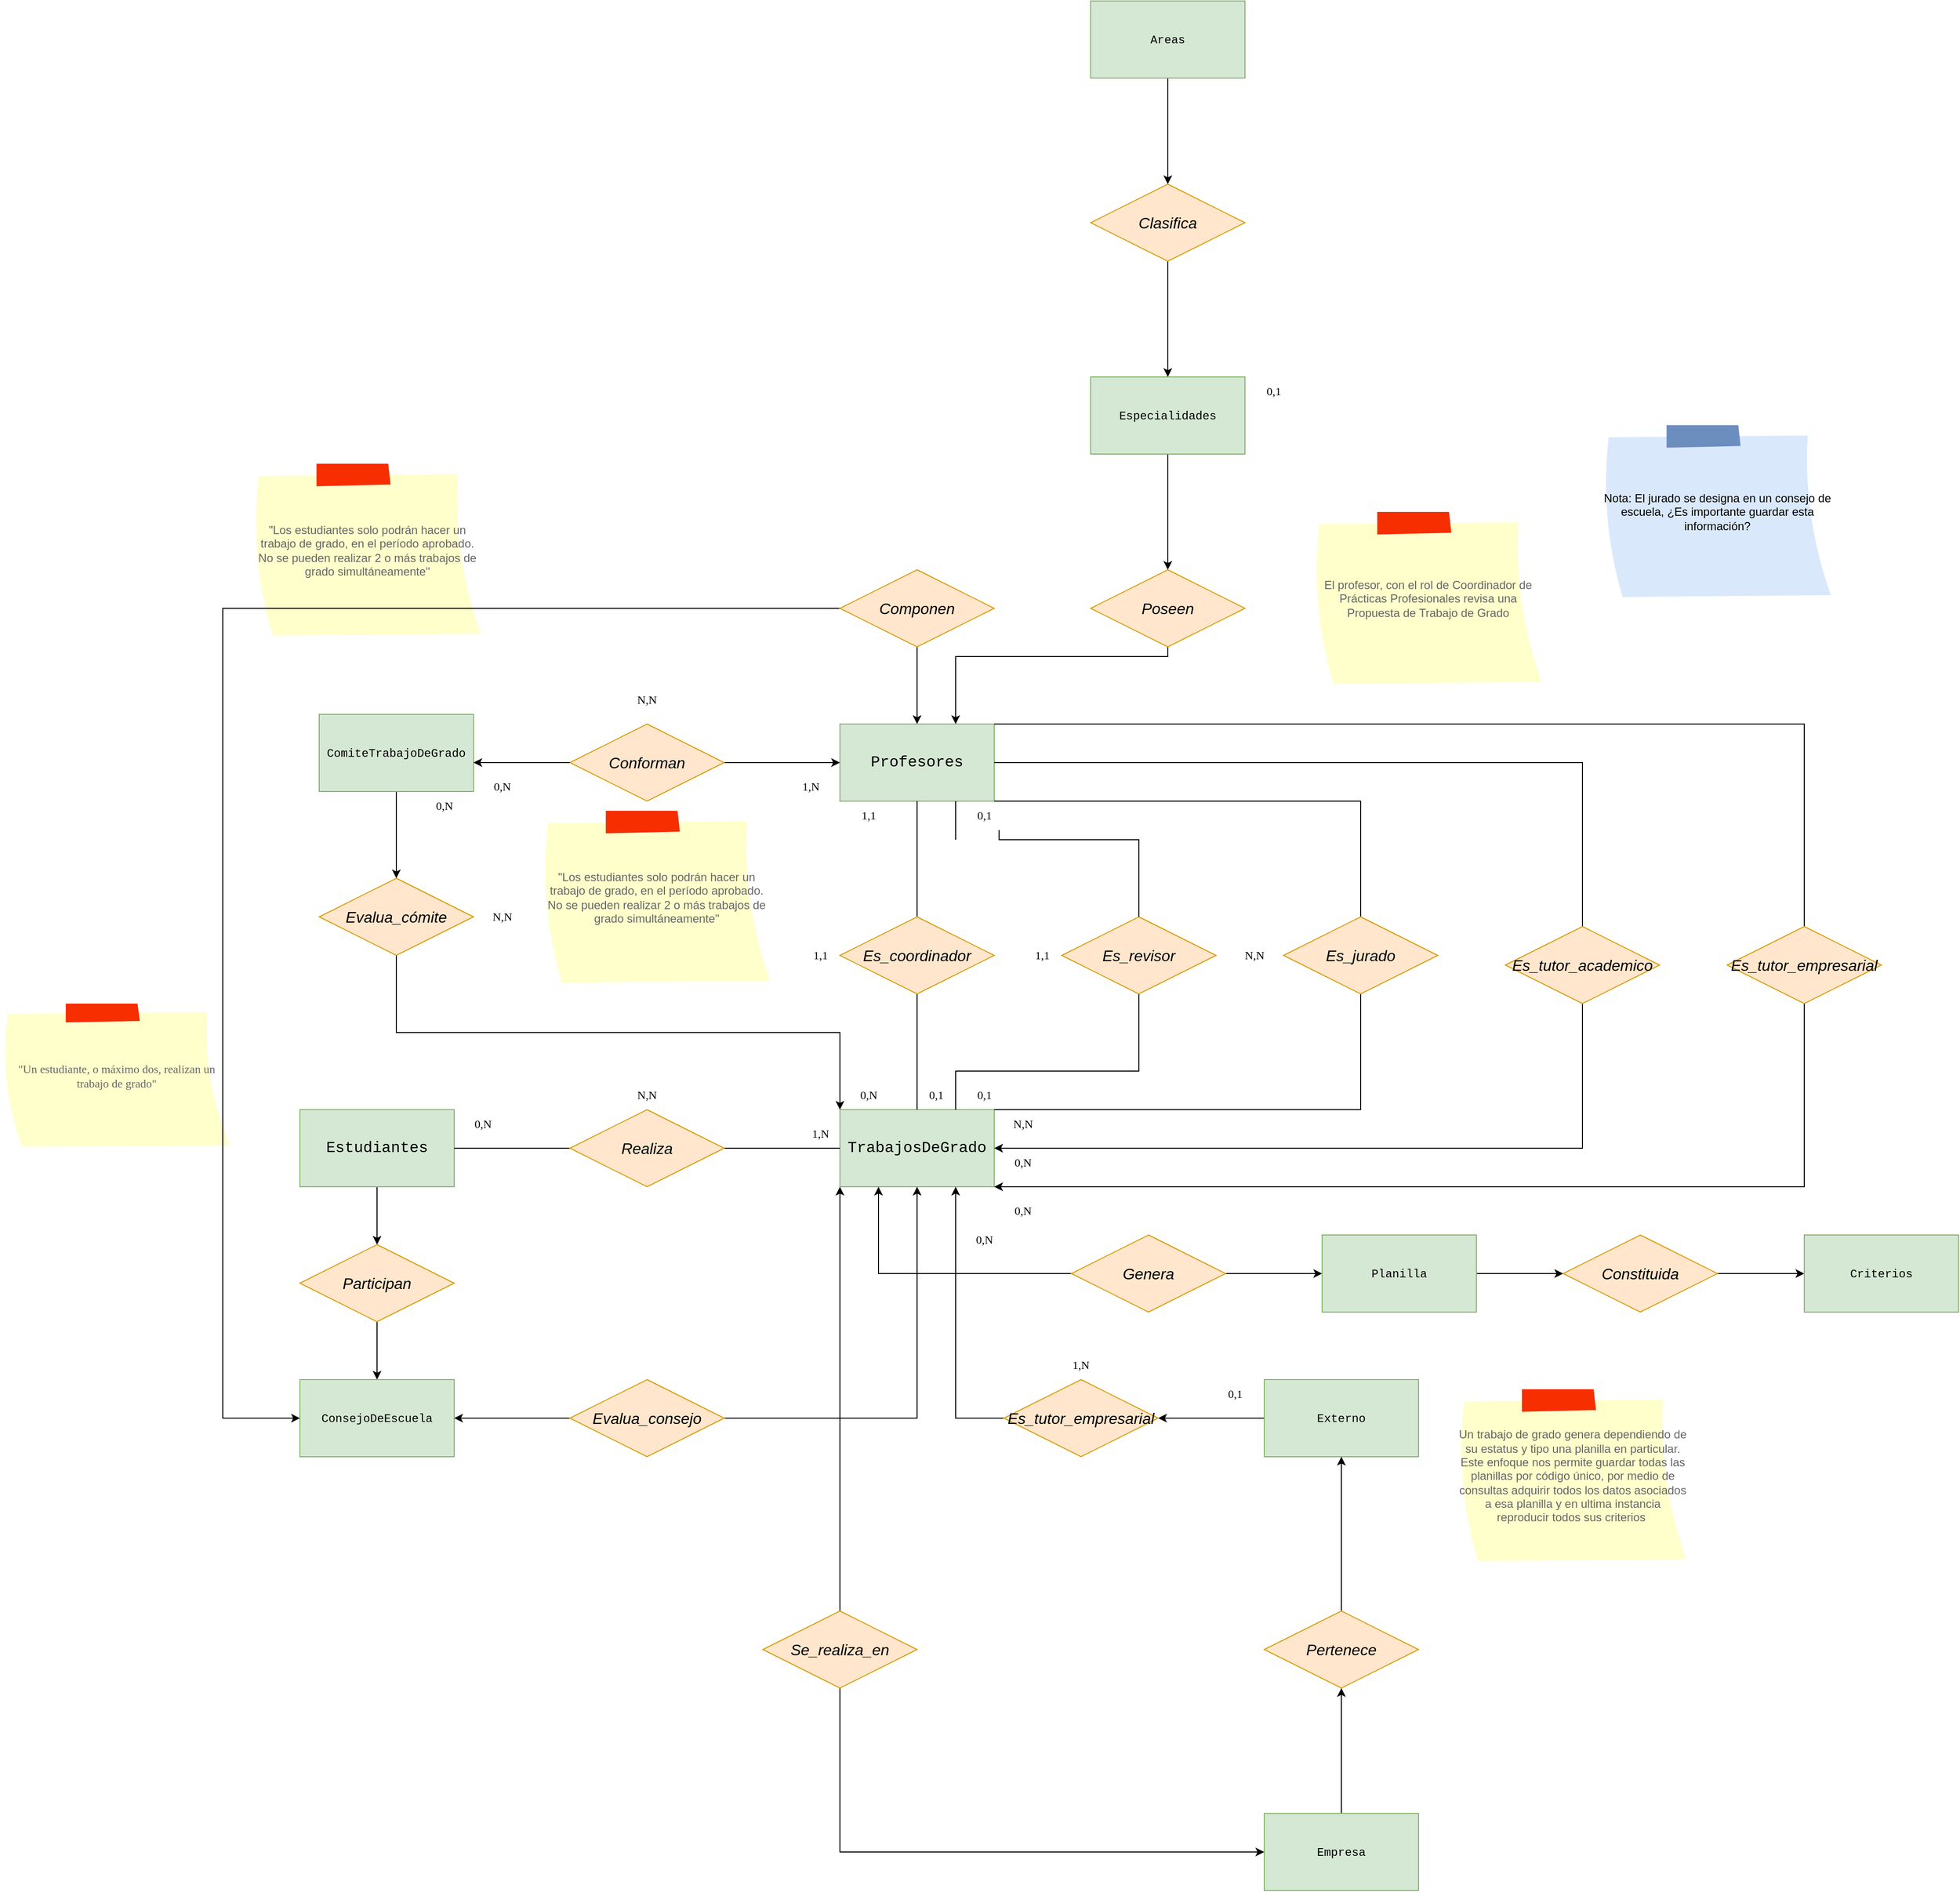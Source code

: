 <mxfile version="23.0.2" type="github" pages="7">
  <diagram name="DER - Trabajo de Grado - Extendido" id="4JfrF1HE6Jq-wGwuzRwm">
    <mxGraphModel dx="1866" dy="1683" grid="1" gridSize="10" guides="1" tooltips="1" connect="1" arrows="1" fold="1" page="1" pageScale="1" pageWidth="827" pageHeight="1169" math="0" shadow="0">
      <root>
        <mxCell id="0" />
        <mxCell id="1" parent="0" />
        <mxCell id="9cj2YAWEWs8uhfUZOykk-55" style="edgeStyle=orthogonalEdgeStyle;rounded=0;orthogonalLoop=1;jettySize=auto;html=1;entryX=0.5;entryY=0;entryDx=0;entryDy=0;" parent="1" source="Zcao9jJF8RZF7LauHXBp-1" target="9cj2YAWEWs8uhfUZOykk-41" edge="1">
          <mxGeometry relative="1" as="geometry" />
        </mxCell>
        <mxCell id="Zcao9jJF8RZF7LauHXBp-1" value="&lt;font style=&quot;font-size: 16px;&quot; face=&quot;Courier New&quot;&gt;Estudiantes&lt;/font&gt;" style="rounded=0;whiteSpace=wrap;html=1;fillColor=#d5e8d4;strokeColor=#82b366;" parent="1" vertex="1">
          <mxGeometry x="120" y="200" width="160" height="80" as="geometry" />
        </mxCell>
        <mxCell id="Zcao9jJF8RZF7LauHXBp-5" value="&lt;font style=&quot;font-size: 16px;&quot; face=&quot;Courier New&quot;&gt;Profesores&lt;/font&gt;" style="rounded=0;whiteSpace=wrap;html=1;fillColor=#d5e8d4;strokeColor=#82b366;" parent="1" vertex="1">
          <mxGeometry x="680" y="-200" width="160" height="80" as="geometry" />
        </mxCell>
        <mxCell id="Zcao9jJF8RZF7LauHXBp-6" value="&lt;font style=&quot;font-size: 16px;&quot; face=&quot;Courier New&quot;&gt;TrabajosDeGrado&lt;/font&gt;" style="rounded=0;whiteSpace=wrap;html=1;fillColor=#d5e8d4;strokeColor=#82b366;" parent="1" vertex="1">
          <mxGeometry x="680" y="200" width="160" height="80" as="geometry" />
        </mxCell>
        <mxCell id="mdLfv2M_yiT91ypA67z6-2" style="edgeStyle=orthogonalEdgeStyle;rounded=0;orthogonalLoop=1;jettySize=auto;html=1;entryX=0;entryY=0.5;entryDx=0;entryDy=0;endArrow=none;endFill=0;" parent="1" source="mdLfv2M_yiT91ypA67z6-1" target="Zcao9jJF8RZF7LauHXBp-6" edge="1">
          <mxGeometry relative="1" as="geometry" />
        </mxCell>
        <mxCell id="mdLfv2M_yiT91ypA67z6-3" style="edgeStyle=orthogonalEdgeStyle;rounded=0;orthogonalLoop=1;jettySize=auto;html=1;entryX=1;entryY=0.5;entryDx=0;entryDy=0;endArrow=none;endFill=0;" parent="1" source="mdLfv2M_yiT91ypA67z6-1" target="Zcao9jJF8RZF7LauHXBp-1" edge="1">
          <mxGeometry relative="1" as="geometry" />
        </mxCell>
        <mxCell id="mdLfv2M_yiT91ypA67z6-1" value="Realiza" style="rhombus;whiteSpace=wrap;html=1;fillColor=#ffe6cc;strokeColor=#d79b00;fontStyle=2;fontSize=16;" parent="1" vertex="1">
          <mxGeometry x="400" y="200" width="160" height="80" as="geometry" />
        </mxCell>
        <mxCell id="mdLfv2M_yiT91ypA67z6-4" value="0,N" style="text;html=1;strokeColor=none;fillColor=none;align=center;verticalAlign=middle;whiteSpace=wrap;rounded=0;fontFamily=Lucida Console;" parent="1" vertex="1">
          <mxGeometry x="280" y="200" width="60" height="30" as="geometry" />
        </mxCell>
        <mxCell id="mdLfv2M_yiT91ypA67z6-6" value="1,1" style="text;html=1;strokeColor=none;fillColor=none;align=center;verticalAlign=middle;whiteSpace=wrap;rounded=0;fontFamily=Lucida Console;" parent="1" vertex="1">
          <mxGeometry x="680" y="-120" width="60" height="30" as="geometry" />
        </mxCell>
        <mxCell id="mdLfv2M_yiT91ypA67z6-7" value="N,N" style="text;html=1;strokeColor=none;fillColor=none;align=center;verticalAlign=middle;whiteSpace=wrap;rounded=0;fontFamily=Lucida Console;" parent="1" vertex="1">
          <mxGeometry x="450" y="170" width="60" height="30" as="geometry" />
        </mxCell>
        <mxCell id="mdLfv2M_yiT91ypA67z6-9" value="&lt;div align=&quot;center&quot; style=&quot;font-size: 12px;&quot;&gt;&lt;font data-font-src=&quot;https://fonts.googleapis.com/css?family=Poppins&quot; face=&quot;Poppins&quot; style=&quot;font-size: 12px;&quot;&gt;&quot;Un estudiante, o máximo dos, realizan un trabajo de grado&quot;&lt;/font&gt;&lt;br style=&quot;font-size: 12px;&quot;&gt;&lt;/div&gt;" style="strokeWidth=1;shadow=0;dashed=0;align=center;html=1;shape=mxgraph.mockup.text.stickyNote2;fontColor=#666666;mainText=;fontSize=12;whiteSpace=wrap;fillColor=#ffffcc;strokeColor=#F62E00;" parent="1" vertex="1">
          <mxGeometry x="-190" y="90" width="240" height="150" as="geometry" />
        </mxCell>
        <mxCell id="mdLfv2M_yiT91ypA67z6-11" value="&quot;Los estudiantes solo podrán hacer un trabajo de grado, en el período aprobado. No se pueden realizar 2 o más trabajos de grado simultáneamente&quot;" style="strokeWidth=1;shadow=0;dashed=0;align=center;html=1;shape=mxgraph.mockup.text.stickyNote2;fontColor=#666666;mainText=;fontSize=12;whiteSpace=wrap;fillColor=#ffffcc;strokeColor=#F62E00;" parent="1" vertex="1">
          <mxGeometry x="370" y="-110" width="240" height="180" as="geometry" />
        </mxCell>
        <mxCell id="mdLfv2M_yiT91ypA67z6-12" value="El profesor, con el rol de Coordinador de Prácticas Profesionales revisa una Propuesta de Trabajo de Grado " style="strokeWidth=1;shadow=0;dashed=0;align=center;html=1;shape=mxgraph.mockup.text.stickyNote2;fontColor=#666666;mainText=;fontSize=12;whiteSpace=wrap;fillColor=#ffffcc;strokeColor=#F62E00;" parent="1" vertex="1">
          <mxGeometry x="1170" y="-420" width="240" height="180" as="geometry" />
        </mxCell>
        <mxCell id="9cj2YAWEWs8uhfUZOykk-7" style="edgeStyle=orthogonalEdgeStyle;rounded=0;orthogonalLoop=1;jettySize=auto;html=1;entryX=0.75;entryY=0;entryDx=0;entryDy=0;endArrow=none;endFill=0;" parent="1" source="mdLfv2M_yiT91ypA67z6-13" target="Zcao9jJF8RZF7LauHXBp-6" edge="1">
          <mxGeometry relative="1" as="geometry">
            <Array as="points">
              <mxPoint x="990" y="160" />
              <mxPoint x="800" y="160" />
            </Array>
          </mxGeometry>
        </mxCell>
        <mxCell id="9cj2YAWEWs8uhfUZOykk-8" style="edgeStyle=orthogonalEdgeStyle;rounded=0;orthogonalLoop=1;jettySize=auto;html=1;entryX=0.75;entryY=1;entryDx=0;entryDy=0;endArrow=none;endFill=0;" parent="1" source="9cj2YAWEWs8uhfUZOykk-24" target="Zcao9jJF8RZF7LauHXBp-5" edge="1">
          <mxGeometry relative="1" as="geometry">
            <Array as="points">
              <mxPoint x="800" y="-80" />
            </Array>
          </mxGeometry>
        </mxCell>
        <mxCell id="mdLfv2M_yiT91ypA67z6-13" value="Es_revisor" style="rhombus;whiteSpace=wrap;html=1;fillColor=#ffe6cc;strokeColor=#d79b00;fontStyle=2;fontSize=16;" parent="1" vertex="1">
          <mxGeometry x="910" width="160" height="80" as="geometry" />
        </mxCell>
        <mxCell id="9cj2YAWEWs8uhfUZOykk-5" style="edgeStyle=orthogonalEdgeStyle;rounded=0;orthogonalLoop=1;jettySize=auto;html=1;entryX=0.5;entryY=1;entryDx=0;entryDy=0;endArrow=none;endFill=0;" parent="1" source="9cj2YAWEWs8uhfUZOykk-1" target="Zcao9jJF8RZF7LauHXBp-5" edge="1">
          <mxGeometry relative="1" as="geometry" />
        </mxCell>
        <mxCell id="9cj2YAWEWs8uhfUZOykk-6" style="edgeStyle=orthogonalEdgeStyle;rounded=0;orthogonalLoop=1;jettySize=auto;html=1;endArrow=none;endFill=0;" parent="1" source="9cj2YAWEWs8uhfUZOykk-1" edge="1">
          <mxGeometry relative="1" as="geometry">
            <mxPoint x="760" y="200" as="targetPoint" />
          </mxGeometry>
        </mxCell>
        <mxCell id="9cj2YAWEWs8uhfUZOykk-1" value="Es_coordinador" style="rhombus;whiteSpace=wrap;html=1;fillColor=#ffe6cc;strokeColor=#d79b00;fontStyle=2;fontSize=16;" parent="1" vertex="1">
          <mxGeometry x="680" width="160" height="80" as="geometry" />
        </mxCell>
        <mxCell id="9cj2YAWEWs8uhfUZOykk-10" style="edgeStyle=orthogonalEdgeStyle;rounded=0;orthogonalLoop=1;jettySize=auto;html=1;entryX=1;entryY=0;entryDx=0;entryDy=0;endArrow=none;endFill=0;" parent="1" source="9cj2YAWEWs8uhfUZOykk-9" target="Zcao9jJF8RZF7LauHXBp-6" edge="1">
          <mxGeometry relative="1" as="geometry">
            <Array as="points">
              <mxPoint x="1220" y="200" />
            </Array>
          </mxGeometry>
        </mxCell>
        <mxCell id="9cj2YAWEWs8uhfUZOykk-11" style="edgeStyle=orthogonalEdgeStyle;rounded=0;orthogonalLoop=1;jettySize=auto;html=1;endArrow=none;endFill=0;" parent="1" source="9cj2YAWEWs8uhfUZOykk-9" edge="1">
          <mxGeometry relative="1" as="geometry">
            <mxPoint x="840" y="-120" as="targetPoint" />
            <Array as="points">
              <mxPoint x="1220" y="-120" />
            </Array>
          </mxGeometry>
        </mxCell>
        <mxCell id="9cj2YAWEWs8uhfUZOykk-9" value="Es_jurado" style="rhombus;whiteSpace=wrap;html=1;fillColor=#ffe6cc;strokeColor=#d79b00;fontStyle=2;fontSize=16;" parent="1" vertex="1">
          <mxGeometry x="1140" width="160" height="80" as="geometry" />
        </mxCell>
        <mxCell id="9cj2YAWEWs8uhfUZOykk-29" style="edgeStyle=orthogonalEdgeStyle;rounded=0;orthogonalLoop=1;jettySize=auto;html=1;entryX=0;entryY=0.5;entryDx=0;entryDy=0;" parent="1" source="9cj2YAWEWs8uhfUZOykk-12" target="Zcao9jJF8RZF7LauHXBp-5" edge="1">
          <mxGeometry relative="1" as="geometry" />
        </mxCell>
        <mxCell id="9cj2YAWEWs8uhfUZOykk-12" value="Conforman" style="rhombus;whiteSpace=wrap;html=1;fillColor=#ffe6cc;strokeColor=#d79b00;fontStyle=2;fontSize=16;" parent="1" vertex="1">
          <mxGeometry x="400" y="-200" width="160" height="80" as="geometry" />
        </mxCell>
        <mxCell id="9cj2YAWEWs8uhfUZOykk-32" style="edgeStyle=orthogonalEdgeStyle;rounded=0;orthogonalLoop=1;jettySize=auto;html=1;entryX=0.5;entryY=0;entryDx=0;entryDy=0;" parent="1" source="9cj2YAWEWs8uhfUZOykk-13" target="9cj2YAWEWs8uhfUZOykk-31" edge="1">
          <mxGeometry relative="1" as="geometry" />
        </mxCell>
        <mxCell id="9cj2YAWEWs8uhfUZOykk-13" value="&lt;font face=&quot;Courier New&quot;&gt;ComiteTrabajoDeGrado&lt;br&gt;&lt;/font&gt;" style="rounded=0;whiteSpace=wrap;html=1;fillColor=#d5e8d4;strokeColor=#82b366;" parent="1" vertex="1">
          <mxGeometry x="140" y="-210" width="160" height="80" as="geometry" />
        </mxCell>
        <mxCell id="9cj2YAWEWs8uhfUZOykk-14" value="&quot;Los estudiantes solo podrán hacer un trabajo de grado, en el período aprobado. No se pueden realizar 2 o más trabajos de grado simultáneamente&quot;" style="strokeWidth=1;shadow=0;dashed=0;align=center;html=1;shape=mxgraph.mockup.text.stickyNote2;fontColor=#666666;mainText=;fontSize=12;whiteSpace=wrap;fillColor=#ffffcc;strokeColor=#F62E00;" parent="1" vertex="1">
          <mxGeometry x="70" y="-470" width="240" height="180" as="geometry" />
        </mxCell>
        <mxCell id="9cj2YAWEWs8uhfUZOykk-15" value="1,N" style="text;html=1;strokeColor=none;fillColor=none;align=center;verticalAlign=middle;whiteSpace=wrap;rounded=0;fontFamily=Lucida Console;" parent="1" vertex="1">
          <mxGeometry x="630" y="210" width="60" height="30" as="geometry" />
        </mxCell>
        <mxCell id="9cj2YAWEWs8uhfUZOykk-17" value="0,1" style="text;html=1;strokeColor=none;fillColor=none;align=center;verticalAlign=middle;whiteSpace=wrap;rounded=0;fontFamily=Lucida Console;" parent="1" vertex="1">
          <mxGeometry x="750" y="170" width="60" height="30" as="geometry" />
        </mxCell>
        <mxCell id="9cj2YAWEWs8uhfUZOykk-18" value="1,1" style="text;html=1;strokeColor=none;fillColor=none;align=center;verticalAlign=middle;whiteSpace=wrap;rounded=0;fontFamily=Lucida Console;" parent="1" vertex="1">
          <mxGeometry x="630" y="25" width="60" height="30" as="geometry" />
        </mxCell>
        <mxCell id="9cj2YAWEWs8uhfUZOykk-20" value="1,1" style="text;html=1;strokeColor=none;fillColor=none;align=center;verticalAlign=middle;whiteSpace=wrap;rounded=0;fontFamily=Lucida Console;" parent="1" vertex="1">
          <mxGeometry x="1150" y="510" width="60" height="30" as="geometry" />
        </mxCell>
        <mxCell id="9cj2YAWEWs8uhfUZOykk-22" value="0,1" style="text;html=1;strokeColor=none;fillColor=none;align=center;verticalAlign=middle;whiteSpace=wrap;rounded=0;fontFamily=Lucida Console;" parent="1" vertex="1">
          <mxGeometry x="800" y="170" width="60" height="30" as="geometry" />
        </mxCell>
        <mxCell id="9cj2YAWEWs8uhfUZOykk-23" value="1,1" style="text;html=1;strokeColor=none;fillColor=none;align=center;verticalAlign=middle;whiteSpace=wrap;rounded=0;fontFamily=Lucida Console;" parent="1" vertex="1">
          <mxGeometry x="860" y="25" width="60" height="30" as="geometry" />
        </mxCell>
        <mxCell id="9cj2YAWEWs8uhfUZOykk-25" value="N,N" style="text;html=1;strokeColor=none;fillColor=none;align=center;verticalAlign=middle;whiteSpace=wrap;rounded=0;fontFamily=Lucida Console;" parent="1" vertex="1">
          <mxGeometry x="840" y="200" width="60" height="30" as="geometry" />
        </mxCell>
        <mxCell id="9cj2YAWEWs8uhfUZOykk-27" value="N,N" style="text;html=1;strokeColor=none;fillColor=none;align=center;verticalAlign=middle;whiteSpace=wrap;rounded=0;fontFamily=Lucida Console;" parent="1" vertex="1">
          <mxGeometry x="1080" y="25" width="60" height="30" as="geometry" />
        </mxCell>
        <mxCell id="9cj2YAWEWs8uhfUZOykk-30" style="edgeStyle=orthogonalEdgeStyle;rounded=0;orthogonalLoop=1;jettySize=auto;html=1;entryX=1;entryY=0.625;entryDx=0;entryDy=0;entryPerimeter=0;" parent="1" source="9cj2YAWEWs8uhfUZOykk-12" target="9cj2YAWEWs8uhfUZOykk-13" edge="1">
          <mxGeometry relative="1" as="geometry" />
        </mxCell>
        <mxCell id="9cj2YAWEWs8uhfUZOykk-33" style="edgeStyle=orthogonalEdgeStyle;rounded=0;orthogonalLoop=1;jettySize=auto;html=1;entryX=0;entryY=0;entryDx=0;entryDy=0;" parent="1" source="9cj2YAWEWs8uhfUZOykk-31" target="Zcao9jJF8RZF7LauHXBp-6" edge="1">
          <mxGeometry relative="1" as="geometry">
            <Array as="points">
              <mxPoint x="220" y="120" />
              <mxPoint x="680" y="120" />
            </Array>
          </mxGeometry>
        </mxCell>
        <mxCell id="9cj2YAWEWs8uhfUZOykk-31" value="Evalua_cómite" style="rhombus;whiteSpace=wrap;html=1;fillColor=#ffe6cc;strokeColor=#d79b00;fontStyle=2;fontSize=16;" parent="1" vertex="1">
          <mxGeometry x="140" y="-40" width="160" height="80" as="geometry" />
        </mxCell>
        <mxCell id="9cj2YAWEWs8uhfUZOykk-34" value="0,N" style="text;html=1;strokeColor=none;fillColor=none;align=center;verticalAlign=middle;whiteSpace=wrap;rounded=0;fontFamily=Lucida Console;" parent="1" vertex="1">
          <mxGeometry x="300" y="-150" width="60" height="30" as="geometry" />
        </mxCell>
        <mxCell id="9cj2YAWEWs8uhfUZOykk-36" value="1,N" style="text;html=1;strokeColor=none;fillColor=none;align=center;verticalAlign=middle;whiteSpace=wrap;rounded=0;fontFamily=Lucida Console;" parent="1" vertex="1">
          <mxGeometry x="620" y="-150" width="60" height="30" as="geometry" />
        </mxCell>
        <mxCell id="9cj2YAWEWs8uhfUZOykk-37" value="N,N" style="text;html=1;strokeColor=none;fillColor=none;align=center;verticalAlign=middle;whiteSpace=wrap;rounded=0;fontFamily=Lucida Console;" parent="1" vertex="1">
          <mxGeometry x="450" y="-240" width="60" height="30" as="geometry" />
        </mxCell>
        <mxCell id="9cj2YAWEWs8uhfUZOykk-38" value="0,N" style="text;html=1;strokeColor=none;fillColor=none;align=center;verticalAlign=middle;whiteSpace=wrap;rounded=0;fontFamily=Lucida Console;" parent="1" vertex="1">
          <mxGeometry x="680" y="170" width="60" height="30" as="geometry" />
        </mxCell>
        <mxCell id="9cj2YAWEWs8uhfUZOykk-39" value="0,N" style="text;html=1;strokeColor=none;fillColor=none;align=center;verticalAlign=middle;whiteSpace=wrap;rounded=0;fontFamily=Lucida Console;" parent="1" vertex="1">
          <mxGeometry x="240" y="-130" width="60" height="30" as="geometry" />
        </mxCell>
        <mxCell id="9cj2YAWEWs8uhfUZOykk-40" value="N,N" style="text;html=1;strokeColor=none;fillColor=none;align=center;verticalAlign=middle;whiteSpace=wrap;rounded=0;fontFamily=Lucida Console;" parent="1" vertex="1">
          <mxGeometry x="300" y="-15" width="60" height="30" as="geometry" />
        </mxCell>
        <mxCell id="9cj2YAWEWs8uhfUZOykk-56" style="edgeStyle=orthogonalEdgeStyle;rounded=0;orthogonalLoop=1;jettySize=auto;html=1;entryX=0.5;entryY=0;entryDx=0;entryDy=0;" parent="1" source="9cj2YAWEWs8uhfUZOykk-41" target="9cj2YAWEWs8uhfUZOykk-54" edge="1">
          <mxGeometry relative="1" as="geometry" />
        </mxCell>
        <mxCell id="9cj2YAWEWs8uhfUZOykk-41" value="Participan" style="rhombus;whiteSpace=wrap;html=1;fillColor=#ffe6cc;strokeColor=#d79b00;fontStyle=2;fontSize=16;" parent="1" vertex="1">
          <mxGeometry x="120" y="340" width="160" height="80" as="geometry" />
        </mxCell>
        <mxCell id="9cj2YAWEWs8uhfUZOykk-47" style="edgeStyle=orthogonalEdgeStyle;rounded=0;orthogonalLoop=1;jettySize=auto;html=1;entryX=1;entryY=1;entryDx=0;entryDy=0;" parent="1" source="9cj2YAWEWs8uhfUZOykk-42" target="Zcao9jJF8RZF7LauHXBp-6" edge="1">
          <mxGeometry relative="1" as="geometry">
            <Array as="points">
              <mxPoint x="1680" y="280" />
            </Array>
          </mxGeometry>
        </mxCell>
        <mxCell id="9cj2YAWEWs8uhfUZOykk-68" style="edgeStyle=orthogonalEdgeStyle;rounded=0;orthogonalLoop=1;jettySize=auto;html=1;entryX=1;entryY=0;entryDx=0;entryDy=0;endArrow=none;endFill=0;" parent="1" source="9cj2YAWEWs8uhfUZOykk-42" target="Zcao9jJF8RZF7LauHXBp-5" edge="1">
          <mxGeometry relative="1" as="geometry">
            <Array as="points">
              <mxPoint x="1680" y="-200" />
            </Array>
          </mxGeometry>
        </mxCell>
        <mxCell id="9cj2YAWEWs8uhfUZOykk-42" value="Es_tutor_empresarial" style="rhombus;whiteSpace=wrap;html=1;fillColor=#ffe6cc;strokeColor=#d79b00;fontStyle=2;fontSize=16;" parent="1" vertex="1">
          <mxGeometry x="1600" y="10" width="160" height="80" as="geometry" />
        </mxCell>
        <mxCell id="9cj2YAWEWs8uhfUZOykk-44" style="edgeStyle=orthogonalEdgeStyle;rounded=0;orthogonalLoop=1;jettySize=auto;html=1;entryX=1;entryY=0.5;entryDx=0;entryDy=0;endArrow=none;endFill=0;" parent="1" source="9cj2YAWEWs8uhfUZOykk-43" target="Zcao9jJF8RZF7LauHXBp-5" edge="1">
          <mxGeometry relative="1" as="geometry">
            <Array as="points">
              <mxPoint x="1450" y="-160" />
            </Array>
          </mxGeometry>
        </mxCell>
        <mxCell id="9cj2YAWEWs8uhfUZOykk-46" style="edgeStyle=orthogonalEdgeStyle;rounded=0;orthogonalLoop=1;jettySize=auto;html=1;entryX=1;entryY=0.5;entryDx=0;entryDy=0;" parent="1" source="9cj2YAWEWs8uhfUZOykk-43" target="Zcao9jJF8RZF7LauHXBp-6" edge="1">
          <mxGeometry relative="1" as="geometry">
            <Array as="points">
              <mxPoint x="1450" y="240" />
            </Array>
          </mxGeometry>
        </mxCell>
        <mxCell id="9cj2YAWEWs8uhfUZOykk-43" value="Es_tutor_academico" style="rhombus;whiteSpace=wrap;html=1;fillColor=#ffe6cc;strokeColor=#d79b00;fontStyle=2;fontSize=16;" parent="1" vertex="1">
          <mxGeometry x="1370" y="10" width="160" height="80" as="geometry" />
        </mxCell>
        <mxCell id="9cj2YAWEWs8uhfUZOykk-48" value="0,N" style="text;html=1;strokeColor=none;fillColor=none;align=center;verticalAlign=middle;whiteSpace=wrap;rounded=0;fontFamily=Lucida Console;" parent="1" vertex="1">
          <mxGeometry x="840" y="290" width="60" height="30" as="geometry" />
        </mxCell>
        <mxCell id="9cj2YAWEWs8uhfUZOykk-49" value="0,N" style="text;html=1;strokeColor=none;fillColor=none;align=center;verticalAlign=middle;whiteSpace=wrap;rounded=0;fontFamily=Lucida Console;" parent="1" vertex="1">
          <mxGeometry x="840" y="240" width="60" height="30" as="geometry" />
        </mxCell>
        <mxCell id="9cj2YAWEWs8uhfUZOykk-52" value="0,1" style="text;html=1;strokeColor=none;fillColor=none;align=center;verticalAlign=middle;whiteSpace=wrap;rounded=0;fontFamily=Lucida Console;" parent="1" vertex="1">
          <mxGeometry x="1100" y="-560" width="60" height="30" as="geometry" />
        </mxCell>
        <mxCell id="9cj2YAWEWs8uhfUZOykk-54" value="&lt;font face=&quot;Courier New&quot;&gt;ConsejoDeEscuela&lt;br&gt;&lt;/font&gt;" style="rounded=0;whiteSpace=wrap;html=1;fillColor=#d5e8d4;strokeColor=#82b366;" parent="1" vertex="1">
          <mxGeometry x="120" y="480" width="160" height="80" as="geometry" />
        </mxCell>
        <mxCell id="9cj2YAWEWs8uhfUZOykk-59" style="edgeStyle=orthogonalEdgeStyle;rounded=0;orthogonalLoop=1;jettySize=auto;html=1;entryX=0.5;entryY=0;entryDx=0;entryDy=0;" parent="1" source="9cj2YAWEWs8uhfUZOykk-58" target="Zcao9jJF8RZF7LauHXBp-5" edge="1">
          <mxGeometry relative="1" as="geometry" />
        </mxCell>
        <mxCell id="9cj2YAWEWs8uhfUZOykk-60" style="edgeStyle=orthogonalEdgeStyle;rounded=0;orthogonalLoop=1;jettySize=auto;html=1;entryX=0;entryY=0.5;entryDx=0;entryDy=0;" parent="1" source="9cj2YAWEWs8uhfUZOykk-58" target="9cj2YAWEWs8uhfUZOykk-54" edge="1">
          <mxGeometry relative="1" as="geometry">
            <Array as="points">
              <mxPoint x="40" y="-320" />
              <mxPoint x="40" y="520" />
            </Array>
          </mxGeometry>
        </mxCell>
        <mxCell id="9cj2YAWEWs8uhfUZOykk-58" value="Componen" style="rhombus;whiteSpace=wrap;html=1;fillColor=#ffe6cc;strokeColor=#d79b00;fontStyle=2;fontSize=16;" parent="1" vertex="1">
          <mxGeometry x="680" y="-360" width="160" height="80" as="geometry" />
        </mxCell>
        <mxCell id="9cj2YAWEWs8uhfUZOykk-62" style="edgeStyle=orthogonalEdgeStyle;rounded=0;orthogonalLoop=1;jettySize=auto;html=1;entryX=1;entryY=0.5;entryDx=0;entryDy=0;" parent="1" source="9cj2YAWEWs8uhfUZOykk-61" target="9cj2YAWEWs8uhfUZOykk-54" edge="1">
          <mxGeometry relative="1" as="geometry" />
        </mxCell>
        <mxCell id="9cj2YAWEWs8uhfUZOykk-63" style="edgeStyle=orthogonalEdgeStyle;rounded=0;orthogonalLoop=1;jettySize=auto;html=1;entryX=0.5;entryY=1;entryDx=0;entryDy=0;" parent="1" source="9cj2YAWEWs8uhfUZOykk-61" target="Zcao9jJF8RZF7LauHXBp-6" edge="1">
          <mxGeometry relative="1" as="geometry" />
        </mxCell>
        <mxCell id="9cj2YAWEWs8uhfUZOykk-61" value="Evalua_consejo" style="rhombus;whiteSpace=wrap;html=1;fillColor=#ffe6cc;strokeColor=#d79b00;fontStyle=2;fontSize=16;" parent="1" vertex="1">
          <mxGeometry x="400" y="480" width="160" height="80" as="geometry" />
        </mxCell>
        <mxCell id="9cj2YAWEWs8uhfUZOykk-64" value="Nota: El jurado se designa en un consejo de escuela, ¿Es importante guardar esta información?" style="strokeWidth=1;shadow=0;dashed=0;align=center;html=1;shape=mxgraph.mockup.text.stickyNote2;mainText=;fontSize=12;whiteSpace=wrap;fillColor=#dae8fc;strokeColor=#6c8ebf;" parent="1" vertex="1">
          <mxGeometry x="1470" y="-510" width="240" height="180" as="geometry" />
        </mxCell>
        <mxCell id="9cj2YAWEWs8uhfUZOykk-75" style="edgeStyle=orthogonalEdgeStyle;rounded=0;orthogonalLoop=1;jettySize=auto;html=1;entryX=1;entryY=0.5;entryDx=0;entryDy=0;" parent="1" source="9cj2YAWEWs8uhfUZOykk-66" target="9cj2YAWEWs8uhfUZOykk-67" edge="1">
          <mxGeometry relative="1" as="geometry" />
        </mxCell>
        <mxCell id="9cj2YAWEWs8uhfUZOykk-66" value="&lt;font face=&quot;Courier New&quot;&gt;Externo&lt;/font&gt;" style="rounded=0;whiteSpace=wrap;html=1;fillColor=#d5e8d4;strokeColor=#82b366;" parent="1" vertex="1">
          <mxGeometry x="1120" y="480" width="160" height="80" as="geometry" />
        </mxCell>
        <mxCell id="9cj2YAWEWs8uhfUZOykk-76" style="edgeStyle=orthogonalEdgeStyle;rounded=0;orthogonalLoop=1;jettySize=auto;html=1;entryX=0.75;entryY=1;entryDx=0;entryDy=0;" parent="1" source="9cj2YAWEWs8uhfUZOykk-67" target="Zcao9jJF8RZF7LauHXBp-6" edge="1">
          <mxGeometry relative="1" as="geometry" />
        </mxCell>
        <mxCell id="9cj2YAWEWs8uhfUZOykk-67" value="Es_tutor_empresarial" style="rhombus;whiteSpace=wrap;html=1;fillColor=#ffe6cc;strokeColor=#d79b00;fontStyle=2;fontSize=16;" parent="1" vertex="1">
          <mxGeometry x="850" y="480" width="160" height="80" as="geometry" />
        </mxCell>
        <mxCell id="9cj2YAWEWs8uhfUZOykk-69" value="" style="edgeStyle=orthogonalEdgeStyle;rounded=0;orthogonalLoop=1;jettySize=auto;html=1;entryX=0.75;entryY=1;entryDx=0;entryDy=0;endArrow=none;endFill=0;" parent="1" source="mdLfv2M_yiT91ypA67z6-13" target="9cj2YAWEWs8uhfUZOykk-24" edge="1">
          <mxGeometry relative="1" as="geometry">
            <mxPoint x="990" as="sourcePoint" />
            <mxPoint x="800" y="-120" as="targetPoint" />
            <Array as="points">
              <mxPoint x="990" y="-80" />
            </Array>
          </mxGeometry>
        </mxCell>
        <mxCell id="9cj2YAWEWs8uhfUZOykk-24" value="0,1" style="text;html=1;strokeColor=none;fillColor=none;align=center;verticalAlign=middle;whiteSpace=wrap;rounded=0;fontFamily=Lucida Console;" parent="1" vertex="1">
          <mxGeometry x="800" y="-120" width="60" height="30" as="geometry" />
        </mxCell>
        <mxCell id="9cj2YAWEWs8uhfUZOykk-78" value="0,N" style="text;html=1;strokeColor=none;fillColor=none;align=center;verticalAlign=middle;whiteSpace=wrap;rounded=0;fontFamily=Lucida Console;" parent="1" vertex="1">
          <mxGeometry x="800" y="320" width="60" height="30" as="geometry" />
        </mxCell>
        <mxCell id="9cj2YAWEWs8uhfUZOykk-79" value="0,1" style="text;html=1;strokeColor=none;fillColor=none;align=center;verticalAlign=middle;whiteSpace=wrap;rounded=0;fontFamily=Lucida Console;" parent="1" vertex="1">
          <mxGeometry x="1060" y="480" width="60" height="30" as="geometry" />
        </mxCell>
        <mxCell id="9cj2YAWEWs8uhfUZOykk-80" value="1,N" style="text;html=1;strokeColor=none;fillColor=none;align=center;verticalAlign=middle;whiteSpace=wrap;rounded=0;fontFamily=Lucida Console;" parent="1" vertex="1">
          <mxGeometry x="900" y="450" width="60" height="30" as="geometry" />
        </mxCell>
        <mxCell id="9cj2YAWEWs8uhfUZOykk-84" style="edgeStyle=orthogonalEdgeStyle;rounded=0;orthogonalLoop=1;jettySize=auto;html=1;entryX=0.5;entryY=1;entryDx=0;entryDy=0;" parent="1" source="9cj2YAWEWs8uhfUZOykk-81" target="9cj2YAWEWs8uhfUZOykk-66" edge="1">
          <mxGeometry relative="1" as="geometry" />
        </mxCell>
        <mxCell id="9cj2YAWEWs8uhfUZOykk-81" value="Pertenece" style="rhombus;whiteSpace=wrap;html=1;fillColor=#ffe6cc;strokeColor=#d79b00;fontStyle=2;fontSize=16;" parent="1" vertex="1">
          <mxGeometry x="1120" y="720" width="160" height="80" as="geometry" />
        </mxCell>
        <mxCell id="9cj2YAWEWs8uhfUZOykk-83" style="edgeStyle=orthogonalEdgeStyle;rounded=0;orthogonalLoop=1;jettySize=auto;html=1;entryX=0.5;entryY=1;entryDx=0;entryDy=0;" parent="1" source="9cj2YAWEWs8uhfUZOykk-82" target="9cj2YAWEWs8uhfUZOykk-81" edge="1">
          <mxGeometry relative="1" as="geometry" />
        </mxCell>
        <mxCell id="9cj2YAWEWs8uhfUZOykk-82" value="&lt;font face=&quot;Courier New&quot;&gt;Empresa&lt;/font&gt;" style="rounded=0;whiteSpace=wrap;html=1;fillColor=#d5e8d4;strokeColor=#82b366;" parent="1" vertex="1">
          <mxGeometry x="1120" y="930" width="160" height="80" as="geometry" />
        </mxCell>
        <mxCell id="9cj2YAWEWs8uhfUZOykk-86" style="edgeStyle=orthogonalEdgeStyle;rounded=0;orthogonalLoop=1;jettySize=auto;html=1;entryX=0;entryY=1;entryDx=0;entryDy=0;" parent="1" source="9cj2YAWEWs8uhfUZOykk-85" target="Zcao9jJF8RZF7LauHXBp-6" edge="1">
          <mxGeometry relative="1" as="geometry" />
        </mxCell>
        <mxCell id="9cj2YAWEWs8uhfUZOykk-87" style="edgeStyle=orthogonalEdgeStyle;rounded=0;orthogonalLoop=1;jettySize=auto;html=1;entryX=0;entryY=0.5;entryDx=0;entryDy=0;" parent="1" source="9cj2YAWEWs8uhfUZOykk-85" target="9cj2YAWEWs8uhfUZOykk-82" edge="1">
          <mxGeometry relative="1" as="geometry">
            <Array as="points">
              <mxPoint x="680" y="970" />
            </Array>
          </mxGeometry>
        </mxCell>
        <mxCell id="9cj2YAWEWs8uhfUZOykk-85" value="Se_realiza_en" style="rhombus;whiteSpace=wrap;html=1;fillColor=#ffe6cc;strokeColor=#d79b00;fontStyle=2;fontSize=16;" parent="1" vertex="1">
          <mxGeometry x="600" y="720" width="160" height="80" as="geometry" />
        </mxCell>
        <mxCell id="9cj2YAWEWs8uhfUZOykk-89" style="edgeStyle=orthogonalEdgeStyle;rounded=0;orthogonalLoop=1;jettySize=auto;html=1;entryX=0.75;entryY=0;entryDx=0;entryDy=0;" parent="1" source="9cj2YAWEWs8uhfUZOykk-88" target="Zcao9jJF8RZF7LauHXBp-5" edge="1">
          <mxGeometry relative="1" as="geometry">
            <Array as="points">
              <mxPoint x="1020" y="-270" />
              <mxPoint x="800" y="-270" />
            </Array>
          </mxGeometry>
        </mxCell>
        <mxCell id="9cj2YAWEWs8uhfUZOykk-88" value="Poseen" style="rhombus;whiteSpace=wrap;html=1;fillColor=#ffe6cc;strokeColor=#d79b00;fontStyle=2;fontSize=16;" parent="1" vertex="1">
          <mxGeometry x="940" y="-360" width="160" height="80" as="geometry" />
        </mxCell>
        <mxCell id="9cj2YAWEWs8uhfUZOykk-96" style="edgeStyle=orthogonalEdgeStyle;rounded=0;orthogonalLoop=1;jettySize=auto;html=1;entryX=0.5;entryY=0;entryDx=0;entryDy=0;" parent="1" source="9cj2YAWEWs8uhfUZOykk-90" target="9cj2YAWEWs8uhfUZOykk-88" edge="1">
          <mxGeometry relative="1" as="geometry" />
        </mxCell>
        <mxCell id="9cj2YAWEWs8uhfUZOykk-90" value="&lt;font face=&quot;Courier New&quot;&gt;Especialidades&lt;/font&gt;" style="rounded=0;whiteSpace=wrap;html=1;fillColor=#d5e8d4;strokeColor=#82b366;" parent="1" vertex="1">
          <mxGeometry x="940" y="-560" width="160" height="80" as="geometry" />
        </mxCell>
        <mxCell id="9cj2YAWEWs8uhfUZOykk-95" style="edgeStyle=orthogonalEdgeStyle;rounded=0;orthogonalLoop=1;jettySize=auto;html=1;entryX=0.5;entryY=0;entryDx=0;entryDy=0;" parent="1" source="9cj2YAWEWs8uhfUZOykk-91" target="9cj2YAWEWs8uhfUZOykk-90" edge="1">
          <mxGeometry relative="1" as="geometry" />
        </mxCell>
        <mxCell id="9cj2YAWEWs8uhfUZOykk-91" value="Clasifica" style="rhombus;whiteSpace=wrap;html=1;fillColor=#ffe6cc;strokeColor=#d79b00;fontStyle=2;fontSize=16;" parent="1" vertex="1">
          <mxGeometry x="940" y="-760" width="160" height="80" as="geometry" />
        </mxCell>
        <mxCell id="9cj2YAWEWs8uhfUZOykk-94" style="edgeStyle=orthogonalEdgeStyle;rounded=0;orthogonalLoop=1;jettySize=auto;html=1;entryX=0.5;entryY=0;entryDx=0;entryDy=0;" parent="1" source="9cj2YAWEWs8uhfUZOykk-93" target="9cj2YAWEWs8uhfUZOykk-91" edge="1">
          <mxGeometry relative="1" as="geometry" />
        </mxCell>
        <mxCell id="9cj2YAWEWs8uhfUZOykk-93" value="&lt;font face=&quot;Courier New&quot;&gt;Areas&lt;/font&gt;" style="rounded=0;whiteSpace=wrap;html=1;fillColor=#d5e8d4;strokeColor=#82b366;" parent="1" vertex="1">
          <mxGeometry x="940" y="-950" width="160" height="80" as="geometry" />
        </mxCell>
        <mxCell id="9cj2YAWEWs8uhfUZOykk-99" style="edgeStyle=orthogonalEdgeStyle;rounded=0;orthogonalLoop=1;jettySize=auto;html=1;entryX=0.25;entryY=1;entryDx=0;entryDy=0;" parent="1" source="9cj2YAWEWs8uhfUZOykk-97" target="Zcao9jJF8RZF7LauHXBp-6" edge="1">
          <mxGeometry relative="1" as="geometry" />
        </mxCell>
        <mxCell id="9cj2YAWEWs8uhfUZOykk-101" style="edgeStyle=orthogonalEdgeStyle;rounded=0;orthogonalLoop=1;jettySize=auto;html=1;entryX=0;entryY=0.5;entryDx=0;entryDy=0;" parent="1" source="9cj2YAWEWs8uhfUZOykk-97" target="9cj2YAWEWs8uhfUZOykk-100" edge="1">
          <mxGeometry relative="1" as="geometry" />
        </mxCell>
        <mxCell id="9cj2YAWEWs8uhfUZOykk-97" value="Genera" style="rhombus;whiteSpace=wrap;html=1;fillColor=#ffe6cc;strokeColor=#d79b00;fontStyle=2;fontSize=16;" parent="1" vertex="1">
          <mxGeometry x="920" y="330" width="160" height="80" as="geometry" />
        </mxCell>
        <mxCell id="9cj2YAWEWs8uhfUZOykk-105" style="edgeStyle=orthogonalEdgeStyle;rounded=0;orthogonalLoop=1;jettySize=auto;html=1;entryX=0;entryY=0.5;entryDx=0;entryDy=0;" parent="1" source="9cj2YAWEWs8uhfUZOykk-100" target="9cj2YAWEWs8uhfUZOykk-102" edge="1">
          <mxGeometry relative="1" as="geometry" />
        </mxCell>
        <mxCell id="9cj2YAWEWs8uhfUZOykk-100" value="&lt;font face=&quot;Courier New&quot;&gt;Planilla&lt;/font&gt;" style="rounded=0;whiteSpace=wrap;html=1;fillColor=#d5e8d4;strokeColor=#82b366;" parent="1" vertex="1">
          <mxGeometry x="1180" y="330" width="160" height="80" as="geometry" />
        </mxCell>
        <mxCell id="9cj2YAWEWs8uhfUZOykk-106" style="edgeStyle=orthogonalEdgeStyle;rounded=0;orthogonalLoop=1;jettySize=auto;html=1;entryX=0;entryY=0.5;entryDx=0;entryDy=0;" parent="1" source="9cj2YAWEWs8uhfUZOykk-102" target="9cj2YAWEWs8uhfUZOykk-104" edge="1">
          <mxGeometry relative="1" as="geometry" />
        </mxCell>
        <mxCell id="9cj2YAWEWs8uhfUZOykk-102" value="Constituida" style="rhombus;whiteSpace=wrap;html=1;fillColor=#ffe6cc;strokeColor=#d79b00;fontStyle=2;fontSize=16;" parent="1" vertex="1">
          <mxGeometry x="1430" y="330" width="160" height="80" as="geometry" />
        </mxCell>
        <mxCell id="9cj2YAWEWs8uhfUZOykk-103" value="Un trabajo de grado genera dependiendo de su estatus y tipo una planilla en particular. Este enfoque nos permite guardar todas las planillas por código único, por medio de consultas adquirir todos los datos asociados a esa planilla y en ultima instancia reproducir todos sus criterios&amp;nbsp; " style="strokeWidth=1;shadow=0;dashed=0;align=center;html=1;shape=mxgraph.mockup.text.stickyNote2;fontColor=#666666;mainText=;fontSize=12;whiteSpace=wrap;fillColor=#ffffcc;strokeColor=#F62E00;" parent="1" vertex="1">
          <mxGeometry x="1320" y="490" width="240" height="180" as="geometry" />
        </mxCell>
        <mxCell id="9cj2YAWEWs8uhfUZOykk-104" value="&lt;font face=&quot;Courier New&quot;&gt;Criterios&lt;/font&gt;" style="rounded=0;whiteSpace=wrap;html=1;fillColor=#d5e8d4;strokeColor=#82b366;" parent="1" vertex="1">
          <mxGeometry x="1680" y="330" width="160" height="80" as="geometry" />
        </mxCell>
      </root>
    </mxGraphModel>
  </diagram>
  <diagram name="DER - Trabajo de Grado - Simple" id="2eSSVQtLKZSBwn0FdRYg">
    <mxGraphModel dx="2905" dy="2197" grid="1" gridSize="10" guides="1" tooltips="1" connect="1" arrows="1" fold="1" page="1" pageScale="1" pageWidth="827" pageHeight="1169" math="0" shadow="0">
      <root>
        <mxCell id="k6F7kTOe7y2PPkrK5Lid-0" />
        <mxCell id="k6F7kTOe7y2PPkrK5Lid-1" parent="k6F7kTOe7y2PPkrK5Lid-0" />
        <mxCell id="k6F7kTOe7y2PPkrK5Lid-3" value="&lt;font style=&quot;font-size: 16px;&quot; face=&quot;Courier New&quot;&gt;Estudiantes&lt;/font&gt;" style="rounded=0;whiteSpace=wrap;html=1;fillColor=#d5e8d4;strokeColor=#82b366;" vertex="1" parent="k6F7kTOe7y2PPkrK5Lid-1">
          <mxGeometry x="120" y="200" width="160" height="80" as="geometry" />
        </mxCell>
        <mxCell id="k6F7kTOe7y2PPkrK5Lid-4" value="&lt;font style=&quot;font-size: 16px;&quot; face=&quot;Courier New&quot;&gt;Profesores&lt;/font&gt;" style="rounded=0;whiteSpace=wrap;html=1;fillColor=#d5e8d4;strokeColor=#82b366;" vertex="1" parent="k6F7kTOe7y2PPkrK5Lid-1">
          <mxGeometry x="680" y="-200" width="160" height="80" as="geometry" />
        </mxCell>
        <mxCell id="k6F7kTOe7y2PPkrK5Lid-5" value="&lt;font style=&quot;font-size: 16px;&quot; face=&quot;Courier New&quot;&gt;TrabajosDeGrado&lt;/font&gt;" style="rounded=0;whiteSpace=wrap;html=1;fillColor=#d5e8d4;strokeColor=#82b366;" vertex="1" parent="k6F7kTOe7y2PPkrK5Lid-1">
          <mxGeometry x="680" y="200" width="160" height="80" as="geometry" />
        </mxCell>
        <mxCell id="k6F7kTOe7y2PPkrK5Lid-6" style="edgeStyle=orthogonalEdgeStyle;rounded=0;orthogonalLoop=1;jettySize=auto;html=1;entryX=0;entryY=0.5;entryDx=0;entryDy=0;endArrow=none;endFill=0;" edge="1" parent="k6F7kTOe7y2PPkrK5Lid-1" source="k6F7kTOe7y2PPkrK5Lid-8" target="k6F7kTOe7y2PPkrK5Lid-5">
          <mxGeometry relative="1" as="geometry" />
        </mxCell>
        <mxCell id="k6F7kTOe7y2PPkrK5Lid-7" style="edgeStyle=orthogonalEdgeStyle;rounded=0;orthogonalLoop=1;jettySize=auto;html=1;entryX=1;entryY=0.5;entryDx=0;entryDy=0;endArrow=none;endFill=0;" edge="1" parent="k6F7kTOe7y2PPkrK5Lid-1" source="k6F7kTOe7y2PPkrK5Lid-8" target="k6F7kTOe7y2PPkrK5Lid-3">
          <mxGeometry relative="1" as="geometry" />
        </mxCell>
        <mxCell id="k6F7kTOe7y2PPkrK5Lid-8" value="Realiza" style="rhombus;whiteSpace=wrap;html=1;fillColor=#ffe6cc;strokeColor=#d79b00;fontStyle=2;fontSize=16;" vertex="1" parent="k6F7kTOe7y2PPkrK5Lid-1">
          <mxGeometry x="400" y="200" width="160" height="80" as="geometry" />
        </mxCell>
        <mxCell id="k6F7kTOe7y2PPkrK5Lid-9" value="0,N" style="text;html=1;strokeColor=none;fillColor=none;align=center;verticalAlign=middle;whiteSpace=wrap;rounded=0;fontFamily=Lucida Console;" vertex="1" parent="k6F7kTOe7y2PPkrK5Lid-1">
          <mxGeometry x="280" y="200" width="60" height="30" as="geometry" />
        </mxCell>
        <mxCell id="k6F7kTOe7y2PPkrK5Lid-10" value="1,1" style="text;html=1;strokeColor=none;fillColor=none;align=center;verticalAlign=middle;whiteSpace=wrap;rounded=0;fontFamily=Lucida Console;" vertex="1" parent="k6F7kTOe7y2PPkrK5Lid-1">
          <mxGeometry x="680" y="-120" width="60" height="30" as="geometry" />
        </mxCell>
        <mxCell id="k6F7kTOe7y2PPkrK5Lid-11" value="N,N" style="text;html=1;strokeColor=none;fillColor=none;align=center;verticalAlign=middle;whiteSpace=wrap;rounded=0;fontFamily=Lucida Console;" vertex="1" parent="k6F7kTOe7y2PPkrK5Lid-1">
          <mxGeometry x="450" y="170" width="60" height="30" as="geometry" />
        </mxCell>
        <mxCell id="k6F7kTOe7y2PPkrK5Lid-12" value="&lt;div align=&quot;center&quot; style=&quot;font-size: 12px;&quot;&gt;&lt;font data-font-src=&quot;https://fonts.googleapis.com/css?family=Poppins&quot; face=&quot;Poppins&quot; style=&quot;font-size: 12px;&quot;&gt;&quot;Un estudiante, o máximo dos, realizan un trabajo de grado&quot;&lt;/font&gt;&lt;br style=&quot;font-size: 12px;&quot;&gt;&lt;/div&gt;" style="strokeWidth=1;shadow=0;dashed=0;align=center;html=1;shape=mxgraph.mockup.text.stickyNote2;fontColor=#666666;mainText=;fontSize=12;whiteSpace=wrap;fillColor=#ffffcc;strokeColor=#F62E00;" vertex="1" parent="k6F7kTOe7y2PPkrK5Lid-1">
          <mxGeometry x="-190" y="90" width="240" height="150" as="geometry" />
        </mxCell>
        <mxCell id="k6F7kTOe7y2PPkrK5Lid-13" value="&quot;Los estudiantes solo podrán hacer un trabajo de grado, en el período aprobado. No se pueden realizar 2 o más trabajos de grado simultáneamente&quot;" style="strokeWidth=1;shadow=0;dashed=0;align=center;html=1;shape=mxgraph.mockup.text.stickyNote2;fontColor=#666666;mainText=;fontSize=12;whiteSpace=wrap;fillColor=#ffffcc;strokeColor=#F62E00;" vertex="1" parent="k6F7kTOe7y2PPkrK5Lid-1">
          <mxGeometry x="370" y="-110" width="240" height="180" as="geometry" />
        </mxCell>
        <mxCell id="k6F7kTOe7y2PPkrK5Lid-14" value="El profesor, con el rol de Coordinador de Prácticas Profesionales revisa una Propuesta de Trabajo de Grado " style="strokeWidth=1;shadow=0;dashed=0;align=center;html=1;shape=mxgraph.mockup.text.stickyNote2;fontColor=#666666;mainText=;fontSize=12;whiteSpace=wrap;fillColor=#ffffcc;strokeColor=#F62E00;" vertex="1" parent="k6F7kTOe7y2PPkrK5Lid-1">
          <mxGeometry x="1170" y="-420" width="240" height="180" as="geometry" />
        </mxCell>
        <mxCell id="k6F7kTOe7y2PPkrK5Lid-15" style="edgeStyle=orthogonalEdgeStyle;rounded=0;orthogonalLoop=1;jettySize=auto;html=1;entryX=0.75;entryY=0;entryDx=0;entryDy=0;endArrow=none;endFill=0;" edge="1" parent="k6F7kTOe7y2PPkrK5Lid-1" source="k6F7kTOe7y2PPkrK5Lid-17" target="k6F7kTOe7y2PPkrK5Lid-5">
          <mxGeometry relative="1" as="geometry">
            <Array as="points">
              <mxPoint x="990" y="160" />
              <mxPoint x="800" y="160" />
            </Array>
          </mxGeometry>
        </mxCell>
        <mxCell id="k6F7kTOe7y2PPkrK5Lid-17" value="Es_revisor" style="rhombus;whiteSpace=wrap;html=1;fillColor=#ffe6cc;strokeColor=#d79b00;fontStyle=2;fontSize=16;" vertex="1" parent="k6F7kTOe7y2PPkrK5Lid-1">
          <mxGeometry x="910" width="160" height="80" as="geometry" />
        </mxCell>
        <mxCell id="k6F7kTOe7y2PPkrK5Lid-18" style="edgeStyle=orthogonalEdgeStyle;rounded=0;orthogonalLoop=1;jettySize=auto;html=1;entryX=0.5;entryY=1;entryDx=0;entryDy=0;endArrow=none;endFill=0;" edge="1" parent="k6F7kTOe7y2PPkrK5Lid-1" source="k6F7kTOe7y2PPkrK5Lid-20" target="k6F7kTOe7y2PPkrK5Lid-4">
          <mxGeometry relative="1" as="geometry" />
        </mxCell>
        <mxCell id="k6F7kTOe7y2PPkrK5Lid-19" style="edgeStyle=orthogonalEdgeStyle;rounded=0;orthogonalLoop=1;jettySize=auto;html=1;endArrow=none;endFill=0;" edge="1" parent="k6F7kTOe7y2PPkrK5Lid-1" source="k6F7kTOe7y2PPkrK5Lid-20">
          <mxGeometry relative="1" as="geometry">
            <mxPoint x="760" y="200" as="targetPoint" />
          </mxGeometry>
        </mxCell>
        <mxCell id="k6F7kTOe7y2PPkrK5Lid-20" value="Es_coordinador" style="rhombus;whiteSpace=wrap;html=1;fillColor=#ffe6cc;strokeColor=#d79b00;fontStyle=2;fontSize=16;" vertex="1" parent="k6F7kTOe7y2PPkrK5Lid-1">
          <mxGeometry x="680" width="160" height="80" as="geometry" />
        </mxCell>
        <mxCell id="k6F7kTOe7y2PPkrK5Lid-21" style="edgeStyle=orthogonalEdgeStyle;rounded=0;orthogonalLoop=1;jettySize=auto;html=1;entryX=1;entryY=0;entryDx=0;entryDy=0;endArrow=none;endFill=0;" edge="1" parent="k6F7kTOe7y2PPkrK5Lid-1" source="k6F7kTOe7y2PPkrK5Lid-23" target="k6F7kTOe7y2PPkrK5Lid-5">
          <mxGeometry relative="1" as="geometry">
            <Array as="points">
              <mxPoint x="1220" y="200" />
            </Array>
          </mxGeometry>
        </mxCell>
        <mxCell id="k6F7kTOe7y2PPkrK5Lid-22" style="edgeStyle=orthogonalEdgeStyle;rounded=0;orthogonalLoop=1;jettySize=auto;html=1;endArrow=none;endFill=0;" edge="1" parent="k6F7kTOe7y2PPkrK5Lid-1" source="k6F7kTOe7y2PPkrK5Lid-23">
          <mxGeometry relative="1" as="geometry">
            <mxPoint x="840" y="-120" as="targetPoint" />
            <Array as="points">
              <mxPoint x="1220" y="-120" />
            </Array>
          </mxGeometry>
        </mxCell>
        <mxCell id="k6F7kTOe7y2PPkrK5Lid-23" value="Es_jurado" style="rhombus;whiteSpace=wrap;html=1;fillColor=#ffe6cc;strokeColor=#d79b00;fontStyle=2;fontSize=16;" vertex="1" parent="k6F7kTOe7y2PPkrK5Lid-1">
          <mxGeometry x="1140" width="160" height="80" as="geometry" />
        </mxCell>
        <mxCell id="k6F7kTOe7y2PPkrK5Lid-28" value="&quot;Los estudiantes solo podrán hacer un trabajo de grado, en el período aprobado. No se pueden realizar 2 o más trabajos de grado simultáneamente&quot;" style="strokeWidth=1;shadow=0;dashed=0;align=center;html=1;shape=mxgraph.mockup.text.stickyNote2;fontColor=#666666;mainText=;fontSize=12;whiteSpace=wrap;fillColor=#ffffcc;strokeColor=#F62E00;" vertex="1" parent="k6F7kTOe7y2PPkrK5Lid-1">
          <mxGeometry x="70" y="-470" width="240" height="180" as="geometry" />
        </mxCell>
        <mxCell id="k6F7kTOe7y2PPkrK5Lid-29" value="1,N" style="text;html=1;strokeColor=none;fillColor=none;align=center;verticalAlign=middle;whiteSpace=wrap;rounded=0;fontFamily=Lucida Console;" vertex="1" parent="k6F7kTOe7y2PPkrK5Lid-1">
          <mxGeometry x="630" y="210" width="60" height="30" as="geometry" />
        </mxCell>
        <mxCell id="k6F7kTOe7y2PPkrK5Lid-30" value="0,1" style="text;html=1;strokeColor=none;fillColor=none;align=center;verticalAlign=middle;whiteSpace=wrap;rounded=0;fontFamily=Lucida Console;" vertex="1" parent="k6F7kTOe7y2PPkrK5Lid-1">
          <mxGeometry x="750" y="170" width="60" height="30" as="geometry" />
        </mxCell>
        <mxCell id="k6F7kTOe7y2PPkrK5Lid-31" value="1,1" style="text;html=1;strokeColor=none;fillColor=none;align=center;verticalAlign=middle;whiteSpace=wrap;rounded=0;fontFamily=Lucida Console;" vertex="1" parent="k6F7kTOe7y2PPkrK5Lid-1">
          <mxGeometry x="630" y="25" width="60" height="30" as="geometry" />
        </mxCell>
        <mxCell id="k6F7kTOe7y2PPkrK5Lid-32" value="1,1" style="text;html=1;strokeColor=none;fillColor=none;align=center;verticalAlign=middle;whiteSpace=wrap;rounded=0;fontFamily=Lucida Console;" vertex="1" parent="k6F7kTOe7y2PPkrK5Lid-1">
          <mxGeometry x="1150" y="510" width="60" height="30" as="geometry" />
        </mxCell>
        <mxCell id="k6F7kTOe7y2PPkrK5Lid-33" value="0,N" style="text;html=1;strokeColor=none;fillColor=none;align=center;verticalAlign=middle;whiteSpace=wrap;rounded=0;fontFamily=Lucida Console;" vertex="1" parent="k6F7kTOe7y2PPkrK5Lid-1">
          <mxGeometry x="800" y="170" width="60" height="30" as="geometry" />
        </mxCell>
        <mxCell id="k6F7kTOe7y2PPkrK5Lid-34" value="1,N" style="text;html=1;strokeColor=none;fillColor=none;align=center;verticalAlign=middle;whiteSpace=wrap;rounded=0;fontFamily=Lucida Console;" vertex="1" parent="k6F7kTOe7y2PPkrK5Lid-1">
          <mxGeometry x="860" y="25" width="60" height="30" as="geometry" />
        </mxCell>
        <mxCell id="k6F7kTOe7y2PPkrK5Lid-35" value="N,N" style="text;html=1;strokeColor=none;fillColor=none;align=center;verticalAlign=middle;whiteSpace=wrap;rounded=0;fontFamily=Lucida Console;" vertex="1" parent="k6F7kTOe7y2PPkrK5Lid-1">
          <mxGeometry x="840" y="200" width="60" height="30" as="geometry" />
        </mxCell>
        <mxCell id="k6F7kTOe7y2PPkrK5Lid-36" value="N,N" style="text;html=1;strokeColor=none;fillColor=none;align=center;verticalAlign=middle;whiteSpace=wrap;rounded=0;fontFamily=Lucida Console;" vertex="1" parent="k6F7kTOe7y2PPkrK5Lid-1">
          <mxGeometry x="1080" y="25" width="60" height="30" as="geometry" />
        </mxCell>
        <mxCell id="k6F7kTOe7y2PPkrK5Lid-43" value="0,N" style="text;html=1;strokeColor=none;fillColor=none;align=center;verticalAlign=middle;whiteSpace=wrap;rounded=0;fontFamily=Lucida Console;" vertex="1" parent="k6F7kTOe7y2PPkrK5Lid-1">
          <mxGeometry x="680" y="170" width="60" height="30" as="geometry" />
        </mxCell>
        <mxCell id="k6F7kTOe7y2PPkrK5Lid-45" value="N,N" style="text;html=1;strokeColor=none;fillColor=none;align=center;verticalAlign=middle;whiteSpace=wrap;rounded=0;fontFamily=Lucida Console;" vertex="1" parent="k6F7kTOe7y2PPkrK5Lid-1">
          <mxGeometry x="300" y="-15" width="60" height="30" as="geometry" />
        </mxCell>
        <mxCell id="k6F7kTOe7y2PPkrK5Lid-48" style="edgeStyle=orthogonalEdgeStyle;rounded=0;orthogonalLoop=1;jettySize=auto;html=1;entryX=1;entryY=1;entryDx=0;entryDy=0;" edge="1" parent="k6F7kTOe7y2PPkrK5Lid-1" source="k6F7kTOe7y2PPkrK5Lid-50" target="k6F7kTOe7y2PPkrK5Lid-5">
          <mxGeometry relative="1" as="geometry">
            <Array as="points">
              <mxPoint x="1680" y="280" />
            </Array>
          </mxGeometry>
        </mxCell>
        <mxCell id="k6F7kTOe7y2PPkrK5Lid-49" style="edgeStyle=orthogonalEdgeStyle;rounded=0;orthogonalLoop=1;jettySize=auto;html=1;entryX=1;entryY=0;entryDx=0;entryDy=0;endArrow=none;endFill=0;" edge="1" parent="k6F7kTOe7y2PPkrK5Lid-1" source="k6F7kTOe7y2PPkrK5Lid-50" target="k6F7kTOe7y2PPkrK5Lid-4">
          <mxGeometry relative="1" as="geometry">
            <Array as="points">
              <mxPoint x="1680" y="-200" />
            </Array>
          </mxGeometry>
        </mxCell>
        <mxCell id="k6F7kTOe7y2PPkrK5Lid-50" value="Es_tutor_empresarial" style="rhombus;whiteSpace=wrap;html=1;fillColor=#ffe6cc;strokeColor=#d79b00;fontStyle=2;fontSize=16;" vertex="1" parent="k6F7kTOe7y2PPkrK5Lid-1">
          <mxGeometry x="1600" y="10" width="160" height="80" as="geometry" />
        </mxCell>
        <mxCell id="k6F7kTOe7y2PPkrK5Lid-51" style="edgeStyle=orthogonalEdgeStyle;rounded=0;orthogonalLoop=1;jettySize=auto;html=1;entryX=1;entryY=0.5;entryDx=0;entryDy=0;endArrow=none;endFill=0;" edge="1" parent="k6F7kTOe7y2PPkrK5Lid-1" source="k6F7kTOe7y2PPkrK5Lid-53" target="k6F7kTOe7y2PPkrK5Lid-4">
          <mxGeometry relative="1" as="geometry">
            <Array as="points">
              <mxPoint x="1450" y="-160" />
            </Array>
          </mxGeometry>
        </mxCell>
        <mxCell id="k6F7kTOe7y2PPkrK5Lid-52" style="edgeStyle=orthogonalEdgeStyle;rounded=0;orthogonalLoop=1;jettySize=auto;html=1;entryX=1;entryY=0.5;entryDx=0;entryDy=0;" edge="1" parent="k6F7kTOe7y2PPkrK5Lid-1" source="k6F7kTOe7y2PPkrK5Lid-53" target="k6F7kTOe7y2PPkrK5Lid-5">
          <mxGeometry relative="1" as="geometry">
            <Array as="points">
              <mxPoint x="1450" y="240" />
            </Array>
          </mxGeometry>
        </mxCell>
        <mxCell id="k6F7kTOe7y2PPkrK5Lid-53" value="Es_tutor_academico" style="rhombus;whiteSpace=wrap;html=1;fillColor=#ffe6cc;strokeColor=#d79b00;fontStyle=2;fontSize=16;" vertex="1" parent="k6F7kTOe7y2PPkrK5Lid-1">
          <mxGeometry x="1370" y="10" width="160" height="80" as="geometry" />
        </mxCell>
        <mxCell id="k6F7kTOe7y2PPkrK5Lid-54" value="0,N" style="text;html=1;strokeColor=none;fillColor=none;align=center;verticalAlign=middle;whiteSpace=wrap;rounded=0;fontFamily=Lucida Console;" vertex="1" parent="k6F7kTOe7y2PPkrK5Lid-1">
          <mxGeometry x="840" y="290" width="60" height="30" as="geometry" />
        </mxCell>
        <mxCell id="k6F7kTOe7y2PPkrK5Lid-55" value="0,N" style="text;html=1;strokeColor=none;fillColor=none;align=center;verticalAlign=middle;whiteSpace=wrap;rounded=0;fontFamily=Lucida Console;" vertex="1" parent="k6F7kTOe7y2PPkrK5Lid-1">
          <mxGeometry x="840" y="240" width="60" height="30" as="geometry" />
        </mxCell>
        <mxCell id="k6F7kTOe7y2PPkrK5Lid-56" value="0,1" style="text;html=1;strokeColor=none;fillColor=none;align=center;verticalAlign=middle;whiteSpace=wrap;rounded=0;fontFamily=Lucida Console;" vertex="1" parent="k6F7kTOe7y2PPkrK5Lid-1">
          <mxGeometry x="1100" y="-560" width="60" height="30" as="geometry" />
        </mxCell>
        <mxCell id="k6F7kTOe7y2PPkrK5Lid-57" value="&lt;font face=&quot;Courier New&quot;&gt;ConsejoDeEscuela&lt;br&gt;&lt;/font&gt;" style="rounded=0;whiteSpace=wrap;html=1;fillColor=#d5e8d4;strokeColor=#82b366;" vertex="1" parent="k6F7kTOe7y2PPkrK5Lid-1">
          <mxGeometry x="120" y="480" width="160" height="80" as="geometry" />
        </mxCell>
        <mxCell id="k6F7kTOe7y2PPkrK5Lid-61" style="edgeStyle=orthogonalEdgeStyle;rounded=0;orthogonalLoop=1;jettySize=auto;html=1;entryX=1;entryY=0.5;entryDx=0;entryDy=0;" edge="1" parent="k6F7kTOe7y2PPkrK5Lid-1" source="k6F7kTOe7y2PPkrK5Lid-63" target="k6F7kTOe7y2PPkrK5Lid-57">
          <mxGeometry relative="1" as="geometry" />
        </mxCell>
        <mxCell id="k6F7kTOe7y2PPkrK5Lid-62" style="edgeStyle=orthogonalEdgeStyle;rounded=0;orthogonalLoop=1;jettySize=auto;html=1;entryX=0.5;entryY=1;entryDx=0;entryDy=0;" edge="1" parent="k6F7kTOe7y2PPkrK5Lid-1" source="k6F7kTOe7y2PPkrK5Lid-63" target="k6F7kTOe7y2PPkrK5Lid-5">
          <mxGeometry relative="1" as="geometry" />
        </mxCell>
        <mxCell id="k6F7kTOe7y2PPkrK5Lid-63" value="Evalua_consejo" style="rhombus;whiteSpace=wrap;html=1;fillColor=#ffe6cc;strokeColor=#d79b00;fontStyle=2;fontSize=16;" vertex="1" parent="k6F7kTOe7y2PPkrK5Lid-1">
          <mxGeometry x="400" y="480" width="160" height="80" as="geometry" />
        </mxCell>
        <mxCell id="k6F7kTOe7y2PPkrK5Lid-64" value="Nota: El jurado se designa en un consejo de escuela, ¿Es importante guardar esta información?" style="strokeWidth=1;shadow=0;dashed=0;align=center;html=1;shape=mxgraph.mockup.text.stickyNote2;mainText=;fontSize=12;whiteSpace=wrap;fillColor=#dae8fc;strokeColor=#6c8ebf;" vertex="1" parent="k6F7kTOe7y2PPkrK5Lid-1">
          <mxGeometry x="1470" y="-510" width="240" height="180" as="geometry" />
        </mxCell>
        <mxCell id="k6F7kTOe7y2PPkrK5Lid-65" style="edgeStyle=orthogonalEdgeStyle;rounded=0;orthogonalLoop=1;jettySize=auto;html=1;entryX=1;entryY=0.5;entryDx=0;entryDy=0;" edge="1" parent="k6F7kTOe7y2PPkrK5Lid-1" source="k6F7kTOe7y2PPkrK5Lid-66" target="k6F7kTOe7y2PPkrK5Lid-68">
          <mxGeometry relative="1" as="geometry" />
        </mxCell>
        <mxCell id="k6F7kTOe7y2PPkrK5Lid-66" value="&lt;font face=&quot;Courier New&quot;&gt;Externo&lt;/font&gt;" style="rounded=0;whiteSpace=wrap;html=1;fillColor=#d5e8d4;strokeColor=#82b366;" vertex="1" parent="k6F7kTOe7y2PPkrK5Lid-1">
          <mxGeometry x="1120" y="480" width="160" height="80" as="geometry" />
        </mxCell>
        <mxCell id="k6F7kTOe7y2PPkrK5Lid-67" style="edgeStyle=orthogonalEdgeStyle;rounded=0;orthogonalLoop=1;jettySize=auto;html=1;entryX=0.75;entryY=1;entryDx=0;entryDy=0;" edge="1" parent="k6F7kTOe7y2PPkrK5Lid-1" source="k6F7kTOe7y2PPkrK5Lid-68" target="k6F7kTOe7y2PPkrK5Lid-5">
          <mxGeometry relative="1" as="geometry" />
        </mxCell>
        <mxCell id="k6F7kTOe7y2PPkrK5Lid-68" value="Es_tutor_empresarial" style="rhombus;whiteSpace=wrap;html=1;fillColor=#ffe6cc;strokeColor=#d79b00;fontStyle=2;fontSize=16;" vertex="1" parent="k6F7kTOe7y2PPkrK5Lid-1">
          <mxGeometry x="850" y="480" width="160" height="80" as="geometry" />
        </mxCell>
        <mxCell id="k6F7kTOe7y2PPkrK5Lid-69" value="" style="edgeStyle=orthogonalEdgeStyle;rounded=0;orthogonalLoop=1;jettySize=auto;html=1;entryX=0.75;entryY=1;entryDx=0;entryDy=0;endArrow=none;endFill=0;" edge="1" parent="k6F7kTOe7y2PPkrK5Lid-1" source="k6F7kTOe7y2PPkrK5Lid-17" target="k6F7kTOe7y2PPkrK5Lid-4">
          <mxGeometry relative="1" as="geometry">
            <mxPoint x="990" as="sourcePoint" />
            <mxPoint x="915" y="-5" as="targetPoint" />
            <Array as="points">
              <mxPoint x="990" y="-80" />
              <mxPoint x="800" y="-80" />
            </Array>
          </mxGeometry>
        </mxCell>
        <mxCell id="k6F7kTOe7y2PPkrK5Lid-71" value="0,N" style="text;html=1;strokeColor=none;fillColor=none;align=center;verticalAlign=middle;whiteSpace=wrap;rounded=0;fontFamily=Lucida Console;" vertex="1" parent="k6F7kTOe7y2PPkrK5Lid-1">
          <mxGeometry x="800" y="320" width="60" height="30" as="geometry" />
        </mxCell>
        <mxCell id="k6F7kTOe7y2PPkrK5Lid-72" value="0,1" style="text;html=1;strokeColor=none;fillColor=none;align=center;verticalAlign=middle;whiteSpace=wrap;rounded=0;fontFamily=Lucida Console;" vertex="1" parent="k6F7kTOe7y2PPkrK5Lid-1">
          <mxGeometry x="1060" y="480" width="60" height="30" as="geometry" />
        </mxCell>
        <mxCell id="k6F7kTOe7y2PPkrK5Lid-73" value="1,N" style="text;html=1;strokeColor=none;fillColor=none;align=center;verticalAlign=middle;whiteSpace=wrap;rounded=0;fontFamily=Lucida Console;" vertex="1" parent="k6F7kTOe7y2PPkrK5Lid-1">
          <mxGeometry x="900" y="450" width="60" height="30" as="geometry" />
        </mxCell>
        <mxCell id="k6F7kTOe7y2PPkrK5Lid-74" style="edgeStyle=orthogonalEdgeStyle;rounded=0;orthogonalLoop=1;jettySize=auto;html=1;entryX=0.5;entryY=1;entryDx=0;entryDy=0;" edge="1" parent="k6F7kTOe7y2PPkrK5Lid-1" source="k6F7kTOe7y2PPkrK5Lid-75" target="k6F7kTOe7y2PPkrK5Lid-66">
          <mxGeometry relative="1" as="geometry" />
        </mxCell>
        <mxCell id="k6F7kTOe7y2PPkrK5Lid-75" value="Pertenece" style="rhombus;whiteSpace=wrap;html=1;fillColor=#ffe6cc;strokeColor=#d79b00;fontStyle=2;fontSize=16;" vertex="1" parent="k6F7kTOe7y2PPkrK5Lid-1">
          <mxGeometry x="1120" y="720" width="160" height="80" as="geometry" />
        </mxCell>
        <mxCell id="k6F7kTOe7y2PPkrK5Lid-76" style="edgeStyle=orthogonalEdgeStyle;rounded=0;orthogonalLoop=1;jettySize=auto;html=1;entryX=0.5;entryY=1;entryDx=0;entryDy=0;" edge="1" parent="k6F7kTOe7y2PPkrK5Lid-1" source="k6F7kTOe7y2PPkrK5Lid-77" target="k6F7kTOe7y2PPkrK5Lid-75">
          <mxGeometry relative="1" as="geometry" />
        </mxCell>
        <mxCell id="k6F7kTOe7y2PPkrK5Lid-77" value="&lt;font face=&quot;Courier New&quot;&gt;Empresa&lt;/font&gt;" style="rounded=0;whiteSpace=wrap;html=1;fillColor=#d5e8d4;strokeColor=#82b366;" vertex="1" parent="k6F7kTOe7y2PPkrK5Lid-1">
          <mxGeometry x="1120" y="930" width="160" height="80" as="geometry" />
        </mxCell>
        <mxCell id="k6F7kTOe7y2PPkrK5Lid-78" style="edgeStyle=orthogonalEdgeStyle;rounded=0;orthogonalLoop=1;jettySize=auto;html=1;entryX=0;entryY=1;entryDx=0;entryDy=0;" edge="1" parent="k6F7kTOe7y2PPkrK5Lid-1" source="k6F7kTOe7y2PPkrK5Lid-80" target="k6F7kTOe7y2PPkrK5Lid-5">
          <mxGeometry relative="1" as="geometry" />
        </mxCell>
        <mxCell id="k6F7kTOe7y2PPkrK5Lid-79" style="edgeStyle=orthogonalEdgeStyle;rounded=0;orthogonalLoop=1;jettySize=auto;html=1;entryX=0;entryY=0.5;entryDx=0;entryDy=0;" edge="1" parent="k6F7kTOe7y2PPkrK5Lid-1" source="k6F7kTOe7y2PPkrK5Lid-80" target="k6F7kTOe7y2PPkrK5Lid-77">
          <mxGeometry relative="1" as="geometry">
            <Array as="points">
              <mxPoint x="680" y="970" />
            </Array>
          </mxGeometry>
        </mxCell>
        <mxCell id="k6F7kTOe7y2PPkrK5Lid-80" value="Se_realiza_en" style="rhombus;whiteSpace=wrap;html=1;fillColor=#ffe6cc;strokeColor=#d79b00;fontStyle=2;fontSize=16;" vertex="1" parent="k6F7kTOe7y2PPkrK5Lid-1">
          <mxGeometry x="600" y="720" width="160" height="80" as="geometry" />
        </mxCell>
        <mxCell id="k6F7kTOe7y2PPkrK5Lid-81" style="edgeStyle=orthogonalEdgeStyle;rounded=0;orthogonalLoop=1;jettySize=auto;html=1;entryX=0.75;entryY=0;entryDx=0;entryDy=0;" edge="1" parent="k6F7kTOe7y2PPkrK5Lid-1" source="k6F7kTOe7y2PPkrK5Lid-82" target="k6F7kTOe7y2PPkrK5Lid-4">
          <mxGeometry relative="1" as="geometry">
            <Array as="points">
              <mxPoint x="1020" y="-270" />
              <mxPoint x="800" y="-270" />
            </Array>
          </mxGeometry>
        </mxCell>
        <mxCell id="k6F7kTOe7y2PPkrK5Lid-82" value="Poseen" style="rhombus;whiteSpace=wrap;html=1;fillColor=#ffe6cc;strokeColor=#d79b00;fontStyle=2;fontSize=16;" vertex="1" parent="k6F7kTOe7y2PPkrK5Lid-1">
          <mxGeometry x="940" y="-360" width="160" height="80" as="geometry" />
        </mxCell>
        <mxCell id="k6F7kTOe7y2PPkrK5Lid-83" style="edgeStyle=orthogonalEdgeStyle;rounded=0;orthogonalLoop=1;jettySize=auto;html=1;entryX=0.5;entryY=0;entryDx=0;entryDy=0;" edge="1" parent="k6F7kTOe7y2PPkrK5Lid-1" source="k6F7kTOe7y2PPkrK5Lid-84" target="k6F7kTOe7y2PPkrK5Lid-82">
          <mxGeometry relative="1" as="geometry" />
        </mxCell>
        <mxCell id="k6F7kTOe7y2PPkrK5Lid-84" value="&lt;font face=&quot;Courier New&quot;&gt;Especialidades&lt;/font&gt;" style="rounded=0;whiteSpace=wrap;html=1;fillColor=#d5e8d4;strokeColor=#82b366;" vertex="1" parent="k6F7kTOe7y2PPkrK5Lid-1">
          <mxGeometry x="940" y="-560" width="160" height="80" as="geometry" />
        </mxCell>
        <mxCell id="k6F7kTOe7y2PPkrK5Lid-85" style="edgeStyle=orthogonalEdgeStyle;rounded=0;orthogonalLoop=1;jettySize=auto;html=1;entryX=0.5;entryY=0;entryDx=0;entryDy=0;" edge="1" parent="k6F7kTOe7y2PPkrK5Lid-1" source="k6F7kTOe7y2PPkrK5Lid-86" target="k6F7kTOe7y2PPkrK5Lid-84">
          <mxGeometry relative="1" as="geometry" />
        </mxCell>
        <mxCell id="k6F7kTOe7y2PPkrK5Lid-86" value="Clasifica" style="rhombus;whiteSpace=wrap;html=1;fillColor=#ffe6cc;strokeColor=#d79b00;fontStyle=2;fontSize=16;" vertex="1" parent="k6F7kTOe7y2PPkrK5Lid-1">
          <mxGeometry x="940" y="-760" width="160" height="80" as="geometry" />
        </mxCell>
        <mxCell id="k6F7kTOe7y2PPkrK5Lid-87" style="edgeStyle=orthogonalEdgeStyle;rounded=0;orthogonalLoop=1;jettySize=auto;html=1;entryX=0.5;entryY=0;entryDx=0;entryDy=0;" edge="1" parent="k6F7kTOe7y2PPkrK5Lid-1" source="k6F7kTOe7y2PPkrK5Lid-88" target="k6F7kTOe7y2PPkrK5Lid-86">
          <mxGeometry relative="1" as="geometry" />
        </mxCell>
        <mxCell id="k6F7kTOe7y2PPkrK5Lid-88" value="&lt;font face=&quot;Courier New&quot;&gt;Areas&lt;/font&gt;" style="rounded=0;whiteSpace=wrap;html=1;fillColor=#d5e8d4;strokeColor=#82b366;" vertex="1" parent="k6F7kTOe7y2PPkrK5Lid-1">
          <mxGeometry x="940" y="-950" width="160" height="80" as="geometry" />
        </mxCell>
        <mxCell id="k6F7kTOe7y2PPkrK5Lid-92" style="edgeStyle=orthogonalEdgeStyle;rounded=0;orthogonalLoop=1;jettySize=auto;html=1;entryX=0;entryY=0.5;entryDx=0;entryDy=0;" edge="1" parent="k6F7kTOe7y2PPkrK5Lid-1" source="k6F7kTOe7y2PPkrK5Lid-93" target="k6F7kTOe7y2PPkrK5Lid-95">
          <mxGeometry relative="1" as="geometry" />
        </mxCell>
        <mxCell id="k6F7kTOe7y2PPkrK5Lid-93" value="&lt;font face=&quot;Courier New&quot;&gt;Planilla&lt;/font&gt;" style="rounded=0;whiteSpace=wrap;html=1;fillColor=#d5e8d4;strokeColor=#82b366;" vertex="1" parent="k6F7kTOe7y2PPkrK5Lid-1">
          <mxGeometry x="1850" y="360" width="160" height="80" as="geometry" />
        </mxCell>
        <mxCell id="k6F7kTOe7y2PPkrK5Lid-94" style="edgeStyle=orthogonalEdgeStyle;rounded=0;orthogonalLoop=1;jettySize=auto;html=1;entryX=0;entryY=0.5;entryDx=0;entryDy=0;" edge="1" parent="k6F7kTOe7y2PPkrK5Lid-1" source="k6F7kTOe7y2PPkrK5Lid-95" target="k6F7kTOe7y2PPkrK5Lid-97">
          <mxGeometry relative="1" as="geometry" />
        </mxCell>
        <mxCell id="k6F7kTOe7y2PPkrK5Lid-95" value="Constituida" style="rhombus;whiteSpace=wrap;html=1;fillColor=#ffe6cc;strokeColor=#d79b00;fontStyle=2;fontSize=16;" vertex="1" parent="k6F7kTOe7y2PPkrK5Lid-1">
          <mxGeometry x="2100" y="360" width="160" height="80" as="geometry" />
        </mxCell>
        <mxCell id="k6F7kTOe7y2PPkrK5Lid-96" value="Un trabajo de grado genera dependiendo de su estatus y tipo una planilla en particular. Este enfoque nos permite guardar todas las planillas por código único, por medio de consultas adquirir todos los datos asociados a esa planilla y en ultima instancia reproducir todos sus criterios&amp;nbsp; " style="strokeWidth=1;shadow=0;dashed=0;align=center;html=1;shape=mxgraph.mockup.text.stickyNote2;fontColor=#666666;mainText=;fontSize=12;whiteSpace=wrap;fillColor=#ffffcc;strokeColor=#F62E00;" vertex="1" parent="k6F7kTOe7y2PPkrK5Lid-1">
          <mxGeometry x="1320" y="490" width="240" height="180" as="geometry" />
        </mxCell>
        <mxCell id="k6F7kTOe7y2PPkrK5Lid-97" value="&lt;font face=&quot;Courier New&quot;&gt;Criterios&lt;/font&gt;" style="rounded=0;whiteSpace=wrap;html=1;fillColor=#d5e8d4;strokeColor=#82b366;" vertex="1" parent="k6F7kTOe7y2PPkrK5Lid-1">
          <mxGeometry x="2350" y="360" width="160" height="80" as="geometry" />
        </mxCell>
        <mxCell id="4iseaX5sv82cKqUOmbbm-0" value="1,1" style="text;html=1;strokeColor=none;fillColor=none;align=center;verticalAlign=middle;whiteSpace=wrap;rounded=0;fontFamily=Lucida Console;" vertex="1" parent="k6F7kTOe7y2PPkrK5Lid-1">
          <mxGeometry x="800" y="-70" width="60" height="30" as="geometry" />
        </mxCell>
        <mxCell id="4iseaX5sv82cKqUOmbbm-2" value="0,N" style="text;html=1;strokeColor=none;fillColor=none;align=center;verticalAlign=middle;whiteSpace=wrap;rounded=0;fontFamily=Lucida Console;" vertex="1" parent="k6F7kTOe7y2PPkrK5Lid-1">
          <mxGeometry x="840" y="-120" width="60" height="30" as="geometry" />
        </mxCell>
      </root>
    </mxGraphModel>
  </diagram>
  <diagram id="rpR7CRsspgQVtvW_fv8Y" name="DER - Servicio Comunitario">
    <mxGraphModel dx="1039" dy="1683" grid="1" gridSize="10" guides="1" tooltips="1" connect="1" arrows="1" fold="1" page="1" pageScale="1" pageWidth="827" pageHeight="1169" math="0" shadow="0">
      <root>
        <mxCell id="0" />
        <mxCell id="1" parent="0" />
        <mxCell id="qhNNzB8B1CMv1os6bUl8-1" style="edgeStyle=orthogonalEdgeStyle;rounded=0;orthogonalLoop=1;jettySize=auto;html=1;entryX=0.5;entryY=0;entryDx=0;entryDy=0;" parent="1" source="qhNNzB8B1CMv1os6bUl8-2" target="qhNNzB8B1CMv1os6bUl8-3" edge="1">
          <mxGeometry relative="1" as="geometry" />
        </mxCell>
        <mxCell id="qhNNzB8B1CMv1os6bUl8-2" value="ServicioComunitario" style="rounded=0;whiteSpace=wrap;html=1;fillColor=#d5e8d4;strokeColor=#82b366;" parent="1" vertex="1">
          <mxGeometry x="280" y="-560" width="160" height="80" as="geometry" />
        </mxCell>
        <mxCell id="qhNNzB8B1CMv1os6bUl8-3" value="Revisa_Coordinador" style="rhombus;whiteSpace=wrap;html=1;fillColor=#ffe6cc;strokeColor=#d79b00;fontStyle=2;fontSize=16;" parent="1" vertex="1">
          <mxGeometry x="280" y="-390" width="160" height="80" as="geometry" />
        </mxCell>
        <mxCell id="qhNNzB8B1CMv1os6bUl8-5" value="ServicioComunitario" style="rounded=0;whiteSpace=wrap;html=1;fillColor=#d5e8d4;strokeColor=#82b366;" parent="1" vertex="1">
          <mxGeometry x="280" y="-240" width="160" height="80" as="geometry" />
        </mxCell>
      </root>
    </mxGraphModel>
  </diagram>
  <diagram id="N5Hlg0zuyyOYL2_F2DvW" name="DER - Análisis General">
    <mxGraphModel dx="7754" dy="3427" grid="1" gridSize="10" guides="1" tooltips="1" connect="1" arrows="1" fold="1" page="1" pageScale="1" pageWidth="827" pageHeight="1169" math="0" shadow="0">
      <root>
        <mxCell id="0" />
        <mxCell id="1" parent="0" />
        <mxCell id="r6bTS8MmJk_z67zZUwTc-12" style="edgeStyle=orthogonalEdgeStyle;rounded=0;orthogonalLoop=1;jettySize=auto;html=1;entryX=0;entryY=0.5;entryDx=0;entryDy=0;endArrow=none;endFill=0;" parent="1" source="DlyvMubVH5HNZRBZr9nm-1" target="r6bTS8MmJk_z67zZUwTc-7" edge="1">
          <mxGeometry relative="1" as="geometry" />
        </mxCell>
        <mxCell id="DlyvMubVH5HNZRBZr9nm-1" value="Usuarios" style="rounded=1;arcSize=10;whiteSpace=wrap;html=1;align=center;fillColor=#d5e8d4;strokeColor=#82b366;" parent="1" vertex="1">
          <mxGeometry x="160" y="520" width="160" height="80" as="geometry" />
        </mxCell>
        <mxCell id="DlyvMubVH5HNZRBZr9nm-3" style="edgeStyle=orthogonalEdgeStyle;rounded=0;orthogonalLoop=1;jettySize=auto;html=1;entryX=0.5;entryY=0;entryDx=0;entryDy=0;endArrow=none;endFill=0;" parent="1" source="DlyvMubVH5HNZRBZr9nm-2" target="DlyvMubVH5HNZRBZr9nm-1" edge="1">
          <mxGeometry relative="1" as="geometry" />
        </mxCell>
        <mxCell id="DlyvMubVH5HNZRBZr9nm-2" value="Cédula" style="ellipse;whiteSpace=wrap;html=1;align=center;fillStyle=auto;" parent="1" vertex="1">
          <mxGeometry x="180" y="410" width="120" height="60" as="geometry" />
        </mxCell>
        <mxCell id="DlyvMubVH5HNZRBZr9nm-5" style="edgeStyle=orthogonalEdgeStyle;rounded=0;orthogonalLoop=1;jettySize=auto;html=1;entryX=1;entryY=0.5;entryDx=0;entryDy=0;endArrow=none;endFill=0;" parent="1" source="DlyvMubVH5HNZRBZr9nm-4" target="DlyvMubVH5HNZRBZr9nm-1" edge="1">
          <mxGeometry relative="1" as="geometry">
            <Array as="points">
              <mxPoint x="380" y="560" />
            </Array>
          </mxGeometry>
        </mxCell>
        <mxCell id="DlyvMubVH5HNZRBZr9nm-4" value="Nombres" style="ellipse;whiteSpace=wrap;html=1;align=center;fillColor=none;" parent="1" vertex="1">
          <mxGeometry x="320" y="410" width="120" height="60" as="geometry" />
        </mxCell>
        <mxCell id="DlyvMubVH5HNZRBZr9nm-8" style="edgeStyle=orthogonalEdgeStyle;rounded=0;orthogonalLoop=1;jettySize=auto;html=1;entryX=1;entryY=0.5;entryDx=0;entryDy=0;endArrow=none;endFill=0;" parent="1" source="DlyvMubVH5HNZRBZr9nm-7" target="DlyvMubVH5HNZRBZr9nm-1" edge="1">
          <mxGeometry relative="1" as="geometry">
            <Array as="points">
              <mxPoint x="520" y="560" />
            </Array>
          </mxGeometry>
        </mxCell>
        <mxCell id="DlyvMubVH5HNZRBZr9nm-7" value="Apellidos" style="ellipse;whiteSpace=wrap;html=1;align=center;fillColor=none;" parent="1" vertex="1">
          <mxGeometry x="460" y="410" width="120" height="60" as="geometry" />
        </mxCell>
        <mxCell id="DlyvMubVH5HNZRBZr9nm-10" style="edgeStyle=orthogonalEdgeStyle;rounded=0;orthogonalLoop=1;jettySize=auto;html=1;entryX=1;entryY=0.5;entryDx=0;entryDy=0;endArrow=none;endFill=0;" parent="1" source="DlyvMubVH5HNZRBZr9nm-9" target="DlyvMubVH5HNZRBZr9nm-1" edge="1">
          <mxGeometry relative="1" as="geometry">
            <Array as="points">
              <mxPoint x="660" y="560" />
            </Array>
          </mxGeometry>
        </mxCell>
        <mxCell id="DlyvMubVH5HNZRBZr9nm-9" value="Contraseña" style="ellipse;whiteSpace=wrap;html=1;align=center;fillColor=none;" parent="1" vertex="1">
          <mxGeometry x="600" y="410" width="120" height="60" as="geometry" />
        </mxCell>
        <mxCell id="DlyvMubVH5HNZRBZr9nm-12" style="edgeStyle=orthogonalEdgeStyle;rounded=0;orthogonalLoop=1;jettySize=auto;html=1;entryX=0;entryY=0.5;entryDx=0;entryDy=0;endArrow=none;endFill=0;" parent="1" source="DlyvMubVH5HNZRBZr9nm-11" target="DlyvMubVH5HNZRBZr9nm-1" edge="1">
          <mxGeometry relative="1" as="geometry" />
        </mxCell>
        <mxCell id="DlyvMubVH5HNZRBZr9nm-11" value="Correo Ucab" style="ellipse;whiteSpace=wrap;html=1;align=center;fillColor=none;" parent="1" vertex="1">
          <mxGeometry x="40" y="410" width="120" height="60" as="geometry" />
        </mxCell>
        <mxCell id="r6bTS8MmJk_z67zZUwTc-3" style="edgeStyle=orthogonalEdgeStyle;rounded=0;orthogonalLoop=1;jettySize=auto;html=1;entryX=0;entryY=0.5;entryDx=0;entryDy=0;endArrow=none;endFill=0;" parent="1" source="r6bTS8MmJk_z67zZUwTc-2" target="DlyvMubVH5HNZRBZr9nm-1" edge="1">
          <mxGeometry relative="1" as="geometry">
            <Array as="points">
              <mxPoint x="-40" y="560" />
            </Array>
          </mxGeometry>
        </mxCell>
        <mxCell id="r6bTS8MmJk_z67zZUwTc-2" value="Correo Alternativo" style="ellipse;whiteSpace=wrap;html=1;align=center;fillColor=none;" parent="1" vertex="1">
          <mxGeometry x="-100" y="410" width="120" height="60" as="geometry" />
        </mxCell>
        <mxCell id="r6bTS8MmJk_z67zZUwTc-5" style="edgeStyle=orthogonalEdgeStyle;rounded=0;orthogonalLoop=1;jettySize=auto;html=1;entryX=0;entryY=0.5;entryDx=0;entryDy=0;endArrow=none;endFill=0;" parent="1" source="r6bTS8MmJk_z67zZUwTc-4" target="DlyvMubVH5HNZRBZr9nm-1" edge="1">
          <mxGeometry relative="1" as="geometry">
            <Array as="points">
              <mxPoint x="-180" y="560" />
            </Array>
          </mxGeometry>
        </mxCell>
        <mxCell id="r6bTS8MmJk_z67zZUwTc-4" value="Teléfono" style="ellipse;whiteSpace=wrap;html=1;align=center;fillColor=none;" parent="1" vertex="1">
          <mxGeometry x="-240" y="410" width="120" height="60" as="geometry" />
        </mxCell>
        <mxCell id="r6bTS8MmJk_z67zZUwTc-13" style="edgeStyle=orthogonalEdgeStyle;rounded=0;orthogonalLoop=1;jettySize=auto;html=1;entryX=0.5;entryY=0;entryDx=0;entryDy=0;endArrow=none;endFill=0;" parent="1" source="r6bTS8MmJk_z67zZUwTc-7" target="r6bTS8MmJk_z67zZUwTc-8" edge="1">
          <mxGeometry relative="1" as="geometry" />
        </mxCell>
        <mxCell id="r6bTS8MmJk_z67zZUwTc-14" style="edgeStyle=orthogonalEdgeStyle;rounded=0;orthogonalLoop=1;jettySize=auto;html=1;entryX=0.5;entryY=0;entryDx=0;entryDy=0;endArrow=none;endFill=0;" parent="1" source="r6bTS8MmJk_z67zZUwTc-7" target="r6bTS8MmJk_z67zZUwTc-9" edge="1">
          <mxGeometry relative="1" as="geometry">
            <Array as="points">
              <mxPoint x="240" y="800" />
              <mxPoint x="720" y="800" />
            </Array>
          </mxGeometry>
        </mxCell>
        <mxCell id="r6bTS8MmJk_z67zZUwTc-15" style="edgeStyle=orthogonalEdgeStyle;rounded=0;orthogonalLoop=1;jettySize=auto;html=1;entryX=0.5;entryY=0;entryDx=0;entryDy=0;endArrow=none;endFill=0;" parent="1" source="r6bTS8MmJk_z67zZUwTc-7" target="r6bTS8MmJk_z67zZUwTc-11" edge="1">
          <mxGeometry relative="1" as="geometry">
            <Array as="points">
              <mxPoint x="240" y="800" />
              <mxPoint x="-240" y="800" />
            </Array>
          </mxGeometry>
        </mxCell>
        <mxCell id="v4ZI8su56yrzl4iuKlL0-3" style="edgeStyle=orthogonalEdgeStyle;rounded=0;orthogonalLoop=1;jettySize=auto;html=1;entryX=1;entryY=0.5;entryDx=0;entryDy=0;endArrow=none;endFill=0;" parent="1" source="r6bTS8MmJk_z67zZUwTc-7" target="v4ZI8su56yrzl4iuKlL0-2" edge="1">
          <mxGeometry relative="1" as="geometry" />
        </mxCell>
        <mxCell id="r6bTS8MmJk_z67zZUwTc-7" value="" style="triangle;whiteSpace=wrap;html=1;rotation=90;" parent="1" vertex="1">
          <mxGeometry x="210" y="670" width="60" height="80" as="geometry" />
        </mxCell>
        <mxCell id="TOtdUcnGgWwlELuJ5Llv-6" style="edgeStyle=orthogonalEdgeStyle;rounded=0;orthogonalLoop=1;jettySize=auto;html=1;entryX=0;entryY=0.5;entryDx=0;entryDy=0;endArrow=none;endFill=0;" parent="1" source="r6bTS8MmJk_z67zZUwTc-8" target="TOtdUcnGgWwlELuJ5Llv-5" edge="1">
          <mxGeometry relative="1" as="geometry" />
        </mxCell>
        <mxCell id="TOtdUcnGgWwlELuJ5Llv-11" style="edgeStyle=orthogonalEdgeStyle;rounded=0;orthogonalLoop=1;jettySize=auto;html=1;endArrow=none;endFill=0;" parent="1" source="r6bTS8MmJk_z67zZUwTc-8" target="TOtdUcnGgWwlELuJ5Llv-9" edge="1">
          <mxGeometry relative="1" as="geometry" />
        </mxCell>
        <mxCell id="r6bTS8MmJk_z67zZUwTc-8" value="Estudiantes" style="rounded=1;arcSize=10;whiteSpace=wrap;html=1;align=center;fillColor=#d5e8d4;strokeColor=#82b366;" parent="1" vertex="1">
          <mxGeometry x="160" y="880" width="160" height="80" as="geometry" />
        </mxCell>
        <mxCell id="r6bTS8MmJk_z67zZUwTc-26" style="edgeStyle=orthogonalEdgeStyle;rounded=0;orthogonalLoop=1;jettySize=auto;html=1;entryX=0;entryY=0.5;entryDx=0;entryDy=0;endArrow=none;endFill=0;" parent="1" source="r6bTS8MmJk_z67zZUwTc-9" target="r6bTS8MmJk_z67zZUwTc-25" edge="1">
          <mxGeometry relative="1" as="geometry" />
        </mxCell>
        <mxCell id="TOtdUcnGgWwlELuJ5Llv-20" style="edgeStyle=orthogonalEdgeStyle;rounded=0;orthogonalLoop=1;jettySize=auto;html=1;entryX=0.5;entryY=0;entryDx=0;entryDy=0;endArrow=none;endFill=0;" parent="1" source="r6bTS8MmJk_z67zZUwTc-9" target="TOtdUcnGgWwlELuJ5Llv-16" edge="1">
          <mxGeometry relative="1" as="geometry">
            <Array as="points">
              <mxPoint x="720" y="1360" />
              <mxPoint x="680" y="1360" />
              <mxPoint x="680" y="1680" />
              <mxPoint x="747" y="1680" />
            </Array>
          </mxGeometry>
        </mxCell>
        <mxCell id="zRLqvHaBTE1zqkW2Cbzi-1" style="edgeStyle=orthogonalEdgeStyle;rounded=0;orthogonalLoop=1;jettySize=auto;html=1;entryX=0;entryY=0.5;entryDx=0;entryDy=0;" parent="1" source="r6bTS8MmJk_z67zZUwTc-9" target="v4ZI8su56yrzl4iuKlL0-46" edge="1">
          <mxGeometry relative="1" as="geometry">
            <Array as="points">
              <mxPoint x="720" y="1230" />
              <mxPoint x="1280" y="1230" />
              <mxPoint x="1280" y="1875" />
            </Array>
          </mxGeometry>
        </mxCell>
        <mxCell id="zRLqvHaBTE1zqkW2Cbzi-2" style="edgeStyle=orthogonalEdgeStyle;rounded=0;orthogonalLoop=1;jettySize=auto;html=1;entryX=0;entryY=0.5;entryDx=0;entryDy=0;" parent="1" source="r6bTS8MmJk_z67zZUwTc-9" target="v4ZI8su56yrzl4iuKlL0-9" edge="1">
          <mxGeometry relative="1" as="geometry">
            <Array as="points">
              <mxPoint x="720" y="1120" />
              <mxPoint x="620" y="1120" />
              <mxPoint x="620" y="1490" />
              <mxPoint x="910" y="1490" />
              <mxPoint x="910" y="1710" />
              <mxPoint x="1080" y="1710" />
              <mxPoint x="1080" y="2270" />
            </Array>
          </mxGeometry>
        </mxCell>
        <mxCell id="r6bTS8MmJk_z67zZUwTc-9" value="Profesores" style="rounded=1;arcSize=10;whiteSpace=wrap;html=1;align=center;fillColor=#d5e8d4;strokeColor=#82b366;" parent="1" vertex="1">
          <mxGeometry x="640" y="880" width="160" height="80" as="geometry" />
        </mxCell>
        <mxCell id="r6bTS8MmJk_z67zZUwTc-37" style="edgeStyle=orthogonalEdgeStyle;rounded=0;orthogonalLoop=1;jettySize=auto;html=1;entryX=0.5;entryY=0;entryDx=0;entryDy=0;endArrow=none;endFill=0;" parent="1" source="r6bTS8MmJk_z67zZUwTc-11" target="r6bTS8MmJk_z67zZUwTc-36" edge="1">
          <mxGeometry relative="1" as="geometry" />
        </mxCell>
        <mxCell id="r6bTS8MmJk_z67zZUwTc-11" value="Externos" style="rounded=1;arcSize=10;whiteSpace=wrap;html=1;align=center;fillColor=#d5e8d4;strokeColor=#82b366;" parent="1" vertex="1">
          <mxGeometry x="-320" y="880" width="160" height="80" as="geometry" />
        </mxCell>
        <mxCell id="r6bTS8MmJk_z67zZUwTc-17" value="Especialidades" style="rounded=1;arcSize=10;whiteSpace=wrap;html=1;align=center;fillColor=#d5e8d4;strokeColor=#82b366;" parent="1" vertex="1">
          <mxGeometry x="1360" y="880" width="160" height="80" as="geometry" />
        </mxCell>
        <mxCell id="r6bTS8MmJk_z67zZUwTc-24" style="edgeStyle=orthogonalEdgeStyle;rounded=0;orthogonalLoop=1;jettySize=auto;html=1;entryX=1;entryY=0.5;entryDx=0;entryDy=0;endArrow=none;endFill=0;" parent="1" source="r6bTS8MmJk_z67zZUwTc-19" target="r6bTS8MmJk_z67zZUwTc-17" edge="1">
          <mxGeometry relative="1" as="geometry" />
        </mxCell>
        <mxCell id="r6bTS8MmJk_z67zZUwTc-19" value="Agrupan_en" style="shape=rhombus;perimeter=rhombusPerimeter;whiteSpace=wrap;html=1;align=center;fillColor=#ffe6cc;strokeColor=#d79b00;" parent="1" vertex="1">
          <mxGeometry x="1720" y="880" width="160" height="80" as="geometry" />
        </mxCell>
        <mxCell id="r6bTS8MmJk_z67zZUwTc-23" style="edgeStyle=orthogonalEdgeStyle;rounded=0;orthogonalLoop=1;jettySize=auto;html=1;entryX=1;entryY=0.5;entryDx=0;entryDy=0;endArrow=none;endFill=0;" parent="1" source="r6bTS8MmJk_z67zZUwTc-21" target="r6bTS8MmJk_z67zZUwTc-19" edge="1">
          <mxGeometry relative="1" as="geometry" />
        </mxCell>
        <mxCell id="r6bTS8MmJk_z67zZUwTc-21" value="Áreas" style="rounded=1;arcSize=10;whiteSpace=wrap;html=1;align=center;fillColor=#d5e8d4;strokeColor=#82b366;" parent="1" vertex="1">
          <mxGeometry x="2080" y="880" width="160" height="80" as="geometry" />
        </mxCell>
        <mxCell id="r6bTS8MmJk_z67zZUwTc-27" style="edgeStyle=orthogonalEdgeStyle;rounded=0;orthogonalLoop=1;jettySize=auto;html=1;entryX=0;entryY=0.5;entryDx=0;entryDy=0;endArrow=none;endFill=0;" parent="1" source="r6bTS8MmJk_z67zZUwTc-25" target="r6bTS8MmJk_z67zZUwTc-17" edge="1">
          <mxGeometry relative="1" as="geometry" />
        </mxCell>
        <mxCell id="r6bTS8MmJk_z67zZUwTc-25" value="Tienen" style="shape=rhombus;perimeter=rhombusPerimeter;whiteSpace=wrap;html=1;align=center;fillColor=#ffe6cc;strokeColor=#d79b00;" parent="1" vertex="1">
          <mxGeometry x="1000" y="880" width="160" height="80" as="geometry" />
        </mxCell>
        <mxCell id="r6bTS8MmJk_z67zZUwTc-28" value="Profesiones" style="rounded=1;arcSize=10;whiteSpace=wrap;html=1;align=center;fillColor=#d5e8d4;strokeColor=#82b366;" parent="1" vertex="1">
          <mxGeometry x="1360" y="680" width="160" height="80" as="geometry" />
        </mxCell>
        <mxCell id="r6bTS8MmJk_z67zZUwTc-30" style="edgeStyle=orthogonalEdgeStyle;rounded=0;orthogonalLoop=1;jettySize=auto;html=1;entryX=0;entryY=0.5;entryDx=0;entryDy=0;endArrow=none;endFill=0;" parent="1" source="r6bTS8MmJk_z67zZUwTc-29" target="r6bTS8MmJk_z67zZUwTc-28" edge="1">
          <mxGeometry relative="1" as="geometry" />
        </mxCell>
        <mxCell id="r6bTS8MmJk_z67zZUwTc-31" style="edgeStyle=orthogonalEdgeStyle;rounded=0;orthogonalLoop=1;jettySize=auto;html=1;entryX=1;entryY=0.5;entryDx=0;entryDy=0;endArrow=none;endFill=0;" parent="1" source="r6bTS8MmJk_z67zZUwTc-29" target="r6bTS8MmJk_z67zZUwTc-9" edge="1">
          <mxGeometry relative="1" as="geometry" />
        </mxCell>
        <mxCell id="r6bTS8MmJk_z67zZUwTc-29" value="Poseen" style="shape=rhombus;perimeter=rhombusPerimeter;whiteSpace=wrap;html=1;align=center;fillColor=#ffe6cc;strokeColor=#d79b00;" parent="1" vertex="1">
          <mxGeometry x="1000" y="680" width="160" height="80" as="geometry" />
        </mxCell>
        <mxCell id="r6bTS8MmJk_z67zZUwTc-33" style="edgeStyle=orthogonalEdgeStyle;rounded=0;orthogonalLoop=1;jettySize=auto;html=1;entryX=1;entryY=0.5;entryDx=0;entryDy=0;endArrow=none;endFill=0;" parent="1" source="r6bTS8MmJk_z67zZUwTc-32" target="r6bTS8MmJk_z67zZUwTc-9" edge="1">
          <mxGeometry relative="1" as="geometry" />
        </mxCell>
        <mxCell id="r6bTS8MmJk_z67zZUwTc-35" style="edgeStyle=orthogonalEdgeStyle;rounded=0;orthogonalLoop=1;jettySize=auto;html=1;entryX=0;entryY=0.625;entryDx=0;entryDy=0;entryPerimeter=0;endArrow=none;endFill=0;" parent="1" source="r6bTS8MmJk_z67zZUwTc-32" target="r6bTS8MmJk_z67zZUwTc-34" edge="1">
          <mxGeometry relative="1" as="geometry">
            <mxPoint x="1340" y="1120" as="targetPoint" />
          </mxGeometry>
        </mxCell>
        <mxCell id="r6bTS8MmJk_z67zZUwTc-32" value="Tienen" style="shape=rhombus;perimeter=rhombusPerimeter;whiteSpace=wrap;html=1;align=center;fillColor=#ffe6cc;strokeColor=#d79b00;" parent="1" vertex="1">
          <mxGeometry x="1000" y="1080" width="160" height="80" as="geometry" />
        </mxCell>
        <mxCell id="r6bTS8MmJk_z67zZUwTc-34" value="Cargos" style="rounded=1;arcSize=10;whiteSpace=wrap;html=1;align=center;fillColor=#d5e8d4;strokeColor=#82b366;" parent="1" vertex="1">
          <mxGeometry x="1360" y="1070" width="160" height="80" as="geometry" />
        </mxCell>
        <mxCell id="TOtdUcnGgWwlELuJ5Llv-8" style="edgeStyle=orthogonalEdgeStyle;rounded=0;orthogonalLoop=1;jettySize=auto;html=1;entryX=1;entryY=0.5;entryDx=0;entryDy=0;endArrow=none;endFill=0;" parent="1" source="r6bTS8MmJk_z67zZUwTc-36" target="r6bTS8MmJk_z67zZUwTc-38" edge="1">
          <mxGeometry relative="1" as="geometry" />
        </mxCell>
        <mxCell id="r6bTS8MmJk_z67zZUwTc-36" value="Pertenecen" style="shape=rhombus;perimeter=rhombusPerimeter;whiteSpace=wrap;html=1;align=center;fillColor=#ffe6cc;strokeColor=#d79b00;" parent="1" vertex="1">
          <mxGeometry x="-320" y="1080" width="160" height="80" as="geometry" />
        </mxCell>
        <mxCell id="zRLqvHaBTE1zqkW2Cbzi-39" style="edgeStyle=orthogonalEdgeStyle;rounded=0;orthogonalLoop=1;jettySize=auto;html=1;entryX=0.5;entryY=0;entryDx=0;entryDy=0;" parent="1" source="r6bTS8MmJk_z67zZUwTc-38" target="zRLqvHaBTE1zqkW2Cbzi-37" edge="1">
          <mxGeometry relative="1" as="geometry">
            <Array as="points">
              <mxPoint x="-530" y="1400" />
              <mxPoint x="-140" y="1400" />
            </Array>
          </mxGeometry>
        </mxCell>
        <mxCell id="r6bTS8MmJk_z67zZUwTc-38" value="Empresa" style="rounded=1;arcSize=10;whiteSpace=wrap;html=1;align=center;fillColor=#d5e8d4;strokeColor=#82b366;" parent="1" vertex="1">
          <mxGeometry x="-610" y="1080" width="160" height="80" as="geometry" />
        </mxCell>
        <mxCell id="TOtdUcnGgWwlELuJ5Llv-4" style="edgeStyle=orthogonalEdgeStyle;rounded=0;orthogonalLoop=1;jettySize=auto;html=1;entryX=1;entryY=0.5;entryDx=0;entryDy=0;endArrow=none;endFill=0;" parent="1" source="TOtdUcnGgWwlELuJ5Llv-1" target="r6bTS8MmJk_z67zZUwTc-9" edge="1">
          <mxGeometry relative="1" as="geometry" />
        </mxCell>
        <mxCell id="TOtdUcnGgWwlELuJ5Llv-1" value="Pertenecen" style="shape=rhombus;perimeter=rhombusPerimeter;whiteSpace=wrap;html=1;align=center;fillColor=#ffe6cc;strokeColor=#d79b00;" parent="1" vertex="1">
          <mxGeometry x="1000" y="1280" width="160" height="80" as="geometry" />
        </mxCell>
        <mxCell id="TOtdUcnGgWwlELuJ5Llv-3" style="edgeStyle=orthogonalEdgeStyle;rounded=0;orthogonalLoop=1;jettySize=auto;html=1;entryX=0.5;entryY=1;entryDx=0;entryDy=0;endArrow=none;endFill=0;" parent="1" source="TOtdUcnGgWwlELuJ5Llv-2" target="TOtdUcnGgWwlELuJ5Llv-1" edge="1">
          <mxGeometry relative="1" as="geometry" />
        </mxCell>
        <mxCell id="TOtdUcnGgWwlELuJ5Llv-2" value="Escuela" style="rounded=1;arcSize=10;whiteSpace=wrap;html=1;align=center;fillColor=#d5e8d4;strokeColor=#82b366;" parent="1" vertex="1">
          <mxGeometry x="1000" y="1560" width="160" height="80" as="geometry" />
        </mxCell>
        <mxCell id="TOtdUcnGgWwlELuJ5Llv-7" style="edgeStyle=orthogonalEdgeStyle;rounded=0;orthogonalLoop=1;jettySize=auto;html=1;entryX=0;entryY=0.5;entryDx=0;entryDy=0;endArrow=none;endFill=0;" parent="1" source="TOtdUcnGgWwlELuJ5Llv-5" target="TOtdUcnGgWwlELuJ5Llv-2" edge="1">
          <mxGeometry relative="1" as="geometry" />
        </mxCell>
        <mxCell id="TOtdUcnGgWwlELuJ5Llv-5" value="Pertenecen" style="shape=rhombus;perimeter=rhombusPerimeter;whiteSpace=wrap;html=1;align=center;fillColor=#ffe6cc;strokeColor=#d79b00;" parent="1" vertex="1">
          <mxGeometry x="720" y="1560" width="160" height="80" as="geometry" />
        </mxCell>
        <mxCell id="TOtdUcnGgWwlELuJ5Llv-12" style="edgeStyle=orthogonalEdgeStyle;rounded=0;orthogonalLoop=1;jettySize=auto;html=1;entryX=0.5;entryY=0;entryDx=0;entryDy=0;endArrow=none;endFill=0;" parent="1" source="TOtdUcnGgWwlELuJ5Llv-9" target="TOtdUcnGgWwlELuJ5Llv-10" edge="1">
          <mxGeometry relative="1" as="geometry" />
        </mxCell>
        <mxCell id="TOtdUcnGgWwlELuJ5Llv-9" value="Realiza" style="shape=rhombus;perimeter=rhombusPerimeter;whiteSpace=wrap;html=1;align=center;fillColor=#ffe6cc;strokeColor=#d79b00;" parent="1" vertex="1">
          <mxGeometry x="160" y="1754" width="160" height="80" as="geometry" />
        </mxCell>
        <mxCell id="TOtdUcnGgWwlELuJ5Llv-10" value="TrabajoDeGrado" style="rounded=1;arcSize=10;whiteSpace=wrap;html=1;align=center;fillColor=#d5e8d4;strokeColor=#82b366;" parent="1" vertex="1">
          <mxGeometry x="160" y="1960" width="160" height="80" as="geometry" />
        </mxCell>
        <mxCell id="v4ZI8su56yrzl4iuKlL0-4" style="edgeStyle=orthogonalEdgeStyle;rounded=0;orthogonalLoop=1;jettySize=auto;html=1;entryX=1;entryY=0;entryDx=0;entryDy=0;endArrow=none;endFill=0;" parent="1" source="TOtdUcnGgWwlELuJ5Llv-13" target="TOtdUcnGgWwlELuJ5Llv-10" edge="1">
          <mxGeometry relative="1" as="geometry" />
        </mxCell>
        <mxCell id="TOtdUcnGgWwlELuJ5Llv-13" value="Código Único" style="ellipse;whiteSpace=wrap;html=1;align=center;fillStyle=auto;" parent="1" vertex="1">
          <mxGeometry x="260" y="1860" width="120" height="60" as="geometry" />
        </mxCell>
        <mxCell id="zRLqvHaBTE1zqkW2Cbzi-10" style="edgeStyle=orthogonalEdgeStyle;rounded=0;orthogonalLoop=1;jettySize=auto;html=1;entryX=0;entryY=0.25;entryDx=0;entryDy=0;" parent="1" source="TOtdUcnGgWwlELuJ5Llv-15" target="TOtdUcnGgWwlELuJ5Llv-28" edge="1">
          <mxGeometry relative="1" as="geometry">
            <Array as="points">
              <mxPoint x="-620" y="1980" />
            </Array>
          </mxGeometry>
        </mxCell>
        <mxCell id="TOtdUcnGgWwlELuJ5Llv-15" value="Descripción" style="ellipse;whiteSpace=wrap;html=1;align=center;fillColor=none;" parent="1" vertex="1">
          <mxGeometry x="-680" y="1840" width="120" height="60" as="geometry" />
        </mxCell>
        <mxCell id="TOtdUcnGgWwlELuJ5Llv-30" style="edgeStyle=orthogonalEdgeStyle;rounded=0;orthogonalLoop=1;jettySize=auto;html=1;entryX=1;entryY=0.5;entryDx=0;entryDy=0;endArrow=none;endFill=0;" parent="1" source="TOtdUcnGgWwlELuJ5Llv-16" target="TOtdUcnGgWwlELuJ5Llv-10" edge="1">
          <mxGeometry relative="1" as="geometry">
            <Array as="points">
              <mxPoint x="747" y="2000" />
            </Array>
          </mxGeometry>
        </mxCell>
        <mxCell id="TOtdUcnGgWwlELuJ5Llv-16" value="Es_Tutor_academico" style="shape=rhombus;perimeter=rhombusPerimeter;whiteSpace=wrap;html=1;align=center;fillColor=#ffe6cc;strokeColor=#d79b00;" parent="1" vertex="1">
          <mxGeometry x="667" y="1760" width="160" height="80" as="geometry" />
        </mxCell>
        <mxCell id="TOtdUcnGgWwlELuJ5Llv-21" style="edgeStyle=orthogonalEdgeStyle;rounded=0;orthogonalLoop=1;jettySize=auto;html=1;entryX=0.5;entryY=1;entryDx=0;entryDy=0;endArrow=none;endFill=0;" parent="1" source="TOtdUcnGgWwlELuJ5Llv-17" target="r6bTS8MmJk_z67zZUwTc-9" edge="1">
          <mxGeometry relative="1" as="geometry">
            <Array as="points">
              <mxPoint x="960" y="1440" />
              <mxPoint x="860" y="1440" />
              <mxPoint x="860" y="1360" />
              <mxPoint x="720" y="1360" />
            </Array>
          </mxGeometry>
        </mxCell>
        <mxCell id="TOtdUcnGgWwlELuJ5Llv-31" style="edgeStyle=orthogonalEdgeStyle;rounded=0;orthogonalLoop=1;jettySize=auto;html=1;entryX=1;entryY=0.75;entryDx=0;entryDy=0;endArrow=none;endFill=0;" parent="1" source="TOtdUcnGgWwlELuJ5Llv-17" target="TOtdUcnGgWwlELuJ5Llv-10" edge="1">
          <mxGeometry relative="1" as="geometry">
            <Array as="points">
              <mxPoint x="960" y="2020" />
            </Array>
          </mxGeometry>
        </mxCell>
        <mxCell id="TOtdUcnGgWwlELuJ5Llv-17" value="Es_Tutor_empresarial" style="shape=rhombus;perimeter=rhombusPerimeter;whiteSpace=wrap;html=1;align=center;fillColor=#ffe6cc;strokeColor=#d79b00;" parent="1" vertex="1">
          <mxGeometry x="880" y="1760" width="160" height="80" as="geometry" />
        </mxCell>
        <mxCell id="v4ZI8su56yrzl4iuKlL0-6" style="edgeStyle=orthogonalEdgeStyle;rounded=0;orthogonalLoop=1;jettySize=auto;html=1;entryX=1;entryY=0.25;entryDx=0;entryDy=0;endArrow=none;endFill=0;" parent="1" source="TOtdUcnGgWwlELuJ5Llv-24" target="TOtdUcnGgWwlELuJ5Llv-10" edge="1">
          <mxGeometry relative="1" as="geometry">
            <Array as="points">
              <mxPoint x="600" y="1980" />
            </Array>
          </mxGeometry>
        </mxCell>
        <mxCell id="TOtdUcnGgWwlELuJ5Llv-24" value="Titulo" style="ellipse;whiteSpace=wrap;html=1;align=center;fillColor=none;" parent="1" vertex="1">
          <mxGeometry x="540" y="1860" width="120" height="60" as="geometry" />
        </mxCell>
        <mxCell id="TOtdUcnGgWwlELuJ5Llv-27" style="edgeStyle=orthogonalEdgeStyle;rounded=0;orthogonalLoop=1;jettySize=auto;html=1;entryX=0;entryY=0.5;entryDx=0;entryDy=0;endArrow=none;endFill=0;" parent="1" source="TOtdUcnGgWwlELuJ5Llv-26" target="TOtdUcnGgWwlELuJ5Llv-10" edge="1">
          <mxGeometry relative="1" as="geometry" />
        </mxCell>
        <mxCell id="TOtdUcnGgWwlELuJ5Llv-26" value="Tiene" style="shape=rhombus;perimeter=rhombusPerimeter;whiteSpace=wrap;html=1;align=center;fillColor=#ffe6cc;strokeColor=#d79b00;" parent="1" vertex="1">
          <mxGeometry x="-120" y="1960" width="160" height="80" as="geometry" />
        </mxCell>
        <mxCell id="TOtdUcnGgWwlELuJ5Llv-29" style="edgeStyle=orthogonalEdgeStyle;rounded=0;orthogonalLoop=1;jettySize=auto;html=1;entryX=0;entryY=0.5;entryDx=0;entryDy=0;endArrow=none;endFill=0;" parent="1" source="TOtdUcnGgWwlELuJ5Llv-28" target="TOtdUcnGgWwlELuJ5Llv-26" edge="1">
          <mxGeometry relative="1" as="geometry" />
        </mxCell>
        <mxCell id="TOtdUcnGgWwlELuJ5Llv-28" value="CódigoEstado" style="rounded=1;arcSize=10;whiteSpace=wrap;html=1;align=center;fillColor=#d5e8d4;strokeColor=#82b366;" parent="1" vertex="1">
          <mxGeometry x="-400" y="1960" width="160" height="80" as="geometry" />
        </mxCell>
        <mxCell id="v4ZI8su56yrzl4iuKlL0-2" value="Tipo" style="ellipse;whiteSpace=wrap;html=1;align=center;fillStyle=auto;" parent="1" vertex="1">
          <mxGeometry x="30" y="680" width="120" height="60" as="geometry" />
        </mxCell>
        <mxCell id="v4ZI8su56yrzl4iuKlL0-11" style="edgeStyle=orthogonalEdgeStyle;rounded=0;orthogonalLoop=1;jettySize=auto;html=1;entryX=0;entryY=0.5;entryDx=0;entryDy=0;endArrow=none;endFill=0;" parent="1" source="v4ZI8su56yrzl4iuKlL0-9" target="v4ZI8su56yrzl4iuKlL0-10" edge="1">
          <mxGeometry relative="1" as="geometry" />
        </mxCell>
        <mxCell id="v4ZI8su56yrzl4iuKlL0-9" value="Realiza" style="shape=rhombus;perimeter=rhombusPerimeter;whiteSpace=wrap;html=1;align=center;fillColor=#f8cecc;strokeColor=#b85450;" parent="1" vertex="1">
          <mxGeometry x="1107" y="2230" width="160" height="80" as="geometry" />
        </mxCell>
        <mxCell id="v4ZI8su56yrzl4iuKlL0-10" value="RevisiónRevisor" style="rounded=1;arcSize=10;whiteSpace=wrap;html=1;align=center;fillColor=#f8cecc;strokeColor=#b85450;" parent="1" vertex="1">
          <mxGeometry x="1387" y="2230" width="160" height="80" as="geometry" />
        </mxCell>
        <mxCell id="v4ZI8su56yrzl4iuKlL0-13" value="0,N" style="text;html=1;strokeColor=none;fillColor=none;align=center;verticalAlign=middle;whiteSpace=wrap;rounded=0;" parent="1" vertex="1">
          <mxGeometry x="1317" y="2230" width="60" height="30" as="geometry" />
        </mxCell>
        <mxCell id="v4ZI8su56yrzl4iuKlL0-14" value="1,1" style="text;html=1;strokeColor=none;fillColor=none;align=center;verticalAlign=middle;whiteSpace=wrap;rounded=0;" parent="1" vertex="1">
          <mxGeometry x="1030" y="2210" width="60" height="30" as="geometry" />
        </mxCell>
        <mxCell id="v4ZI8su56yrzl4iuKlL0-18" style="edgeStyle=orthogonalEdgeStyle;rounded=0;orthogonalLoop=1;jettySize=auto;html=1;entryX=1;entryY=0.5;entryDx=0;entryDy=0;endArrow=none;endFill=0;" parent="1" source="v4ZI8su56yrzl4iuKlL0-15" target="v4ZI8su56yrzl4iuKlL0-10" edge="1">
          <mxGeometry relative="1" as="geometry" />
        </mxCell>
        <mxCell id="v4ZI8su56yrzl4iuKlL0-34" style="edgeStyle=orthogonalEdgeStyle;rounded=0;orthogonalLoop=1;jettySize=auto;html=1;entryX=1;entryY=0.5;entryDx=0;entryDy=0;" parent="1" source="v4ZI8su56yrzl4iuKlL0-15" target="v4ZI8su56yrzl4iuKlL0-33" edge="1">
          <mxGeometry relative="1" as="geometry">
            <Array as="points">
              <mxPoint x="1747" y="2140" />
            </Array>
          </mxGeometry>
        </mxCell>
        <mxCell id="zRLqvHaBTE1zqkW2Cbzi-3" style="edgeStyle=orthogonalEdgeStyle;rounded=0;orthogonalLoop=1;jettySize=auto;html=1;entryX=0.627;entryY=0.972;entryDx=0;entryDy=0;entryPerimeter=0;endArrow=none;endFill=0;" parent="1" source="v4ZI8su56yrzl4iuKlL0-15" target="TOtdUcnGgWwlELuJ5Llv-10" edge="1">
          <mxGeometry relative="1" as="geometry">
            <mxPoint x="640" y="2305.455" as="targetPoint" />
            <Array as="points">
              <mxPoint x="1747" y="2800" />
              <mxPoint x="260" y="2800" />
            </Array>
          </mxGeometry>
        </mxCell>
        <mxCell id="v4ZI8su56yrzl4iuKlL0-15" value="Corresponde" style="shape=rhombus;perimeter=rhombusPerimeter;whiteSpace=wrap;html=1;align=center;fillColor=#f8cecc;strokeColor=#b85450;" parent="1" vertex="1">
          <mxGeometry x="1667" y="2230" width="160" height="80" as="geometry" />
        </mxCell>
        <mxCell id="v4ZI8su56yrzl4iuKlL0-19" value="1,1" style="text;html=1;strokeColor=none;fillColor=none;align=center;verticalAlign=middle;whiteSpace=wrap;rounded=0;" parent="1" vertex="1">
          <mxGeometry x="1887" y="2230" width="60" height="30" as="geometry" />
        </mxCell>
        <mxCell id="v4ZI8su56yrzl4iuKlL0-20" value="0,N" style="text;html=1;strokeColor=none;fillColor=none;align=center;verticalAlign=middle;whiteSpace=wrap;rounded=0;" parent="1" vertex="1">
          <mxGeometry x="1562" y="2230" width="60" height="30" as="geometry" />
        </mxCell>
        <mxCell id="v4ZI8su56yrzl4iuKlL0-21" value="Fecha de Revisión" style="ellipse;whiteSpace=wrap;html=1;align=center;fillColor=none;" parent="1" vertex="1">
          <mxGeometry x="1387" y="2110" width="120" height="60" as="geometry" />
        </mxCell>
        <mxCell id="v4ZI8su56yrzl4iuKlL0-23" style="edgeStyle=orthogonalEdgeStyle;rounded=0;orthogonalLoop=1;jettySize=auto;html=1;entryX=0.377;entryY=-0.017;entryDx=0;entryDy=0;entryPerimeter=0;endArrow=none;endFill=0;" parent="1" source="v4ZI8su56yrzl4iuKlL0-21" target="v4ZI8su56yrzl4iuKlL0-10" edge="1">
          <mxGeometry relative="1" as="geometry" />
        </mxCell>
        <mxCell id="v4ZI8su56yrzl4iuKlL0-27" style="edgeStyle=orthogonalEdgeStyle;rounded=0;orthogonalLoop=1;jettySize=auto;html=1;entryX=0.5;entryY=1;entryDx=0;entryDy=0;endArrow=none;endFill=0;" parent="1" source="v4ZI8su56yrzl4iuKlL0-24" target="v4ZI8su56yrzl4iuKlL0-10" edge="1">
          <mxGeometry relative="1" as="geometry" />
        </mxCell>
        <mxCell id="v4ZI8su56yrzl4iuKlL0-24" value="Contiene" style="shape=rhombus;perimeter=rhombusPerimeter;whiteSpace=wrap;html=1;align=center;fillColor=#f8cecc;strokeColor=#b85450;" parent="1" vertex="1">
          <mxGeometry x="1387" y="2430" width="160" height="80" as="geometry" />
        </mxCell>
        <mxCell id="v4ZI8su56yrzl4iuKlL0-26" style="edgeStyle=orthogonalEdgeStyle;rounded=0;orthogonalLoop=1;jettySize=auto;html=1;entryX=0.5;entryY=1;entryDx=0;entryDy=0;endArrow=none;endFill=0;" parent="1" source="v4ZI8su56yrzl4iuKlL0-25" target="v4ZI8su56yrzl4iuKlL0-24" edge="1">
          <mxGeometry relative="1" as="geometry" />
        </mxCell>
        <mxCell id="v4ZI8su56yrzl4iuKlL0-25" value="CriteriosRevisor" style="rounded=1;arcSize=10;whiteSpace=wrap;html=1;align=center;fillColor=#d5e8d4;strokeColor=#82b366;" parent="1" vertex="1">
          <mxGeometry x="1387" y="2630" width="160" height="80" as="geometry" />
        </mxCell>
        <mxCell id="v4ZI8su56yrzl4iuKlL0-29" value="1,N" style="text;html=1;strokeColor=none;fillColor=none;align=center;verticalAlign=middle;whiteSpace=wrap;rounded=0;" parent="1" vertex="1">
          <mxGeometry x="1487" y="2590" width="60" height="30" as="geometry" />
        </mxCell>
        <mxCell id="v4ZI8su56yrzl4iuKlL0-30" value="0,N" style="text;html=1;strokeColor=none;fillColor=none;align=center;verticalAlign=middle;whiteSpace=wrap;rounded=0;" parent="1" vertex="1">
          <mxGeometry x="1487" y="2330" width="60" height="30" as="geometry" />
        </mxCell>
        <mxCell id="v4ZI8su56yrzl4iuKlL0-32" value="1,N" style="text;html=1;strokeColor=none;fillColor=none;align=center;verticalAlign=middle;whiteSpace=wrap;rounded=0;" parent="1" vertex="1">
          <mxGeometry x="1562" y="2455" width="60" height="30" as="geometry" />
        </mxCell>
        <mxCell id="v4ZI8su56yrzl4iuKlL0-33" value="Número Consecutivo" style="ellipse;whiteSpace=wrap;html=1;align=center;fillColor=none;dashed=1;" parent="1" vertex="1">
          <mxGeometry x="1527" y="2110" width="120" height="60" as="geometry" />
        </mxCell>
        <mxCell id="v4ZI8su56yrzl4iuKlL0-36" style="edgeStyle=orthogonalEdgeStyle;rounded=0;orthogonalLoop=1;jettySize=auto;html=1;entryX=0;entryY=0;entryDx=0;entryDy=0;endArrow=none;endFill=0;" parent="1" source="v4ZI8su56yrzl4iuKlL0-35" target="v4ZI8su56yrzl4iuKlL0-10" edge="1">
          <mxGeometry relative="1" as="geometry">
            <Array as="points">
              <mxPoint x="1307" y="2230" />
            </Array>
          </mxGeometry>
        </mxCell>
        <mxCell id="v4ZI8su56yrzl4iuKlL0-35" value="Resultado" style="ellipse;whiteSpace=wrap;html=1;align=center;fillColor=none;" parent="1" vertex="1">
          <mxGeometry x="1247" y="2110" width="120" height="60" as="geometry" />
        </mxCell>
        <mxCell id="v4ZI8su56yrzl4iuKlL0-38" style="edgeStyle=orthogonalEdgeStyle;rounded=0;orthogonalLoop=1;jettySize=auto;html=1;entryX=0;entryY=0.5;entryDx=0;entryDy=0;endArrow=none;endFill=0;" parent="1" source="v4ZI8su56yrzl4iuKlL0-37" target="v4ZI8su56yrzl4iuKlL0-24" edge="1">
          <mxGeometry relative="1" as="geometry" />
        </mxCell>
        <mxCell id="v4ZI8su56yrzl4iuKlL0-37" value="ResultadoPorCriterio" style="ellipse;whiteSpace=wrap;html=1;align=center;fillColor=none;" parent="1" vertex="1">
          <mxGeometry x="1187" y="2440" width="120" height="60" as="geometry" />
        </mxCell>
        <mxCell id="v4ZI8su56yrzl4iuKlL0-42" style="edgeStyle=orthogonalEdgeStyle;rounded=0;orthogonalLoop=1;jettySize=auto;html=1;entryX=0;entryY=1;entryDx=0;entryDy=0;endArrow=none;endFill=0;" parent="1" source="v4ZI8su56yrzl4iuKlL0-39" target="v4ZI8su56yrzl4iuKlL0-10" edge="1">
          <mxGeometry relative="1" as="geometry">
            <Array as="points">
              <mxPoint x="1307" y="2310" />
            </Array>
          </mxGeometry>
        </mxCell>
        <mxCell id="v4ZI8su56yrzl4iuKlL0-39" value="Comentarios" style="ellipse;whiteSpace=wrap;html=1;align=center;fillColor=none;" parent="1" vertex="1">
          <mxGeometry x="1247" y="2340" width="120" height="60" as="geometry" />
        </mxCell>
        <mxCell id="v4ZI8su56yrzl4iuKlL0-44" style="edgeStyle=orthogonalEdgeStyle;rounded=0;orthogonalLoop=1;jettySize=auto;html=1;entryX=0;entryY=0.5;entryDx=0;entryDy=0;endArrow=none;endFill=0;" parent="1" source="v4ZI8su56yrzl4iuKlL0-46" target="v4ZI8su56yrzl4iuKlL0-47" edge="1">
          <mxGeometry relative="1" as="geometry" />
        </mxCell>
        <mxCell id="v4ZI8su56yrzl4iuKlL0-45" style="edgeStyle=orthogonalEdgeStyle;rounded=0;orthogonalLoop=1;jettySize=auto;html=1;entryX=1;entryY=0.5;entryDx=0;entryDy=0;endArrow=none;endFill=0;" parent="1" source="v4ZI8su56yrzl4iuKlL0-46" edge="1">
          <mxGeometry relative="1" as="geometry">
            <mxPoint x="1280" y="1875" as="targetPoint" />
          </mxGeometry>
        </mxCell>
        <mxCell id="v4ZI8su56yrzl4iuKlL0-46" value="Realiza" style="shape=rhombus;perimeter=rhombusPerimeter;whiteSpace=wrap;html=1;align=center;fillColor=#f8cecc;strokeColor=#b85450;" parent="1" vertex="1">
          <mxGeometry x="1400" y="1835" width="160" height="80" as="geometry" />
        </mxCell>
        <mxCell id="v4ZI8su56yrzl4iuKlL0-47" value="RevisiónCoordinador" style="rounded=1;arcSize=10;whiteSpace=wrap;html=1;align=center;fillColor=#f8cecc;strokeColor=#b85450;" parent="1" vertex="1">
          <mxGeometry x="1680" y="1835" width="160" height="80" as="geometry" />
        </mxCell>
        <mxCell id="v4ZI8su56yrzl4iuKlL0-48" value="0,N" style="text;html=1;strokeColor=none;fillColor=none;align=center;verticalAlign=middle;whiteSpace=wrap;rounded=0;" parent="1" vertex="1">
          <mxGeometry x="1610" y="1835" width="60" height="30" as="geometry" />
        </mxCell>
        <mxCell id="v4ZI8su56yrzl4iuKlL0-49" value="1,1" style="text;html=1;strokeColor=none;fillColor=none;align=center;verticalAlign=middle;whiteSpace=wrap;rounded=0;" parent="1" vertex="1">
          <mxGeometry x="1290" y="1835" width="60" height="30" as="geometry" />
        </mxCell>
        <mxCell id="v4ZI8su56yrzl4iuKlL0-50" style="edgeStyle=orthogonalEdgeStyle;rounded=0;orthogonalLoop=1;jettySize=auto;html=1;entryX=1;entryY=0.5;entryDx=0;entryDy=0;endArrow=none;endFill=0;" parent="1" source="v4ZI8su56yrzl4iuKlL0-52" target="v4ZI8su56yrzl4iuKlL0-47" edge="1">
          <mxGeometry relative="1" as="geometry" />
        </mxCell>
        <mxCell id="v4ZI8su56yrzl4iuKlL0-51" style="edgeStyle=orthogonalEdgeStyle;rounded=0;orthogonalLoop=1;jettySize=auto;html=1;entryX=1;entryY=0.5;entryDx=0;entryDy=0;" parent="1" source="v4ZI8su56yrzl4iuKlL0-52" target="v4ZI8su56yrzl4iuKlL0-66" edge="1">
          <mxGeometry relative="1" as="geometry">
            <Array as="points">
              <mxPoint x="2040" y="1745" />
            </Array>
          </mxGeometry>
        </mxCell>
        <mxCell id="v4ZI8su56yrzl4iuKlL0-52" value="Corresponde" style="shape=rhombus;perimeter=rhombusPerimeter;whiteSpace=wrap;html=1;align=center;fillColor=#f8cecc;strokeColor=#b85450;" parent="1" vertex="1">
          <mxGeometry x="1960" y="1835" width="160" height="80" as="geometry" />
        </mxCell>
        <mxCell id="v4ZI8su56yrzl4iuKlL0-53" style="edgeStyle=orthogonalEdgeStyle;rounded=0;orthogonalLoop=1;jettySize=auto;html=1;entryX=1;entryY=0.5;entryDx=0;entryDy=0;endArrow=none;endFill=0;exitX=0.75;exitY=1;exitDx=0;exitDy=0;" parent="1" source="TOtdUcnGgWwlELuJ5Llv-10" target="v4ZI8su56yrzl4iuKlL0-52" edge="1">
          <mxGeometry relative="1" as="geometry">
            <mxPoint x="1230" y="2140" as="sourcePoint" />
          </mxGeometry>
        </mxCell>
        <mxCell id="v4ZI8su56yrzl4iuKlL0-55" value="1,1" style="text;html=1;strokeColor=none;fillColor=none;align=center;verticalAlign=middle;whiteSpace=wrap;rounded=0;" parent="1" vertex="1">
          <mxGeometry x="2180" y="1835" width="60" height="30" as="geometry" />
        </mxCell>
        <mxCell id="v4ZI8su56yrzl4iuKlL0-56" value="0,N" style="text;html=1;strokeColor=none;fillColor=none;align=center;verticalAlign=middle;whiteSpace=wrap;rounded=0;" parent="1" vertex="1">
          <mxGeometry x="1855" y="1835" width="60" height="30" as="geometry" />
        </mxCell>
        <mxCell id="v4ZI8su56yrzl4iuKlL0-57" value="Fecha de Revisión" style="ellipse;whiteSpace=wrap;html=1;align=center;fillColor=none;" parent="1" vertex="1">
          <mxGeometry x="1680" y="1715" width="120" height="60" as="geometry" />
        </mxCell>
        <mxCell id="v4ZI8su56yrzl4iuKlL0-58" style="edgeStyle=orthogonalEdgeStyle;rounded=0;orthogonalLoop=1;jettySize=auto;html=1;entryX=0.377;entryY=-0.017;entryDx=0;entryDy=0;entryPerimeter=0;endArrow=none;endFill=0;" parent="1" source="v4ZI8su56yrzl4iuKlL0-57" target="v4ZI8su56yrzl4iuKlL0-47" edge="1">
          <mxGeometry relative="1" as="geometry" />
        </mxCell>
        <mxCell id="v4ZI8su56yrzl4iuKlL0-66" value="Número Consecutivo" style="ellipse;whiteSpace=wrap;html=1;align=center;fillColor=none;dashed=1;" parent="1" vertex="1">
          <mxGeometry x="1820" y="1715" width="120" height="60" as="geometry" />
        </mxCell>
        <mxCell id="v4ZI8su56yrzl4iuKlL0-67" style="edgeStyle=orthogonalEdgeStyle;rounded=0;orthogonalLoop=1;jettySize=auto;html=1;entryX=0;entryY=0;entryDx=0;entryDy=0;endArrow=none;endFill=0;" parent="1" source="v4ZI8su56yrzl4iuKlL0-68" target="v4ZI8su56yrzl4iuKlL0-47" edge="1">
          <mxGeometry relative="1" as="geometry">
            <Array as="points">
              <mxPoint x="1600" y="1835" />
            </Array>
          </mxGeometry>
        </mxCell>
        <mxCell id="v4ZI8su56yrzl4iuKlL0-68" value="Resultado" style="ellipse;whiteSpace=wrap;html=1;align=center;fillColor=none;" parent="1" vertex="1">
          <mxGeometry x="1540" y="1715" width="120" height="60" as="geometry" />
        </mxCell>
        <mxCell id="v4ZI8su56yrzl4iuKlL0-71" style="edgeStyle=orthogonalEdgeStyle;rounded=0;orthogonalLoop=1;jettySize=auto;html=1;entryX=0;entryY=1;entryDx=0;entryDy=0;endArrow=none;endFill=0;" parent="1" source="v4ZI8su56yrzl4iuKlL0-72" target="v4ZI8su56yrzl4iuKlL0-47" edge="1">
          <mxGeometry relative="1" as="geometry">
            <Array as="points">
              <mxPoint x="1600" y="1915" />
            </Array>
          </mxGeometry>
        </mxCell>
        <mxCell id="v4ZI8su56yrzl4iuKlL0-72" value="Comentarios" style="ellipse;whiteSpace=wrap;html=1;align=center;fillColor=none;" parent="1" vertex="1">
          <mxGeometry x="1540" y="1945" width="120" height="60" as="geometry" />
        </mxCell>
        <mxCell id="zRLqvHaBTE1zqkW2Cbzi-4" value="ConsejoDeEscuela" style="rounded=1;arcSize=10;whiteSpace=wrap;html=1;align=center;fillColor=#d5e8d4;strokeColor=#82b366;" parent="1" vertex="1">
          <mxGeometry x="-400" y="2240" width="160" height="80" as="geometry" />
        </mxCell>
        <mxCell id="zRLqvHaBTE1zqkW2Cbzi-31" style="edgeStyle=orthogonalEdgeStyle;rounded=0;orthogonalLoop=1;jettySize=auto;html=1;entryX=0;entryY=0.5;entryDx=0;entryDy=0;" parent="1" source="zRLqvHaBTE1zqkW2Cbzi-5" target="zRLqvHaBTE1zqkW2Cbzi-30" edge="1">
          <mxGeometry relative="1" as="geometry" />
        </mxCell>
        <mxCell id="zRLqvHaBTE1zqkW2Cbzi-5" value="CómiteDeTrabajoDeGrado" style="rounded=1;arcSize=10;whiteSpace=wrap;html=1;align=center;fillColor=#d5e8d4;strokeColor=#82b366;" parent="1" vertex="1">
          <mxGeometry x="-400" y="2680" width="160" height="80" as="geometry" />
        </mxCell>
        <mxCell id="zRLqvHaBTE1zqkW2Cbzi-9" style="edgeStyle=orthogonalEdgeStyle;rounded=0;orthogonalLoop=1;jettySize=auto;html=1;entryX=0;entryY=0;entryDx=0;entryDy=0;" parent="1" source="zRLqvHaBTE1zqkW2Cbzi-6" target="TOtdUcnGgWwlELuJ5Llv-28" edge="1">
          <mxGeometry relative="1" as="geometry">
            <Array as="points">
              <mxPoint x="-460" y="1960" />
            </Array>
          </mxGeometry>
        </mxCell>
        <mxCell id="zRLqvHaBTE1zqkW2Cbzi-6" value="Código Único" style="ellipse;whiteSpace=wrap;html=1;align=center;fillStyle=auto;" parent="1" vertex="1">
          <mxGeometry x="-520" y="1840" width="120" height="60" as="geometry" />
        </mxCell>
        <mxCell id="zRLqvHaBTE1zqkW2Cbzi-8" style="edgeStyle=orthogonalEdgeStyle;rounded=0;orthogonalLoop=1;jettySize=auto;html=1;entryX=1;entryY=0;entryDx=0;entryDy=0;endArrow=none;endFill=0;" parent="1" source="zRLqvHaBTE1zqkW2Cbzi-7" target="TOtdUcnGgWwlELuJ5Llv-10" edge="1">
          <mxGeometry relative="1" as="geometry">
            <Array as="points">
              <mxPoint x="460" y="1960" />
            </Array>
          </mxGeometry>
        </mxCell>
        <mxCell id="zRLqvHaBTE1zqkW2Cbzi-7" value="Tipo" style="ellipse;whiteSpace=wrap;html=1;align=center;fillColor=none;" parent="1" vertex="1">
          <mxGeometry x="400" y="1860" width="120" height="60" as="geometry" />
        </mxCell>
        <mxCell id="zRLqvHaBTE1zqkW2Cbzi-11" value="Código Único" style="ellipse;whiteSpace=wrap;html=1;align=center;fillStyle=auto;" parent="1" vertex="1">
          <mxGeometry x="-400" y="2120" width="120" height="60" as="geometry" />
        </mxCell>
        <mxCell id="zRLqvHaBTE1zqkW2Cbzi-12" style="edgeStyle=orthogonalEdgeStyle;rounded=0;orthogonalLoop=1;jettySize=auto;html=1;entryX=0.369;entryY=-0.022;entryDx=0;entryDy=0;entryPerimeter=0;" parent="1" source="zRLqvHaBTE1zqkW2Cbzi-11" target="zRLqvHaBTE1zqkW2Cbzi-4" edge="1">
          <mxGeometry relative="1" as="geometry" />
        </mxCell>
        <mxCell id="zRLqvHaBTE1zqkW2Cbzi-15" style="edgeStyle=orthogonalEdgeStyle;rounded=0;orthogonalLoop=1;jettySize=auto;html=1;entryX=0;entryY=0;entryDx=0;entryDy=0;" parent="1" source="zRLqvHaBTE1zqkW2Cbzi-13" target="zRLqvHaBTE1zqkW2Cbzi-4" edge="1">
          <mxGeometry relative="1" as="geometry">
            <Array as="points">
              <mxPoint x="-500" y="2240" />
            </Array>
          </mxGeometry>
        </mxCell>
        <mxCell id="zRLqvHaBTE1zqkW2Cbzi-13" value="Fecha Realización" style="ellipse;whiteSpace=wrap;html=1;align=center;fillStyle=auto;" parent="1" vertex="1">
          <mxGeometry x="-560" y="2120" width="120" height="60" as="geometry" />
        </mxCell>
        <mxCell id="zRLqvHaBTE1zqkW2Cbzi-16" style="edgeStyle=orthogonalEdgeStyle;rounded=0;orthogonalLoop=1;jettySize=auto;html=1;entryX=0;entryY=0.25;entryDx=0;entryDy=0;" parent="1" source="zRLqvHaBTE1zqkW2Cbzi-14" target="zRLqvHaBTE1zqkW2Cbzi-4" edge="1">
          <mxGeometry relative="1" as="geometry">
            <Array as="points">
              <mxPoint x="-660" y="2260" />
            </Array>
          </mxGeometry>
        </mxCell>
        <mxCell id="zRLqvHaBTE1zqkW2Cbzi-14" value="Tipo" style="ellipse;whiteSpace=wrap;html=1;align=center;fillStyle=auto;" parent="1" vertex="1">
          <mxGeometry x="-720" y="2120" width="120" height="60" as="geometry" />
        </mxCell>
        <mxCell id="zRLqvHaBTE1zqkW2Cbzi-17" value="Código Único" style="ellipse;whiteSpace=wrap;html=1;align=center;fillStyle=auto;" parent="1" vertex="1">
          <mxGeometry x="-400" y="2560" width="120" height="60" as="geometry" />
        </mxCell>
        <mxCell id="zRLqvHaBTE1zqkW2Cbzi-20" style="edgeStyle=orthogonalEdgeStyle;rounded=0;orthogonalLoop=1;jettySize=auto;html=1;entryX=0;entryY=0;entryDx=0;entryDy=0;" parent="1" source="zRLqvHaBTE1zqkW2Cbzi-18" target="zRLqvHaBTE1zqkW2Cbzi-5" edge="1">
          <mxGeometry relative="1" as="geometry">
            <Array as="points">
              <mxPoint x="-500" y="2680" />
            </Array>
          </mxGeometry>
        </mxCell>
        <mxCell id="zRLqvHaBTE1zqkW2Cbzi-18" value="Fecha Realización" style="ellipse;whiteSpace=wrap;html=1;align=center;fillStyle=auto;" parent="1" vertex="1">
          <mxGeometry x="-560" y="2560" width="120" height="60" as="geometry" />
        </mxCell>
        <mxCell id="zRLqvHaBTE1zqkW2Cbzi-19" style="edgeStyle=orthogonalEdgeStyle;rounded=0;orthogonalLoop=1;jettySize=auto;html=1;entryX=0.369;entryY=0.009;entryDx=0;entryDy=0;entryPerimeter=0;" parent="1" source="zRLqvHaBTE1zqkW2Cbzi-17" target="zRLqvHaBTE1zqkW2Cbzi-5" edge="1">
          <mxGeometry relative="1" as="geometry" />
        </mxCell>
        <mxCell id="zRLqvHaBTE1zqkW2Cbzi-23" style="edgeStyle=orthogonalEdgeStyle;rounded=0;orthogonalLoop=1;jettySize=auto;html=1;entryX=1;entryY=0.5;entryDx=0;entryDy=0;" parent="1" source="zRLqvHaBTE1zqkW2Cbzi-21" target="zRLqvHaBTE1zqkW2Cbzi-4" edge="1">
          <mxGeometry relative="1" as="geometry" />
        </mxCell>
        <mxCell id="zRLqvHaBTE1zqkW2Cbzi-28" style="edgeStyle=orthogonalEdgeStyle;rounded=0;orthogonalLoop=1;jettySize=auto;html=1;entryX=0.25;entryY=1;entryDx=0;entryDy=0;endArrow=none;endFill=0;" parent="1" source="zRLqvHaBTE1zqkW2Cbzi-21" target="TOtdUcnGgWwlELuJ5Llv-10" edge="1">
          <mxGeometry relative="1" as="geometry" />
        </mxCell>
        <mxCell id="zRLqvHaBTE1zqkW2Cbzi-21" value="EvaluaConsejo" style="shape=rhombus;perimeter=rhombusPerimeter;whiteSpace=wrap;html=1;align=center;fillColor=#ffe6cc;strokeColor=#d79b00;" parent="1" vertex="1">
          <mxGeometry x="-120" y="2240" width="160" height="80" as="geometry" />
        </mxCell>
        <mxCell id="zRLqvHaBTE1zqkW2Cbzi-26" style="edgeStyle=orthogonalEdgeStyle;rounded=0;orthogonalLoop=1;jettySize=auto;html=1;entryX=0.5;entryY=0;entryDx=0;entryDy=0;" parent="1" source="zRLqvHaBTE1zqkW2Cbzi-24" target="zRLqvHaBTE1zqkW2Cbzi-21" edge="1">
          <mxGeometry relative="1" as="geometry" />
        </mxCell>
        <mxCell id="zRLqvHaBTE1zqkW2Cbzi-24" value="Comentario" style="ellipse;whiteSpace=wrap;html=1;align=center;fillStyle=auto;" parent="1" vertex="1">
          <mxGeometry x="-100" y="2120" width="120" height="60" as="geometry" />
        </mxCell>
        <mxCell id="zRLqvHaBTE1zqkW2Cbzi-27" style="edgeStyle=orthogonalEdgeStyle;rounded=0;orthogonalLoop=1;jettySize=auto;html=1;entryX=0.5;entryY=1;entryDx=0;entryDy=0;" parent="1" source="zRLqvHaBTE1zqkW2Cbzi-25" target="zRLqvHaBTE1zqkW2Cbzi-21" edge="1">
          <mxGeometry relative="1" as="geometry" />
        </mxCell>
        <mxCell id="zRLqvHaBTE1zqkW2Cbzi-25" value="Evaluación" style="ellipse;whiteSpace=wrap;html=1;align=center;fillStyle=auto;" parent="1" vertex="1">
          <mxGeometry x="-100" y="2380" width="120" height="60" as="geometry" />
        </mxCell>
        <mxCell id="zRLqvHaBTE1zqkW2Cbzi-30" value="EvaluaCómite" style="shape=rhombus;perimeter=rhombusPerimeter;whiteSpace=wrap;html=1;align=center;fillColor=#ffe6cc;strokeColor=#d79b00;" parent="1" vertex="1">
          <mxGeometry x="-120" y="2680" width="160" height="80" as="geometry" />
        </mxCell>
        <mxCell id="zRLqvHaBTE1zqkW2Cbzi-32" style="edgeStyle=orthogonalEdgeStyle;rounded=0;orthogonalLoop=1;jettySize=auto;html=1;entryX=0.438;entryY=1;entryDx=0;entryDy=0;entryPerimeter=0;endArrow=none;endFill=0;" parent="1" source="zRLqvHaBTE1zqkW2Cbzi-30" target="TOtdUcnGgWwlELuJ5Llv-10" edge="1">
          <mxGeometry relative="1" as="geometry" />
        </mxCell>
        <mxCell id="zRLqvHaBTE1zqkW2Cbzi-36" style="edgeStyle=orthogonalEdgeStyle;rounded=0;orthogonalLoop=1;jettySize=auto;html=1;entryX=0.5;entryY=0;entryDx=0;entryDy=0;" parent="1" source="zRLqvHaBTE1zqkW2Cbzi-33" target="zRLqvHaBTE1zqkW2Cbzi-30" edge="1">
          <mxGeometry relative="1" as="geometry" />
        </mxCell>
        <mxCell id="zRLqvHaBTE1zqkW2Cbzi-33" value="Comentario" style="ellipse;whiteSpace=wrap;html=1;align=center;fillStyle=auto;" parent="1" vertex="1">
          <mxGeometry x="-100" y="2560" width="120" height="60" as="geometry" />
        </mxCell>
        <mxCell id="zRLqvHaBTE1zqkW2Cbzi-35" style="edgeStyle=orthogonalEdgeStyle;rounded=0;orthogonalLoop=1;jettySize=auto;html=1;entryX=0.5;entryY=1;entryDx=0;entryDy=0;" parent="1" source="zRLqvHaBTE1zqkW2Cbzi-34" target="zRLqvHaBTE1zqkW2Cbzi-30" edge="1">
          <mxGeometry relative="1" as="geometry" />
        </mxCell>
        <mxCell id="zRLqvHaBTE1zqkW2Cbzi-34" value="Evaluación" style="ellipse;whiteSpace=wrap;html=1;align=center;fillStyle=auto;" parent="1" vertex="1">
          <mxGeometry x="-100" y="2820" width="120" height="60" as="geometry" />
        </mxCell>
        <mxCell id="zRLqvHaBTE1zqkW2Cbzi-40" style="edgeStyle=orthogonalEdgeStyle;rounded=0;orthogonalLoop=1;jettySize=auto;html=1;entryX=0;entryY=0;entryDx=0;entryDy=0;" parent="1" source="zRLqvHaBTE1zqkW2Cbzi-37" target="TOtdUcnGgWwlELuJ5Llv-10" edge="1">
          <mxGeometry relative="1" as="geometry">
            <Array as="points">
              <mxPoint x="100" y="1590" />
              <mxPoint x="100" y="1960" />
            </Array>
          </mxGeometry>
        </mxCell>
        <mxCell id="zRLqvHaBTE1zqkW2Cbzi-37" value="Corresponde" style="shape=rhombus;perimeter=rhombusPerimeter;whiteSpace=wrap;html=1;align=center;fillColor=#ffe6cc;strokeColor=#d79b00;" parent="1" vertex="1">
          <mxGeometry x="-220" y="1550" width="160" height="80" as="geometry" />
        </mxCell>
        <mxCell id="zRLqvHaBTE1zqkW2Cbzi-41" value="CómiteDeTrabajoDeGrado" style="rounded=1;arcSize=10;whiteSpace=wrap;html=1;align=center;fillColor=#d5e8d4;strokeColor=#82b366;" parent="1" vertex="1">
          <mxGeometry x="-390" y="2690" width="160" height="80" as="geometry" />
        </mxCell>
        <mxCell id="rXQdUdoQw0A1xyE04JJz-15" value="Profesores" style="rounded=1;arcSize=10;whiteSpace=wrap;html=1;align=center;fillColor=#d5e8d4;strokeColor=#82b366;" parent="1" vertex="1">
          <mxGeometry x="200" y="3830" width="200" height="80" as="geometry" />
        </mxCell>
        <mxCell id="B_vptaN16XUF-cRnNt_e-75" style="edgeStyle=orthogonalEdgeStyle;rounded=0;orthogonalLoop=1;jettySize=auto;html=1;entryX=1;entryY=0.5;entryDx=0;entryDy=0;" parent="1" source="rXQdUdoQw0A1xyE04JJz-19" target="B_vptaN16XUF-cRnNt_e-73" edge="1">
          <mxGeometry relative="1" as="geometry" />
        </mxCell>
        <mxCell id="rXQdUdoQw0A1xyE04JJz-19" value="TrabajoDeGrado" style="rounded=1;arcSize=10;whiteSpace=wrap;html=1;align=center;fillColor=#d5e8d4;strokeColor=#82b366;" parent="1" vertex="1">
          <mxGeometry x="1360" y="3780" width="160" height="80" as="geometry" />
        </mxCell>
        <mxCell id="B_vptaN16XUF-cRnNt_e-57" style="edgeStyle=orthogonalEdgeStyle;rounded=0;orthogonalLoop=1;jettySize=auto;html=1;entryX=0.5;entryY=1;entryDx=0;entryDy=0;" parent="1" source="rXQdUdoQw0A1xyE04JJz-21" target="B_vptaN16XUF-cRnNt_e-52" edge="1">
          <mxGeometry relative="1" as="geometry" />
        </mxCell>
        <mxCell id="rXQdUdoQw0A1xyE04JJz-21" value="CriteriosJuradoPresentaciónOral" style="rounded=1;arcSize=10;whiteSpace=wrap;html=1;align=center;fillColor=#d5e8d4;strokeColor=#82b366;" parent="1" vertex="1">
          <mxGeometry x="460" y="4840" width="200" height="80" as="geometry" />
        </mxCell>
        <mxCell id="B_vptaN16XUF-cRnNt_e-95" style="edgeStyle=orthogonalEdgeStyle;rounded=0;orthogonalLoop=1;jettySize=auto;html=1;entryX=0.5;entryY=1;entryDx=0;entryDy=0;" parent="1" source="B_vptaN16XUF-cRnNt_e-1" target="B_vptaN16XUF-cRnNt_e-51" edge="1">
          <mxGeometry relative="1" as="geometry" />
        </mxCell>
        <mxCell id="B_vptaN16XUF-cRnNt_e-1" value="CriteriosJuradoInformeFinal" style="rounded=1;arcSize=10;whiteSpace=wrap;html=1;align=center;fillColor=#d5e8d4;strokeColor=#82b366;" parent="1" vertex="1">
          <mxGeometry x="860" y="4840" width="200" height="80" as="geometry" />
        </mxCell>
        <mxCell id="B_vptaN16XUF-cRnNt_e-2" value="CriteriosTutorEmpresarial" style="rounded=1;arcSize=10;whiteSpace=wrap;html=1;align=center;fillColor=#d5e8d4;strokeColor=#82b366;" parent="1" vertex="1">
          <mxGeometry x="80" y="4840" width="160" height="80" as="geometry" />
        </mxCell>
        <mxCell id="B_vptaN16XUF-cRnNt_e-55" style="edgeStyle=orthogonalEdgeStyle;rounded=0;orthogonalLoop=1;jettySize=auto;html=1;entryX=0.5;entryY=1;entryDx=0;entryDy=0;" parent="1" source="B_vptaN16XUF-cRnNt_e-3" target="B_vptaN16XUF-cRnNt_e-50" edge="1">
          <mxGeometry relative="1" as="geometry" />
        </mxCell>
        <mxCell id="B_vptaN16XUF-cRnNt_e-3" value="CriteriosTutorAcadémicoPresentaciónOral" style="rounded=1;arcSize=10;whiteSpace=wrap;html=1;align=center;fillColor=#d5e8d4;strokeColor=#82b366;" parent="1" vertex="1">
          <mxGeometry x="1220" y="4840" width="280" height="80" as="geometry" />
        </mxCell>
        <mxCell id="B_vptaN16XUF-cRnNt_e-96" style="edgeStyle=orthogonalEdgeStyle;rounded=0;orthogonalLoop=1;jettySize=auto;html=1;entryX=0.5;entryY=1;entryDx=0;entryDy=0;" parent="1" source="B_vptaN16XUF-cRnNt_e-4" target="B_vptaN16XUF-cRnNt_e-49" edge="1">
          <mxGeometry relative="1" as="geometry" />
        </mxCell>
        <mxCell id="B_vptaN16XUF-cRnNt_e-4" value="CriteriosTutorAcadémicoInformeFinal" style="rounded=1;arcSize=10;whiteSpace=wrap;html=1;align=center;fillColor=#d5e8d4;strokeColor=#82b366;" parent="1" vertex="1">
          <mxGeometry x="1620" y="4840" width="280" height="80" as="geometry" />
        </mxCell>
        <mxCell id="B_vptaN16XUF-cRnNt_e-5" value="Externo" style="rounded=1;arcSize=10;whiteSpace=wrap;html=1;align=center;fillColor=#d5e8d4;strokeColor=#82b366;" parent="1" vertex="1">
          <mxGeometry x="193.5" y="3720" width="206.5" height="80" as="geometry" />
        </mxCell>
        <mxCell id="B_vptaN16XUF-cRnNt_e-12" value="EvaluacionJurado" style="rounded=1;arcSize=10;whiteSpace=wrap;html=1;align=center;fillColor=#f8cecc;strokeColor=#b85450;" parent="1" vertex="1">
          <mxGeometry x="880" y="4210" width="160" height="80" as="geometry" />
        </mxCell>
        <mxCell id="B_vptaN16XUF-cRnNt_e-84" style="edgeStyle=orthogonalEdgeStyle;rounded=0;orthogonalLoop=1;jettySize=auto;html=1;entryX=1;entryY=0.5;entryDx=0;entryDy=0;" parent="1" source="B_vptaN16XUF-cRnNt_e-14" target="B_vptaN16XUF-cRnNt_e-12" edge="1">
          <mxGeometry relative="1" as="geometry" />
        </mxCell>
        <mxCell id="B_vptaN16XUF-cRnNt_e-14" value="Corresponde" style="shape=rhombus;perimeter=rhombusPerimeter;whiteSpace=wrap;html=1;align=center;fillColor=#f8cecc;strokeColor=#b85450;" parent="1" vertex="1">
          <mxGeometry x="1120" y="4210" width="160" height="80" as="geometry" />
        </mxCell>
        <mxCell id="B_vptaN16XUF-cRnNt_e-69" style="edgeStyle=orthogonalEdgeStyle;rounded=0;orthogonalLoop=1;jettySize=auto;html=1;entryX=1;entryY=0.5;entryDx=0;entryDy=0;" parent="1" source="B_vptaN16XUF-cRnNt_e-20" target="B_vptaN16XUF-cRnNt_e-5" edge="1">
          <mxGeometry relative="1" as="geometry" />
        </mxCell>
        <mxCell id="B_vptaN16XUF-cRnNt_e-70" style="edgeStyle=orthogonalEdgeStyle;rounded=0;orthogonalLoop=1;jettySize=auto;html=1;entryX=0;entryY=0.25;entryDx=0;entryDy=0;" parent="1" source="B_vptaN16XUF-cRnNt_e-20" target="B_vptaN16XUF-cRnNt_e-22" edge="1">
          <mxGeometry relative="1" as="geometry" />
        </mxCell>
        <mxCell id="B_vptaN16XUF-cRnNt_e-20" value="Conforma" style="shape=rhombus;perimeter=rhombusPerimeter;whiteSpace=wrap;html=1;align=center;fillColor=#ffe6cc;strokeColor=#d79b00;" parent="1" vertex="1">
          <mxGeometry x="560" y="3720" width="160" height="80" as="geometry" />
        </mxCell>
        <mxCell id="B_vptaN16XUF-cRnNt_e-22" value="Jurado" style="rounded=1;arcSize=10;whiteSpace=wrap;html=1;align=center;fillColor=#d5e8d4;strokeColor=#82b366;" parent="1" vertex="1">
          <mxGeometry x="880" y="3780" width="160" height="80" as="geometry" />
        </mxCell>
        <mxCell id="B_vptaN16XUF-cRnNt_e-98" style="edgeStyle=orthogonalEdgeStyle;rounded=0;orthogonalLoop=1;jettySize=auto;html=1;entryX=1;entryY=0.5;entryDx=0;entryDy=0;" parent="1" source="B_vptaN16XUF-cRnNt_e-35" target="B_vptaN16XUF-cRnNt_e-61" edge="1">
          <mxGeometry relative="1" as="geometry">
            <Array as="points">
              <mxPoint x="560" y="4480" />
              <mxPoint x="960" y="4480" />
            </Array>
          </mxGeometry>
        </mxCell>
        <mxCell id="B_vptaN16XUF-cRnNt_e-35" value="EvaluacionOralJurado" style="rounded=1;arcSize=10;whiteSpace=wrap;html=1;align=center;fillColor=#f8cecc;strokeColor=#b85450;" parent="1" vertex="1">
          <mxGeometry x="480" y="4520" width="160" height="80" as="geometry" />
        </mxCell>
        <mxCell id="B_vptaN16XUF-cRnNt_e-93" style="edgeStyle=orthogonalEdgeStyle;rounded=0;orthogonalLoop=1;jettySize=auto;html=1;entryX=1;entryY=0.5;entryDx=0;entryDy=0;" parent="1" source="B_vptaN16XUF-cRnNt_e-36" target="B_vptaN16XUF-cRnNt_e-61" edge="1">
          <mxGeometry relative="1" as="geometry" />
        </mxCell>
        <mxCell id="B_vptaN16XUF-cRnNt_e-36" value="EvaluacionInformeJurado" style="rounded=1;arcSize=10;whiteSpace=wrap;html=1;align=center;fillColor=#f8cecc;strokeColor=#b85450;" parent="1" vertex="1">
          <mxGeometry x="880" y="4520" width="160" height="80" as="geometry" />
        </mxCell>
        <mxCell id="B_vptaN16XUF-cRnNt_e-99" style="edgeStyle=orthogonalEdgeStyle;rounded=0;orthogonalLoop=1;jettySize=auto;html=1;entryX=1;entryY=0.5;entryDx=0;entryDy=0;" parent="1" source="B_vptaN16XUF-cRnNt_e-37" target="B_vptaN16XUF-cRnNt_e-61" edge="1">
          <mxGeometry relative="1" as="geometry">
            <Array as="points">
              <mxPoint x="1360" y="4480" />
              <mxPoint x="960" y="4480" />
            </Array>
          </mxGeometry>
        </mxCell>
        <mxCell id="B_vptaN16XUF-cRnNt_e-37" value="EvaluacionOralTutor" style="rounded=1;arcSize=10;whiteSpace=wrap;html=1;align=center;fillColor=#f8cecc;strokeColor=#b85450;" parent="1" vertex="1">
          <mxGeometry x="1280" y="4520" width="160" height="80" as="geometry" />
        </mxCell>
        <mxCell id="B_vptaN16XUF-cRnNt_e-101" style="edgeStyle=orthogonalEdgeStyle;rounded=0;orthogonalLoop=1;jettySize=auto;html=1;entryX=1;entryY=0.5;entryDx=0;entryDy=0;" parent="1" source="B_vptaN16XUF-cRnNt_e-38" target="B_vptaN16XUF-cRnNt_e-61" edge="1">
          <mxGeometry relative="1" as="geometry">
            <Array as="points">
              <mxPoint x="1760" y="4480" />
              <mxPoint x="960" y="4480" />
            </Array>
          </mxGeometry>
        </mxCell>
        <mxCell id="B_vptaN16XUF-cRnNt_e-38" value="EvaluacionInformeTutor" style="rounded=1;arcSize=10;whiteSpace=wrap;html=1;align=center;fillColor=#f8cecc;strokeColor=#b85450;" parent="1" vertex="1">
          <mxGeometry x="1680" y="4520" width="160" height="80" as="geometry" />
        </mxCell>
        <mxCell id="B_vptaN16XUF-cRnNt_e-102" style="edgeStyle=orthogonalEdgeStyle;rounded=0;orthogonalLoop=1;jettySize=auto;html=1;entryX=1;entryY=0.5;entryDx=0;entryDy=0;" parent="1" source="B_vptaN16XUF-cRnNt_e-39" target="B_vptaN16XUF-cRnNt_e-61" edge="1">
          <mxGeometry relative="1" as="geometry">
            <Array as="points">
              <mxPoint x="160" y="4480" />
              <mxPoint x="960" y="4480" />
            </Array>
          </mxGeometry>
        </mxCell>
        <mxCell id="B_vptaN16XUF-cRnNt_e-39" value="EvaluacionTutorEmpresarial" style="rounded=1;arcSize=10;whiteSpace=wrap;html=1;align=center;fillColor=#f8cecc;strokeColor=#b85450;" parent="1" vertex="1">
          <mxGeometry x="80" y="4520" width="160" height="80" as="geometry" />
        </mxCell>
        <mxCell id="B_vptaN16XUF-cRnNt_e-47" style="edgeStyle=orthogonalEdgeStyle;rounded=0;orthogonalLoop=1;jettySize=auto;html=1;entryX=0.5;entryY=1;entryDx=0;entryDy=0;" parent="1" source="B_vptaN16XUF-cRnNt_e-45" target="B_vptaN16XUF-cRnNt_e-39" edge="1">
          <mxGeometry relative="1" as="geometry" />
        </mxCell>
        <mxCell id="B_vptaN16XUF-cRnNt_e-48" style="edgeStyle=orthogonalEdgeStyle;rounded=0;orthogonalLoop=1;jettySize=auto;html=1;entryX=0.5;entryY=0;entryDx=0;entryDy=0;" parent="1" source="B_vptaN16XUF-cRnNt_e-45" target="B_vptaN16XUF-cRnNt_e-2" edge="1">
          <mxGeometry relative="1" as="geometry" />
        </mxCell>
        <mxCell id="B_vptaN16XUF-cRnNt_e-45" value="&lt;div&gt;Posee&lt;/div&gt;" style="shape=rhombus;perimeter=rhombusPerimeter;whiteSpace=wrap;html=1;align=center;fillColor=#ffe6cc;strokeColor=#d79b00;" parent="1" vertex="1">
          <mxGeometry x="80" y="4680" width="160" height="80" as="geometry" />
        </mxCell>
        <mxCell id="B_vptaN16XUF-cRnNt_e-54" style="edgeStyle=orthogonalEdgeStyle;rounded=0;orthogonalLoop=1;jettySize=auto;html=1;entryX=0.5;entryY=1;entryDx=0;entryDy=0;" parent="1" source="B_vptaN16XUF-cRnNt_e-49" target="B_vptaN16XUF-cRnNt_e-38" edge="1">
          <mxGeometry relative="1" as="geometry" />
        </mxCell>
        <mxCell id="B_vptaN16XUF-cRnNt_e-49" value="&lt;div&gt;Posee&lt;/div&gt;" style="shape=rhombus;perimeter=rhombusPerimeter;whiteSpace=wrap;html=1;align=center;fillColor=#ffe6cc;strokeColor=#d79b00;" parent="1" vertex="1">
          <mxGeometry x="1680" y="4676" width="160" height="80" as="geometry" />
        </mxCell>
        <mxCell id="B_vptaN16XUF-cRnNt_e-97" style="edgeStyle=orthogonalEdgeStyle;rounded=0;orthogonalLoop=1;jettySize=auto;html=1;entryX=0.5;entryY=1;entryDx=0;entryDy=0;" parent="1" source="B_vptaN16XUF-cRnNt_e-50" target="B_vptaN16XUF-cRnNt_e-37" edge="1">
          <mxGeometry relative="1" as="geometry" />
        </mxCell>
        <mxCell id="B_vptaN16XUF-cRnNt_e-50" value="&lt;div&gt;Posee&lt;/div&gt;" style="shape=rhombus;perimeter=rhombusPerimeter;whiteSpace=wrap;html=1;align=center;fillColor=#ffe6cc;strokeColor=#d79b00;" parent="1" vertex="1">
          <mxGeometry x="1280" y="4680" width="160" height="80" as="geometry" />
        </mxCell>
        <mxCell id="B_vptaN16XUF-cRnNt_e-94" style="edgeStyle=orthogonalEdgeStyle;rounded=0;orthogonalLoop=1;jettySize=auto;html=1;entryX=0.5;entryY=1;entryDx=0;entryDy=0;" parent="1" source="B_vptaN16XUF-cRnNt_e-51" target="B_vptaN16XUF-cRnNt_e-36" edge="1">
          <mxGeometry relative="1" as="geometry" />
        </mxCell>
        <mxCell id="B_vptaN16XUF-cRnNt_e-51" value="&lt;div&gt;Posee&lt;/div&gt;" style="shape=rhombus;perimeter=rhombusPerimeter;whiteSpace=wrap;html=1;align=center;fillColor=#ffe6cc;strokeColor=#d79b00;" parent="1" vertex="1">
          <mxGeometry x="880" y="4680" width="160" height="80" as="geometry" />
        </mxCell>
        <mxCell id="B_vptaN16XUF-cRnNt_e-58" style="edgeStyle=orthogonalEdgeStyle;rounded=0;orthogonalLoop=1;jettySize=auto;html=1;entryX=0.5;entryY=1;entryDx=0;entryDy=0;" parent="1" source="B_vptaN16XUF-cRnNt_e-52" target="B_vptaN16XUF-cRnNt_e-35" edge="1">
          <mxGeometry relative="1" as="geometry" />
        </mxCell>
        <mxCell id="B_vptaN16XUF-cRnNt_e-52" value="&lt;div&gt;Posee&lt;/div&gt;" style="shape=rhombus;perimeter=rhombusPerimeter;whiteSpace=wrap;html=1;align=center;fillColor=#ffe6cc;strokeColor=#d79b00;" parent="1" vertex="1">
          <mxGeometry x="480" y="4680" width="160" height="80" as="geometry" />
        </mxCell>
        <mxCell id="B_vptaN16XUF-cRnNt_e-86" style="edgeStyle=orthogonalEdgeStyle;rounded=0;orthogonalLoop=1;jettySize=auto;html=1;entryX=0.5;entryY=1;entryDx=0;entryDy=0;" parent="1" source="B_vptaN16XUF-cRnNt_e-61" target="B_vptaN16XUF-cRnNt_e-12" edge="1">
          <mxGeometry relative="1" as="geometry" />
        </mxCell>
        <mxCell id="B_vptaN16XUF-cRnNt_e-61" value="" style="triangle;whiteSpace=wrap;html=1;rotation=90;" parent="1" vertex="1">
          <mxGeometry x="930" y="4360" width="60" height="80" as="geometry" />
        </mxCell>
        <mxCell id="B_vptaN16XUF-cRnNt_e-67" value="Conforma" style="shape=rhombus;perimeter=rhombusPerimeter;whiteSpace=wrap;html=1;align=center;fillColor=#ffe6cc;strokeColor=#d79b00;" parent="1" vertex="1">
          <mxGeometry x="560" y="3840" width="160" height="80" as="geometry" />
        </mxCell>
        <mxCell id="B_vptaN16XUF-cRnNt_e-71" style="edgeStyle=orthogonalEdgeStyle;rounded=0;orthogonalLoop=1;jettySize=auto;html=1;entryX=-0.017;entryY=0.685;entryDx=0;entryDy=0;entryPerimeter=0;" parent="1" source="B_vptaN16XUF-cRnNt_e-67" target="B_vptaN16XUF-cRnNt_e-22" edge="1">
          <mxGeometry relative="1" as="geometry" />
        </mxCell>
        <mxCell id="B_vptaN16XUF-cRnNt_e-72" style="edgeStyle=orthogonalEdgeStyle;rounded=0;orthogonalLoop=1;jettySize=auto;html=1;entryX=1.029;entryY=0.619;entryDx=0;entryDy=0;entryPerimeter=0;" parent="1" source="B_vptaN16XUF-cRnNt_e-67" target="rXQdUdoQw0A1xyE04JJz-15" edge="1">
          <mxGeometry relative="1" as="geometry" />
        </mxCell>
        <mxCell id="B_vptaN16XUF-cRnNt_e-74" style="edgeStyle=orthogonalEdgeStyle;rounded=0;orthogonalLoop=1;jettySize=auto;html=1;entryX=1;entryY=0.5;entryDx=0;entryDy=0;" parent="1" source="B_vptaN16XUF-cRnNt_e-73" target="B_vptaN16XUF-cRnNt_e-22" edge="1">
          <mxGeometry relative="1" as="geometry" />
        </mxCell>
        <mxCell id="B_vptaN16XUF-cRnNt_e-73" value="Corresponde" style="shape=rhombus;perimeter=rhombusPerimeter;whiteSpace=wrap;html=1;align=center;fillColor=#ffe6cc;strokeColor=#d79b00;" parent="1" vertex="1">
          <mxGeometry x="1120" y="3780" width="160" height="80" as="geometry" />
        </mxCell>
        <mxCell id="B_vptaN16XUF-cRnNt_e-80" style="edgeStyle=orthogonalEdgeStyle;rounded=0;orthogonalLoop=1;jettySize=auto;html=1;entryX=0;entryY=0;entryDx=0;entryDy=0;" parent="1" source="B_vptaN16XUF-cRnNt_e-77" target="B_vptaN16XUF-cRnNt_e-22" edge="1">
          <mxGeometry relative="1" as="geometry">
            <Array as="points">
              <mxPoint x="840" y="3780" />
            </Array>
          </mxGeometry>
        </mxCell>
        <mxCell id="B_vptaN16XUF-cRnNt_e-77" value="TipoJurado" style="ellipse;whiteSpace=wrap;html=1;align=center;fillColor=none;" parent="1" vertex="1">
          <mxGeometry x="780" y="3640" width="120" height="60" as="geometry" />
        </mxCell>
        <mxCell id="B_vptaN16XUF-cRnNt_e-78" value="FechaDesignacion" style="ellipse;whiteSpace=wrap;html=1;align=center;fillColor=none;" parent="1" vertex="1">
          <mxGeometry x="920" y="3640" width="120" height="60" as="geometry" />
        </mxCell>
        <mxCell id="B_vptaN16XUF-cRnNt_e-79" style="edgeStyle=orthogonalEdgeStyle;rounded=0;orthogonalLoop=1;jettySize=auto;html=1;entryX=0.62;entryY=0.03;entryDx=0;entryDy=0;entryPerimeter=0;" parent="1" source="B_vptaN16XUF-cRnNt_e-78" target="B_vptaN16XUF-cRnNt_e-22" edge="1">
          <mxGeometry relative="1" as="geometry" />
        </mxCell>
        <mxCell id="B_vptaN16XUF-cRnNt_e-82" value="Estudiante" style="rounded=1;arcSize=10;whiteSpace=wrap;html=1;align=center;fillColor=#d5e8d4;strokeColor=#82b366;" parent="1" vertex="1">
          <mxGeometry x="1360" y="4211" width="160" height="80" as="geometry" />
        </mxCell>
        <mxCell id="B_vptaN16XUF-cRnNt_e-83" style="edgeStyle=orthogonalEdgeStyle;rounded=0;orthogonalLoop=1;jettySize=auto;html=1;entryX=0.94;entryY=0.516;entryDx=0;entryDy=0;entryPerimeter=0;" parent="1" source="B_vptaN16XUF-cRnNt_e-82" target="B_vptaN16XUF-cRnNt_e-14" edge="1">
          <mxGeometry relative="1" as="geometry" />
        </mxCell>
        <mxCell id="B_vptaN16XUF-cRnNt_e-87" value="Tipo" style="ellipse;whiteSpace=wrap;html=1;align=center;fillColor=none;" parent="1" vertex="1">
          <mxGeometry x="1080" y="4369" width="120" height="60" as="geometry" />
        </mxCell>
        <mxCell id="B_vptaN16XUF-cRnNt_e-89" style="edgeStyle=orthogonalEdgeStyle;rounded=0;orthogonalLoop=1;jettySize=auto;html=1;entryX=0.5;entryY=1;entryDx=0;entryDy=0;" parent="1" source="B_vptaN16XUF-cRnNt_e-88" target="B_vptaN16XUF-cRnNt_e-22" edge="1">
          <mxGeometry relative="1" as="geometry" />
        </mxCell>
        <mxCell id="B_vptaN16XUF-cRnNt_e-90" style="edgeStyle=orthogonalEdgeStyle;rounded=0;orthogonalLoop=1;jettySize=auto;html=1;entryX=0.5;entryY=0;entryDx=0;entryDy=0;" parent="1" source="B_vptaN16XUF-cRnNt_e-88" target="B_vptaN16XUF-cRnNt_e-12" edge="1">
          <mxGeometry relative="1" as="geometry" />
        </mxCell>
        <mxCell id="B_vptaN16XUF-cRnNt_e-88" value="Realiza" style="shape=rhombus;perimeter=rhombusPerimeter;whiteSpace=wrap;html=1;align=center;fillColor=#f8cecc;strokeColor=#b85450;" parent="1" vertex="1">
          <mxGeometry x="880" y="4000" width="160" height="80" as="geometry" />
        </mxCell>
        <mxCell id="B_vptaN16XUF-cRnNt_e-91" style="edgeStyle=orthogonalEdgeStyle;rounded=0;orthogonalLoop=1;jettySize=auto;html=1;entryX=0.47;entryY=0.114;entryDx=0;entryDy=0;entryPerimeter=0;" parent="1" source="B_vptaN16XUF-cRnNt_e-87" target="B_vptaN16XUF-cRnNt_e-61" edge="1">
          <mxGeometry relative="1" as="geometry" />
        </mxCell>
        <mxCell id="B_vptaN16XUF-cRnNt_e-104" value="&lt;b&gt;N:N&lt;/b&gt;" style="text;html=1;strokeColor=#56517e;fillColor=#d0cee2;align=center;verticalAlign=middle;whiteSpace=wrap;rounded=0;" parent="1" vertex="1">
          <mxGeometry x="980" y="4077" width="60" height="30" as="geometry" />
        </mxCell>
        <mxCell id="B_vptaN16XUF-cRnNt_e-105" value="&lt;b&gt;1:1&lt;/b&gt;" style="text;html=1;strokeColor=#56517e;fillColor=#d0cee2;align=center;verticalAlign=middle;whiteSpace=wrap;rounded=0;" parent="1" vertex="1">
          <mxGeometry x="980" y="3970" width="60" height="30" as="geometry" />
        </mxCell>
        <mxCell id="B_vptaN16XUF-cRnNt_e-106" value="&lt;b&gt;1:1&lt;/b&gt;" style="text;html=1;strokeColor=#56517e;fillColor=#d0cee2;align=center;verticalAlign=middle;whiteSpace=wrap;rounded=0;" parent="1" vertex="1">
          <mxGeometry x="1245" y="3769" width="60" height="30" as="geometry" />
        </mxCell>
        <mxCell id="B_vptaN16XUF-cRnNt_e-107" value="&lt;b&gt;N:N&lt;/b&gt;" style="text;html=1;strokeColor=#56517e;fillColor=#d0cee2;align=center;verticalAlign=middle;whiteSpace=wrap;rounded=0;" parent="1" vertex="1">
          <mxGeometry x="1090" y="3769" width="60" height="30" as="geometry" />
        </mxCell>
        <mxCell id="B_vptaN16XUF-cRnNt_e-109" value="&lt;b&gt;0:N&lt;/b&gt;" style="text;html=1;strokeColor=#56517e;fillColor=#d0cee2;align=center;verticalAlign=middle;whiteSpace=wrap;rounded=0;" parent="1" vertex="1">
          <mxGeometry x="690" y="3820" width="60" height="30" as="geometry" />
        </mxCell>
        <mxCell id="B_vptaN16XUF-cRnNt_e-110" value="&lt;b&gt;1:N&lt;/b&gt;" style="text;html=1;strokeColor=#56517e;fillColor=#d0cee2;align=center;verticalAlign=middle;whiteSpace=wrap;rounded=0;" parent="1" vertex="1">
          <mxGeometry x="520" y="3820" width="60" height="30" as="geometry" />
        </mxCell>
        <mxCell id="B_vptaN16XUF-cRnNt_e-111" value="&lt;b&gt;0:N&lt;/b&gt;" style="text;html=1;strokeColor=#56517e;fillColor=#d0cee2;align=center;verticalAlign=middle;whiteSpace=wrap;rounded=0;" parent="1" vertex="1">
          <mxGeometry x="690" y="3700" width="60" height="30" as="geometry" />
        </mxCell>
        <mxCell id="B_vptaN16XUF-cRnNt_e-112" value="&lt;b&gt;0:N&lt;/b&gt;" style="text;html=1;strokeColor=#56517e;fillColor=#d0cee2;align=center;verticalAlign=middle;whiteSpace=wrap;rounded=0;" parent="1" vertex="1">
          <mxGeometry x="520" y="3700" width="60" height="30" as="geometry" />
        </mxCell>
        <mxCell id="B_vptaN16XUF-cRnNt_e-113" value="&lt;b&gt;1:1&lt;/b&gt;" style="text;html=1;strokeColor=#56517e;fillColor=#d0cee2;align=center;verticalAlign=middle;whiteSpace=wrap;rounded=0;" parent="1" vertex="1">
          <mxGeometry x="1267" y="4200" width="60" height="30" as="geometry" />
        </mxCell>
        <mxCell id="B_vptaN16XUF-cRnNt_e-114" value="&lt;b&gt;N:N&lt;/b&gt;" style="text;html=1;strokeColor=#56517e;fillColor=#d0cee2;align=center;verticalAlign=middle;whiteSpace=wrap;rounded=0;" parent="1" vertex="1">
          <mxGeometry x="1070" y="4200" width="60" height="30" as="geometry" />
        </mxCell>
        <mxCell id="B_vptaN16XUF-cRnNt_e-115" value="&lt;b&gt;1:N&lt;/b&gt;" style="text;html=1;strokeColor=#56517e;fillColor=#d0cee2;align=center;verticalAlign=middle;whiteSpace=wrap;rounded=0;" parent="1" vertex="1">
          <mxGeometry x="1000" y="4760" width="60" height="30" as="geometry" />
        </mxCell>
        <mxCell id="B_vptaN16XUF-cRnNt_e-116" value="&lt;b&gt;0:N&lt;/b&gt;" style="text;html=1;strokeColor=#56517e;fillColor=#d0cee2;align=center;verticalAlign=middle;whiteSpace=wrap;rounded=0;" parent="1" vertex="1">
          <mxGeometry x="1000" y="4646" width="60" height="30" as="geometry" />
        </mxCell>
        <mxCell id="B_vptaN16XUF-cRnNt_e-118" style="edgeStyle=orthogonalEdgeStyle;rounded=0;orthogonalLoop=1;jettySize=auto;html=1;entryX=1;entryY=0.5;entryDx=0;entryDy=0;" parent="1" source="B_vptaN16XUF-cRnNt_e-117" target="B_vptaN16XUF-cRnNt_e-37" edge="1">
          <mxGeometry relative="1" as="geometry" />
        </mxCell>
        <mxCell id="B_vptaN16XUF-cRnNt_e-117" value="Modelo" style="ellipse;whiteSpace=wrap;html=1;align=center;fillColor=none;" parent="1" vertex="1">
          <mxGeometry x="1480" y="4530" width="120" height="60" as="geometry" />
        </mxCell>
        <mxCell id="B_vptaN16XUF-cRnNt_e-120" style="edgeStyle=orthogonalEdgeStyle;rounded=0;orthogonalLoop=1;jettySize=auto;html=1;entryX=1;entryY=0.5;entryDx=0;entryDy=0;" parent="1" source="B_vptaN16XUF-cRnNt_e-119" target="B_vptaN16XUF-cRnNt_e-38" edge="1">
          <mxGeometry relative="1" as="geometry" />
        </mxCell>
        <mxCell id="B_vptaN16XUF-cRnNt_e-119" value="Modelo" style="ellipse;whiteSpace=wrap;html=1;align=center;fillColor=none;" parent="1" vertex="1">
          <mxGeometry x="1880" y="4530" width="120" height="60" as="geometry" />
        </mxCell>
        <mxCell id="B_vptaN16XUF-cRnNt_e-122" style="edgeStyle=orthogonalEdgeStyle;rounded=0;orthogonalLoop=1;jettySize=auto;html=1;entryX=1;entryY=0.5;entryDx=0;entryDy=0;" parent="1" source="B_vptaN16XUF-cRnNt_e-121" target="B_vptaN16XUF-cRnNt_e-36" edge="1">
          <mxGeometry relative="1" as="geometry" />
        </mxCell>
        <mxCell id="B_vptaN16XUF-cRnNt_e-121" value="Modelo" style="ellipse;whiteSpace=wrap;html=1;align=center;fillColor=none;" parent="1" vertex="1">
          <mxGeometry x="1080" y="4530" width="120" height="60" as="geometry" />
        </mxCell>
        <mxCell id="B_vptaN16XUF-cRnNt_e-124" style="edgeStyle=orthogonalEdgeStyle;rounded=0;orthogonalLoop=1;jettySize=auto;html=1;entryX=1;entryY=0.5;entryDx=0;entryDy=0;" parent="1" source="B_vptaN16XUF-cRnNt_e-123" target="B_vptaN16XUF-cRnNt_e-35" edge="1">
          <mxGeometry relative="1" as="geometry" />
        </mxCell>
        <mxCell id="B_vptaN16XUF-cRnNt_e-123" value="Modelo" style="ellipse;whiteSpace=wrap;html=1;align=center;fillColor=none;" parent="1" vertex="1">
          <mxGeometry x="680" y="4530" width="120" height="60" as="geometry" />
        </mxCell>
      </root>
    </mxGraphModel>
  </diagram>
  <diagram id="ebPWiRa5-0_LZQv7uWu7" name="DER - Trabajo de Grado V2">
    <mxGraphModel dx="3174" dy="343" grid="1" gridSize="10" guides="1" tooltips="1" connect="1" arrows="1" fold="1" page="1" pageScale="1" pageWidth="827" pageHeight="1169" math="0" shadow="0">
      <root>
        <mxCell id="0" />
        <mxCell id="1" parent="0" />
        <mxCell id="Nl7jyZ5ykIMdlgOwk8xA-158" value="Estudiante" style="rounded=1;arcSize=10;whiteSpace=wrap;html=1;align=center;fillColor=#d5e8d4;strokeColor=#82b366;" parent="1" vertex="1">
          <mxGeometry x="160" y="440" width="200" height="80" as="geometry" />
        </mxCell>
        <mxCell id="Nl7jyZ5ykIMdlgOwk8xA-163" style="edgeStyle=orthogonalEdgeStyle;rounded=0;orthogonalLoop=1;jettySize=auto;html=1;entryX=1;entryY=0.5;entryDx=0;entryDy=0;endArrow=none;endFill=0;" parent="1" source="Nl7jyZ5ykIMdlgOwk8xA-159" target="Nl7jyZ5ykIMdlgOwk8xA-158" edge="1">
          <mxGeometry relative="1" as="geometry" />
        </mxCell>
        <mxCell id="Nl7jyZ5ykIMdlgOwk8xA-159" value="Realiza" style="rhombus;whiteSpace=wrap;html=1;fillColor=#ffe6cc;strokeColor=#d79b00;" parent="1" vertex="1">
          <mxGeometry x="480" y="440" width="200" height="80" as="geometry" />
        </mxCell>
        <mxCell id="Nl7jyZ5ykIMdlgOwk8xA-160" value="0:N" style="text;html=1;strokeColor=#6c8ebf;fillColor=#dae8fc;align=center;verticalAlign=middle;whiteSpace=wrap;rounded=0;" parent="1" vertex="1">
          <mxGeometry x="620" y="410" width="60" height="30" as="geometry" />
        </mxCell>
        <mxCell id="Nl7jyZ5ykIMdlgOwk8xA-161" value="1:N" style="text;html=1;strokeColor=#6c8ebf;fillColor=#dae8fc;align=center;verticalAlign=middle;whiteSpace=wrap;rounded=0;" parent="1" vertex="1">
          <mxGeometry x="480" y="410" width="60" height="30" as="geometry" />
        </mxCell>
        <mxCell id="Nl7jyZ5ykIMdlgOwk8xA-162" value="0:N" style="text;html=1;strokeColor=#d6b656;fillColor=#fff2cc;align=center;verticalAlign=middle;whiteSpace=wrap;rounded=0;" parent="1" vertex="1">
          <mxGeometry x="550" y="410" width="60" height="30" as="geometry" />
        </mxCell>
        <mxCell id="Nl7jyZ5ykIMdlgOwk8xA-165" style="edgeStyle=orthogonalEdgeStyle;rounded=0;orthogonalLoop=1;jettySize=auto;html=1;entryX=1;entryY=0.5;entryDx=0;entryDy=0;endArrow=none;endFill=0;" parent="1" source="Nl7jyZ5ykIMdlgOwk8xA-164" target="Nl7jyZ5ykIMdlgOwk8xA-159" edge="1">
          <mxGeometry relative="1" as="geometry" />
        </mxCell>
        <mxCell id="Nl7jyZ5ykIMdlgOwk8xA-173" style="edgeStyle=orthogonalEdgeStyle;rounded=0;orthogonalLoop=1;jettySize=auto;html=1;entryX=0;entryY=0.5;entryDx=0;entryDy=0;endArrow=none;endFill=0;" parent="1" source="Nl7jyZ5ykIMdlgOwk8xA-164" target="Nl7jyZ5ykIMdlgOwk8xA-168" edge="1">
          <mxGeometry relative="1" as="geometry" />
        </mxCell>
        <mxCell id="Nl7jyZ5ykIMdlgOwk8xA-164" value="TrabajoDeGrado" style="rounded=1;arcSize=10;whiteSpace=wrap;html=1;align=center;fillColor=#d5e8d4;strokeColor=#82b366;" parent="1" vertex="1">
          <mxGeometry x="800" y="440" width="200" height="80" as="geometry" />
        </mxCell>
        <mxCell id="Nl7jyZ5ykIMdlgOwk8xA-177" style="edgeStyle=orthogonalEdgeStyle;rounded=0;orthogonalLoop=1;jettySize=auto;html=1;endArrow=none;endFill=0;" parent="1" source="Nl7jyZ5ykIMdlgOwk8xA-166" target="Nl7jyZ5ykIMdlgOwk8xA-164" edge="1">
          <mxGeometry relative="1" as="geometry" />
        </mxCell>
        <mxCell id="Nl7jyZ5ykIMdlgOwk8xA-180" style="edgeStyle=orthogonalEdgeStyle;rounded=0;orthogonalLoop=1;jettySize=auto;html=1;entryX=0.5;entryY=1;entryDx=0;entryDy=0;" parent="1" source="Nl7jyZ5ykIMdlgOwk8xA-166" target="Nl7jyZ5ykIMdlgOwk8xA-178" edge="1">
          <mxGeometry relative="1" as="geometry" />
        </mxCell>
        <mxCell id="Nl7jyZ5ykIMdlgOwk8xA-166" value="Se realiza en" style="rhombus;whiteSpace=wrap;html=1;fillColor=#ffe6cc;strokeColor=#d79b00;" parent="1" vertex="1">
          <mxGeometry x="800" y="240" width="200" height="80" as="geometry" />
        </mxCell>
        <mxCell id="Nl7jyZ5ykIMdlgOwk8xA-168" value="" style="triangle;whiteSpace=wrap;html=1;rotation=90;fillColor=#f5f5f5;strokeColor=#666666;fontColor=#333333;" parent="1" vertex="1">
          <mxGeometry x="875" y="594" width="50" height="60" as="geometry" />
        </mxCell>
        <mxCell id="Nl7jyZ5ykIMdlgOwk8xA-172" style="edgeStyle=orthogonalEdgeStyle;rounded=0;orthogonalLoop=1;jettySize=auto;html=1;entryX=0.5;entryY=0;entryDx=0;entryDy=0;endArrow=none;endFill=0;" parent="1" source="Nl7jyZ5ykIMdlgOwk8xA-169" target="Nl7jyZ5ykIMdlgOwk8xA-168" edge="1">
          <mxGeometry relative="1" as="geometry">
            <Array as="points">
              <mxPoint x="1070" y="624" />
            </Array>
          </mxGeometry>
        </mxCell>
        <mxCell id="Nl7jyZ5ykIMdlgOwk8xA-169" value="TG_Instrumental" style="rounded=1;arcSize=10;whiteSpace=wrap;html=1;align=center;fillColor=#d5e8d4;strokeColor=#82b366;" parent="1" vertex="1">
          <mxGeometry x="960" y="720" width="200" height="80" as="geometry" />
        </mxCell>
        <mxCell id="Nl7jyZ5ykIMdlgOwk8xA-171" style="edgeStyle=orthogonalEdgeStyle;rounded=0;orthogonalLoop=1;jettySize=auto;html=1;entryX=0.5;entryY=1;entryDx=0;entryDy=0;" parent="1" source="Nl7jyZ5ykIMdlgOwk8xA-170" target="Nl7jyZ5ykIMdlgOwk8xA-168" edge="1">
          <mxGeometry relative="1" as="geometry">
            <Array as="points">
              <mxPoint x="760" y="624" />
            </Array>
          </mxGeometry>
        </mxCell>
        <mxCell id="Nl7jyZ5ykIMdlgOwk8xA-170" value="TG_Experimental" style="rounded=1;arcSize=10;whiteSpace=wrap;html=1;align=center;fillColor=#d5e8d4;strokeColor=#82b366;" parent="1" vertex="1">
          <mxGeometry x="640" y="720" width="200" height="80" as="geometry" />
        </mxCell>
        <mxCell id="Nl7jyZ5ykIMdlgOwk8xA-175" value="Tipo" style="ellipse;whiteSpace=wrap;html=1;" parent="1" vertex="1">
          <mxGeometry x="970" y="551" width="90" height="49" as="geometry" />
        </mxCell>
        <mxCell id="Nl7jyZ5ykIMdlgOwk8xA-176" style="edgeStyle=orthogonalEdgeStyle;rounded=0;orthogonalLoop=1;jettySize=auto;html=1;entryX=-0.066;entryY=0.067;entryDx=0;entryDy=0;entryPerimeter=0;endArrow=none;endFill=0;" parent="1" source="Nl7jyZ5ykIMdlgOwk8xA-175" target="Nl7jyZ5ykIMdlgOwk8xA-168" edge="1">
          <mxGeometry relative="1" as="geometry">
            <Array as="points">
              <mxPoint x="926" y="575" />
            </Array>
          </mxGeometry>
        </mxCell>
        <mxCell id="Nl7jyZ5ykIMdlgOwk8xA-178" value="Empresa" style="rounded=1;arcSize=10;whiteSpace=wrap;html=1;align=center;fillColor=#d5e8d4;strokeColor=#82b366;" parent="1" vertex="1">
          <mxGeometry x="800" y="40" width="200" height="80" as="geometry" />
        </mxCell>
        <mxCell id="Nl7jyZ5ykIMdlgOwk8xA-184" style="edgeStyle=orthogonalEdgeStyle;rounded=0;orthogonalLoop=1;jettySize=auto;html=1;entryX=1;entryY=0.5;entryDx=0;entryDy=0;endArrow=none;endFill=0;" parent="1" source="Nl7jyZ5ykIMdlgOwk8xA-181" target="Nl7jyZ5ykIMdlgOwk8xA-169" edge="1">
          <mxGeometry relative="1" as="geometry" />
        </mxCell>
        <mxCell id="Nl7jyZ5ykIMdlgOwk8xA-181" value="Es_tutor_empresarial" style="rhombus;whiteSpace=wrap;html=1;fillColor=#ffe6cc;strokeColor=#d79b00;" parent="1" vertex="1">
          <mxGeometry x="1280" y="720" width="200" height="80" as="geometry" />
        </mxCell>
        <mxCell id="Nl7jyZ5ykIMdlgOwk8xA-183" style="edgeStyle=orthogonalEdgeStyle;rounded=0;orthogonalLoop=1;jettySize=auto;html=1;entryX=1;entryY=0.5;entryDx=0;entryDy=0;endArrow=none;endFill=0;" parent="1" source="Nl7jyZ5ykIMdlgOwk8xA-182" target="Nl7jyZ5ykIMdlgOwk8xA-181" edge="1">
          <mxGeometry relative="1" as="geometry" />
        </mxCell>
        <mxCell id="Nl7jyZ5ykIMdlgOwk8xA-182" value="Externo" style="rounded=1;arcSize=10;whiteSpace=wrap;html=1;align=center;fillColor=#d5e8d4;strokeColor=#82b366;" parent="1" vertex="1">
          <mxGeometry x="1600" y="720" width="200" height="80" as="geometry" />
        </mxCell>
        <mxCell id="Nl7jyZ5ykIMdlgOwk8xA-187" style="edgeStyle=orthogonalEdgeStyle;rounded=0;orthogonalLoop=1;jettySize=auto;html=1;entryX=1;entryY=0.5;entryDx=0;entryDy=0;" parent="1" source="Nl7jyZ5ykIMdlgOwk8xA-185" target="Nl7jyZ5ykIMdlgOwk8xA-178" edge="1">
          <mxGeometry relative="1" as="geometry">
            <Array as="points">
              <mxPoint x="1710" y="80" />
            </Array>
          </mxGeometry>
        </mxCell>
        <mxCell id="Nl7jyZ5ykIMdlgOwk8xA-185" value="Pertenece" style="rhombus;whiteSpace=wrap;html=1;fillColor=#FFE6CC;strokeColor=#d79b00;" parent="1" vertex="1">
          <mxGeometry x="1610" y="514" width="200" height="80" as="geometry" />
        </mxCell>
        <mxCell id="Nl7jyZ5ykIMdlgOwk8xA-186" style="edgeStyle=orthogonalEdgeStyle;rounded=0;orthogonalLoop=1;jettySize=auto;html=1;entryX=0.55;entryY=0.077;entryDx=0;entryDy=0;entryPerimeter=0;" parent="1" source="Nl7jyZ5ykIMdlgOwk8xA-185" target="Nl7jyZ5ykIMdlgOwk8xA-182" edge="1">
          <mxGeometry relative="1" as="geometry" />
        </mxCell>
        <mxCell id="Nl7jyZ5ykIMdlgOwk8xA-190" style="edgeStyle=orthogonalEdgeStyle;rounded=0;orthogonalLoop=1;jettySize=auto;html=1;entryX=0.5;entryY=1;entryDx=0;entryDy=0;endArrow=none;endFill=0;" parent="1" source="Nl7jyZ5ykIMdlgOwk8xA-188" target="Nl7jyZ5ykIMdlgOwk8xA-158" edge="1">
          <mxGeometry relative="1" as="geometry" />
        </mxCell>
        <mxCell id="Nl7jyZ5ykIMdlgOwk8xA-191" style="edgeStyle=orthogonalEdgeStyle;rounded=0;orthogonalLoop=1;jettySize=auto;html=1;entryX=0.5;entryY=0;entryDx=0;entryDy=0;endArrow=none;endFill=0;" parent="1" source="Nl7jyZ5ykIMdlgOwk8xA-188" target="Nl7jyZ5ykIMdlgOwk8xA-189" edge="1">
          <mxGeometry relative="1" as="geometry" />
        </mxCell>
        <mxCell id="Nl7jyZ5ykIMdlgOwk8xA-188" value="Pertenece" style="rhombus;whiteSpace=wrap;html=1;fillColor=#FFE6CC;strokeColor=#d79b00;" parent="1" vertex="1">
          <mxGeometry x="160" y="640" width="200" height="80" as="geometry" />
        </mxCell>
        <mxCell id="Nl7jyZ5ykIMdlgOwk8xA-189" value="Escuela" style="rounded=1;arcSize=10;whiteSpace=wrap;html=1;align=center;fillColor=#d5e8d4;strokeColor=#82b366;" parent="1" vertex="1">
          <mxGeometry x="160" y="840" width="200" height="80" as="geometry" />
        </mxCell>
        <mxCell id="Nl7jyZ5ykIMdlgOwk8xA-192" value="CómiteDeTrabajoDeGrado" style="rounded=1;arcSize=10;whiteSpace=wrap;html=1;align=center;fillColor=#d5e8d4;strokeColor=#82b366;" parent="1" vertex="1">
          <mxGeometry x="1390" y="200" width="200" height="80" as="geometry" />
        </mxCell>
        <mxCell id="Nl7jyZ5ykIMdlgOwk8xA-202" style="edgeStyle=orthogonalEdgeStyle;rounded=0;orthogonalLoop=1;jettySize=auto;html=1;entryX=1;entryY=0;entryDx=0;entryDy=0;" parent="1" source="Nl7jyZ5ykIMdlgOwk8xA-193" target="Nl7jyZ5ykIMdlgOwk8xA-164" edge="1">
          <mxGeometry relative="1" as="geometry">
            <Array as="points">
              <mxPoint x="1220" y="440" />
            </Array>
          </mxGeometry>
        </mxCell>
        <mxCell id="Nl7jyZ5ykIMdlgOwk8xA-205" style="edgeStyle=orthogonalEdgeStyle;rounded=0;orthogonalLoop=1;jettySize=auto;html=1;entryX=0.5;entryY=1;entryDx=0;entryDy=0;" parent="1" source="Nl7jyZ5ykIMdlgOwk8xA-193" target="Nl7jyZ5ykIMdlgOwk8xA-200" edge="1">
          <mxGeometry relative="1" as="geometry" />
        </mxCell>
        <mxCell id="Nl7jyZ5ykIMdlgOwk8xA-193" value="Evalua" style="rhombus;whiteSpace=wrap;html=1;fillColor=#ffe6cc;strokeColor=#d79b00;" parent="1" vertex="1">
          <mxGeometry x="1120" y="320" width="200" height="80" as="geometry" />
        </mxCell>
        <mxCell id="Nl7jyZ5ykIMdlgOwk8xA-208" style="edgeStyle=orthogonalEdgeStyle;rounded=0;orthogonalLoop=1;jettySize=auto;html=1;entryX=0;entryY=1;entryDx=0;entryDy=0;" parent="1" source="Nl7jyZ5ykIMdlgOwk8xA-199" target="Nl7jyZ5ykIMdlgOwk8xA-164" edge="1">
          <mxGeometry relative="1" as="geometry">
            <Array as="points">
              <mxPoint x="500" y="560" />
              <mxPoint x="800" y="560" />
            </Array>
          </mxGeometry>
        </mxCell>
        <mxCell id="Nl7jyZ5ykIMdlgOwk8xA-199" value="Es_tutor_academico" style="rhombus;whiteSpace=wrap;html=1;fillColor=#ffe6cc;strokeColor=#d79b00;" parent="1" vertex="1">
          <mxGeometry x="400" y="960" width="200" height="80" as="geometry" />
        </mxCell>
        <mxCell id="Nl7jyZ5ykIMdlgOwk8xA-200" value="ConsejoDeEscuela" style="rounded=1;arcSize=10;whiteSpace=wrap;html=1;align=center;fillColor=#d5e8d4;strokeColor=#82b366;" parent="1" vertex="1">
          <mxGeometry x="1120" y="200" width="200" height="80" as="geometry" />
        </mxCell>
        <mxCell id="Nl7jyZ5ykIMdlgOwk8xA-203" style="edgeStyle=orthogonalEdgeStyle;rounded=0;orthogonalLoop=1;jettySize=auto;html=1;entryX=1;entryY=1;entryDx=0;entryDy=0;" parent="1" source="Nl7jyZ5ykIMdlgOwk8xA-201" target="Nl7jyZ5ykIMdlgOwk8xA-164" edge="1">
          <mxGeometry relative="1" as="geometry">
            <Array as="points">
              <mxPoint x="1500" y="520" />
            </Array>
          </mxGeometry>
        </mxCell>
        <mxCell id="Nl7jyZ5ykIMdlgOwk8xA-201" value="Evalua" style="rhombus;whiteSpace=wrap;html=1;fillColor=#ffe6cc;strokeColor=#d79b00;" parent="1" vertex="1">
          <mxGeometry x="1400" y="320" width="200" height="80" as="geometry" />
        </mxCell>
        <mxCell id="Nl7jyZ5ykIMdlgOwk8xA-204" style="edgeStyle=orthogonalEdgeStyle;rounded=0;orthogonalLoop=1;jettySize=auto;html=1;entryX=0.548;entryY=1.006;entryDx=0;entryDy=0;entryPerimeter=0;" parent="1" source="Nl7jyZ5ykIMdlgOwk8xA-201" target="Nl7jyZ5ykIMdlgOwk8xA-192" edge="1">
          <mxGeometry relative="1" as="geometry" />
        </mxCell>
        <mxCell id="Nl7jyZ5ykIMdlgOwk8xA-207" style="edgeStyle=orthogonalEdgeStyle;rounded=0;orthogonalLoop=1;jettySize=auto;html=1;entryX=0;entryY=0.5;entryDx=0;entryDy=0;" parent="1" source="Nl7jyZ5ykIMdlgOwk8xA-206" target="Nl7jyZ5ykIMdlgOwk8xA-199" edge="1">
          <mxGeometry relative="1" as="geometry" />
        </mxCell>
        <mxCell id="Nl7jyZ5ykIMdlgOwk8xA-210" style="edgeStyle=orthogonalEdgeStyle;rounded=0;orthogonalLoop=1;jettySize=auto;html=1;entryX=0;entryY=0.5;entryDx=0;entryDy=0;" parent="1" source="Nl7jyZ5ykIMdlgOwk8xA-206" target="Nl7jyZ5ykIMdlgOwk8xA-209" edge="1">
          <mxGeometry relative="1" as="geometry">
            <Array as="points">
              <mxPoint x="270" y="1120" />
            </Array>
          </mxGeometry>
        </mxCell>
        <mxCell id="Nl7jyZ5ykIMdlgOwk8xA-217" style="edgeStyle=orthogonalEdgeStyle;rounded=0;orthogonalLoop=1;jettySize=auto;html=1;entryX=0;entryY=0.5;entryDx=0;entryDy=0;" parent="1" source="Nl7jyZ5ykIMdlgOwk8xA-206" target="Nl7jyZ5ykIMdlgOwk8xA-216" edge="1">
          <mxGeometry relative="1" as="geometry">
            <Array as="points">
              <mxPoint x="250" y="1240" />
            </Array>
          </mxGeometry>
        </mxCell>
        <mxCell id="KRLYx2-4cOhVCNL7XtNR-2" style="edgeStyle=orthogonalEdgeStyle;rounded=0;orthogonalLoop=1;jettySize=auto;html=1;entryX=1;entryY=0.5;entryDx=0;entryDy=0;" parent="1" source="Nl7jyZ5ykIMdlgOwk8xA-206" target="KRLYx2-4cOhVCNL7XtNR-1" edge="1">
          <mxGeometry relative="1" as="geometry">
            <Array as="points">
              <mxPoint x="200" y="1120" />
            </Array>
          </mxGeometry>
        </mxCell>
        <mxCell id="Nl7jyZ5ykIMdlgOwk8xA-206" value="Profesor" style="rounded=1;arcSize=10;whiteSpace=wrap;html=1;align=center;fillColor=#d5e8d4;strokeColor=#82b366;" parent="1" vertex="1">
          <mxGeometry x="160" y="960" width="200" height="80" as="geometry" />
        </mxCell>
        <mxCell id="Nl7jyZ5ykIMdlgOwk8xA-212" style="edgeStyle=orthogonalEdgeStyle;rounded=0;orthogonalLoop=1;jettySize=auto;html=1;entryX=0;entryY=1;entryDx=0;entryDy=0;endArrow=none;endFill=0;" parent="1" source="Nl7jyZ5ykIMdlgOwk8xA-209" target="Nl7jyZ5ykIMdlgOwk8xA-169" edge="1">
          <mxGeometry relative="1" as="geometry" />
        </mxCell>
        <mxCell id="Nl7jyZ5ykIMdlgOwk8xA-209" value="Es_tutor_empresarial" style="rhombus;whiteSpace=wrap;html=1;fillColor=#ffe6cc;strokeColor=#d79b00;" parent="1" vertex="1">
          <mxGeometry x="400" y="1080" width="200" height="80" as="geometry" />
        </mxCell>
        <mxCell id="Nl7jyZ5ykIMdlgOwk8xA-216" value="Realiza" style="rhombus;whiteSpace=wrap;html=1;fillColor=#ffe6cc;strokeColor=#d79b00;" parent="1" vertex="1">
          <mxGeometry x="400" y="1200" width="200" height="80" as="geometry" />
        </mxCell>
        <mxCell id="Nl7jyZ5ykIMdlgOwk8xA-219" style="edgeStyle=orthogonalEdgeStyle;rounded=0;orthogonalLoop=1;jettySize=auto;html=1;entryX=1;entryY=0.5;entryDx=0;entryDy=0;" parent="1" source="Nl7jyZ5ykIMdlgOwk8xA-218" target="Nl7jyZ5ykIMdlgOwk8xA-216" edge="1">
          <mxGeometry relative="1" as="geometry" />
        </mxCell>
        <mxCell id="Nl7jyZ5ykIMdlgOwk8xA-218" value="EvaluaciónRevisor" style="rounded=1;arcSize=10;whiteSpace=wrap;html=1;align=center;fillColor=#ffcccc;strokeColor=#36393d;" parent="1" vertex="1">
          <mxGeometry x="720" y="1200" width="200" height="80" as="geometry" />
        </mxCell>
        <mxCell id="Nl7jyZ5ykIMdlgOwk8xA-224" style="edgeStyle=orthogonalEdgeStyle;rounded=0;orthogonalLoop=1;jettySize=auto;html=1;entryX=0.5;entryY=1;entryDx=0;entryDy=0;endArrow=none;endFill=0;" parent="1" source="Nl7jyZ5ykIMdlgOwk8xA-223" target="Nl7jyZ5ykIMdlgOwk8xA-218" edge="1">
          <mxGeometry relative="1" as="geometry" />
        </mxCell>
        <mxCell id="Nl7jyZ5ykIMdlgOwk8xA-223" value="" style="triangle;whiteSpace=wrap;html=1;rotation=90;fillColor=#f5f5f5;strokeColor=#666666;fontColor=#333333;" parent="1" vertex="1">
          <mxGeometry x="795" y="1350" width="50" height="60" as="geometry" />
        </mxCell>
        <mxCell id="Nl7jyZ5ykIMdlgOwk8xA-228" style="edgeStyle=orthogonalEdgeStyle;rounded=0;orthogonalLoop=1;jettySize=auto;html=1;entryX=0.5;entryY=1;entryDx=0;entryDy=0;endArrow=none;endFill=0;" parent="1" source="Nl7jyZ5ykIMdlgOwk8xA-225" target="Nl7jyZ5ykIMdlgOwk8xA-223" edge="1">
          <mxGeometry relative="1" as="geometry">
            <Array as="points">
              <mxPoint x="660" y="1380" />
            </Array>
          </mxGeometry>
        </mxCell>
        <mxCell id="Nl7jyZ5ykIMdlgOwk8xA-237" style="edgeStyle=orthogonalEdgeStyle;rounded=0;orthogonalLoop=1;jettySize=auto;html=1;entryX=1;entryY=0.5;entryDx=0;entryDy=0;endArrow=none;endFill=0;" parent="1" source="Nl7jyZ5ykIMdlgOwk8xA-225" target="Nl7jyZ5ykIMdlgOwk8xA-234" edge="1">
          <mxGeometry relative="1" as="geometry" />
        </mxCell>
        <mxCell id="Nl7jyZ5ykIMdlgOwk8xA-225" value="EvaluaciónRevisorExperimental" style="rounded=1;arcSize=10;whiteSpace=wrap;html=1;align=center;fillColor=#ffcccc;strokeColor=#36393d;" parent="1" vertex="1">
          <mxGeometry x="560" y="1480" width="200" height="80" as="geometry" />
        </mxCell>
        <mxCell id="Nl7jyZ5ykIMdlgOwk8xA-227" style="edgeStyle=orthogonalEdgeStyle;rounded=0;orthogonalLoop=1;jettySize=auto;html=1;entryX=0.5;entryY=0;entryDx=0;entryDy=0;endArrow=none;endFill=0;" parent="1" source="Nl7jyZ5ykIMdlgOwk8xA-226" target="Nl7jyZ5ykIMdlgOwk8xA-223" edge="1">
          <mxGeometry relative="1" as="geometry">
            <Array as="points">
              <mxPoint x="970" y="1380" />
            </Array>
          </mxGeometry>
        </mxCell>
        <mxCell id="Nl7jyZ5ykIMdlgOwk8xA-226" value="EvaluaciónRevisorInstrumental" style="rounded=1;arcSize=10;whiteSpace=wrap;html=1;align=center;fillColor=#ffcccc;strokeColor=#36393d;" parent="1" vertex="1">
          <mxGeometry x="875" y="1480" width="200" height="80" as="geometry" />
        </mxCell>
        <mxCell id="Nl7jyZ5ykIMdlgOwk8xA-229" value="Tipo" style="ellipse;whiteSpace=wrap;html=1;" parent="1" vertex="1">
          <mxGeometry x="880" y="1310" width="90" height="49" as="geometry" />
        </mxCell>
        <mxCell id="Nl7jyZ5ykIMdlgOwk8xA-230" style="edgeStyle=orthogonalEdgeStyle;rounded=0;orthogonalLoop=1;jettySize=auto;html=1;entryX=-0.066;entryY=0.067;entryDx=0;entryDy=0;entryPerimeter=0;endArrow=none;endFill=0;" parent="1" source="Nl7jyZ5ykIMdlgOwk8xA-229" edge="1">
          <mxGeometry relative="1" as="geometry">
            <mxPoint x="836" y="1355" as="targetPoint" />
            <Array as="points">
              <mxPoint x="836" y="1334" />
            </Array>
          </mxGeometry>
        </mxCell>
        <mxCell id="Nl7jyZ5ykIMdlgOwk8xA-233" style="edgeStyle=orthogonalEdgeStyle;rounded=0;orthogonalLoop=1;jettySize=auto;html=1;entryX=0.5;entryY=1;entryDx=0;entryDy=0;endArrow=none;endFill=0;" parent="1" source="Nl7jyZ5ykIMdlgOwk8xA-231" target="Nl7jyZ5ykIMdlgOwk8xA-169" edge="1">
          <mxGeometry relative="1" as="geometry" />
        </mxCell>
        <mxCell id="Nl7jyZ5ykIMdlgOwk8xA-235" style="edgeStyle=orthogonalEdgeStyle;rounded=0;orthogonalLoop=1;jettySize=auto;html=1;entryX=1;entryY=0.5;entryDx=0;entryDy=0;endArrow=none;endFill=0;" parent="1" source="Nl7jyZ5ykIMdlgOwk8xA-231" target="Nl7jyZ5ykIMdlgOwk8xA-226" edge="1">
          <mxGeometry relative="1" as="geometry" />
        </mxCell>
        <mxCell id="Nl7jyZ5ykIMdlgOwk8xA-231" value="Corresponde" style="rhombus;whiteSpace=wrap;html=1;fillColor=#ffe6cc;strokeColor=#d79b00;" parent="1" vertex="1">
          <mxGeometry x="1120" y="1480" width="200" height="80" as="geometry" />
        </mxCell>
        <mxCell id="Nl7jyZ5ykIMdlgOwk8xA-236" style="edgeStyle=orthogonalEdgeStyle;rounded=0;orthogonalLoop=1;jettySize=auto;html=1;entryX=0.5;entryY=1;entryDx=0;entryDy=0;endArrow=none;endFill=0;" parent="1" source="Nl7jyZ5ykIMdlgOwk8xA-234" target="Nl7jyZ5ykIMdlgOwk8xA-170" edge="1">
          <mxGeometry relative="1" as="geometry">
            <Array as="points">
              <mxPoint x="420" y="1370" />
              <mxPoint x="650" y="1370" />
              <mxPoint x="650" y="920" />
              <mxPoint x="740" y="920" />
            </Array>
          </mxGeometry>
        </mxCell>
        <mxCell id="Nl7jyZ5ykIMdlgOwk8xA-234" value="Corresponde" style="rhombus;whiteSpace=wrap;html=1;fillColor=#ffe6cc;strokeColor=#d79b00;" parent="1" vertex="1">
          <mxGeometry x="320" y="1480" width="200" height="80" as="geometry" />
        </mxCell>
        <mxCell id="Nl7jyZ5ykIMdlgOwk8xA-247" style="edgeStyle=orthogonalEdgeStyle;rounded=0;orthogonalLoop=1;jettySize=auto;html=1;entryX=0.5;entryY=1;entryDx=0;entryDy=0;" parent="1" source="Nl7jyZ5ykIMdlgOwk8xA-238" target="Nl7jyZ5ykIMdlgOwk8xA-226" edge="1">
          <mxGeometry relative="1" as="geometry" />
        </mxCell>
        <mxCell id="Nl7jyZ5ykIMdlgOwk8xA-238" value="Contiene" style="rhombus;whiteSpace=wrap;html=1;fillColor=#ffe6cc;strokeColor=#d79b00;" parent="1" vertex="1">
          <mxGeometry x="875" y="1640" width="200" height="80" as="geometry" />
        </mxCell>
        <mxCell id="Nl7jyZ5ykIMdlgOwk8xA-246" style="edgeStyle=orthogonalEdgeStyle;rounded=0;orthogonalLoop=1;jettySize=auto;html=1;entryX=0.5;entryY=1;entryDx=0;entryDy=0;" parent="1" source="Nl7jyZ5ykIMdlgOwk8xA-240" target="Nl7jyZ5ykIMdlgOwk8xA-238" edge="1">
          <mxGeometry relative="1" as="geometry" />
        </mxCell>
        <mxCell id="Nl7jyZ5ykIMdlgOwk8xA-240" value="CriteriosRevisorInstrumental" style="rounded=1;arcSize=10;whiteSpace=wrap;html=1;align=center;fillColor=#d5e8d4;strokeColor=#82b366;" parent="1" vertex="1">
          <mxGeometry x="875" y="1800" width="200" height="80" as="geometry" />
        </mxCell>
        <mxCell id="Nl7jyZ5ykIMdlgOwk8xA-244" style="edgeStyle=orthogonalEdgeStyle;rounded=0;orthogonalLoop=1;jettySize=auto;html=1;entryX=0.5;entryY=1;entryDx=0;entryDy=0;" parent="1" source="Nl7jyZ5ykIMdlgOwk8xA-241" target="Nl7jyZ5ykIMdlgOwk8xA-242" edge="1">
          <mxGeometry relative="1" as="geometry" />
        </mxCell>
        <mxCell id="Nl7jyZ5ykIMdlgOwk8xA-241" value="CriteriosRevisorExperimental" style="rounded=1;arcSize=10;whiteSpace=wrap;html=1;align=center;fillColor=#d5e8d4;strokeColor=#82b366;" parent="1" vertex="1">
          <mxGeometry x="550" y="1800" width="200" height="80" as="geometry" />
        </mxCell>
        <mxCell id="Nl7jyZ5ykIMdlgOwk8xA-242" value="Contiene" style="rhombus;whiteSpace=wrap;html=1;fillColor=#ffe6cc;strokeColor=#d79b00;" parent="1" vertex="1">
          <mxGeometry x="550" y="1640" width="200" height="80" as="geometry" />
        </mxCell>
        <mxCell id="Nl7jyZ5ykIMdlgOwk8xA-243" style="edgeStyle=orthogonalEdgeStyle;rounded=0;orthogonalLoop=1;jettySize=auto;html=1;entryX=0.455;entryY=0.978;entryDx=0;entryDy=0;entryPerimeter=0;" parent="1" source="Nl7jyZ5ykIMdlgOwk8xA-242" target="Nl7jyZ5ykIMdlgOwk8xA-225" edge="1">
          <mxGeometry relative="1" as="geometry" />
        </mxCell>
        <mxCell id="Nl7jyZ5ykIMdlgOwk8xA-248" value="1:1" style="text;html=1;strokeColor=#6c8ebf;fillColor=#dae8fc;align=center;verticalAlign=middle;whiteSpace=wrap;rounded=0;" parent="1" vertex="1">
          <mxGeometry x="740" y="210" width="60" height="30" as="geometry" />
        </mxCell>
        <mxCell id="Nl7jyZ5ykIMdlgOwk8xA-250" value="1:N" style="text;html=1;strokeColor=#6c8ebf;fillColor=#dae8fc;align=center;verticalAlign=middle;whiteSpace=wrap;rounded=0;" parent="1" vertex="1">
          <mxGeometry x="740" y="320" width="60" height="30" as="geometry" />
        </mxCell>
        <mxCell id="Nl7jyZ5ykIMdlgOwk8xA-251" value="1:N" style="text;html=1;strokeColor=#d6b656;fillColor=#fff2cc;align=center;verticalAlign=middle;whiteSpace=wrap;rounded=0;" parent="1" vertex="1">
          <mxGeometry x="740" y="265" width="60" height="30" as="geometry" />
        </mxCell>
        <mxCell id="Nl7jyZ5ykIMdlgOwk8xA-252" value="1:1" style="text;html=1;strokeColor=#6c8ebf;fillColor=#dae8fc;align=center;verticalAlign=middle;whiteSpace=wrap;rounded=0;" parent="1" vertex="1">
          <mxGeometry x="1320" y="290" width="60" height="30" as="geometry" />
        </mxCell>
        <mxCell id="Nl7jyZ5ykIMdlgOwk8xA-253" value="0:N" style="text;html=1;strokeColor=#6c8ebf;fillColor=#dae8fc;align=center;verticalAlign=middle;whiteSpace=wrap;rounded=0;" parent="1" vertex="1">
          <mxGeometry x="1320" y="400" width="60" height="30" as="geometry" />
        </mxCell>
        <mxCell id="Nl7jyZ5ykIMdlgOwk8xA-256" value="1:N" style="text;html=1;strokeColor=#6c8ebf;fillColor=#FFE6CC;align=center;verticalAlign=middle;whiteSpace=wrap;rounded=0;" parent="1" vertex="1">
          <mxGeometry x="1320" y="345" width="60" height="30" as="geometry" />
        </mxCell>
        <mxCell id="Nl7jyZ5ykIMdlgOwk8xA-258" value="1:1" style="text;html=1;strokeColor=#6c8ebf;fillColor=#dae8fc;align=center;verticalAlign=middle;whiteSpace=wrap;rounded=0;" parent="1" vertex="1">
          <mxGeometry x="1600" y="290" width="60" height="30" as="geometry" />
        </mxCell>
        <mxCell id="Nl7jyZ5ykIMdlgOwk8xA-259" value="0:N" style="text;html=1;strokeColor=#6c8ebf;fillColor=#dae8fc;align=center;verticalAlign=middle;whiteSpace=wrap;rounded=0;" parent="1" vertex="1">
          <mxGeometry x="1600" y="400" width="60" height="30" as="geometry" />
        </mxCell>
        <mxCell id="Nl7jyZ5ykIMdlgOwk8xA-260" value="1:N" style="text;html=1;strokeColor=#6c8ebf;fillColor=#FFE6CC;align=center;verticalAlign=middle;whiteSpace=wrap;rounded=0;" parent="1" vertex="1">
          <mxGeometry x="1600" y="345" width="60" height="30" as="geometry" />
        </mxCell>
        <mxCell id="Nl7jyZ5ykIMdlgOwk8xA-262" value="1:1" style="text;html=1;strokeColor=#6c8ebf;fillColor=#dae8fc;align=center;verticalAlign=middle;whiteSpace=wrap;rounded=0;" parent="1" vertex="1">
          <mxGeometry x="1810" y="490" width="60" height="30" as="geometry" />
        </mxCell>
        <mxCell id="Nl7jyZ5ykIMdlgOwk8xA-263" value="1:N" style="text;html=1;strokeColor=#6c8ebf;fillColor=#dae8fc;align=center;verticalAlign=middle;whiteSpace=wrap;rounded=0;" parent="1" vertex="1">
          <mxGeometry x="1810" y="593" width="60" height="30" as="geometry" />
        </mxCell>
        <mxCell id="Nl7jyZ5ykIMdlgOwk8xA-264" value="1:N" style="text;html=1;strokeColor=#36393d;fillColor=#FFE6CC;align=center;verticalAlign=middle;whiteSpace=wrap;rounded=0;" parent="1" vertex="1">
          <mxGeometry x="1810" y="539" width="60" height="30" as="geometry" />
        </mxCell>
        <mxCell id="Nl7jyZ5ykIMdlgOwk8xA-267" value="1:N" style="text;html=1;strokeColor=#36393d;fillColor=#FFE6CC;align=center;verticalAlign=middle;whiteSpace=wrap;rounded=0;" parent="1" vertex="1">
          <mxGeometry x="1350" y="686" width="60" height="30" as="geometry" />
        </mxCell>
        <mxCell id="Nl7jyZ5ykIMdlgOwk8xA-269" value="1:1" style="text;html=1;strokeColor=#6c8ebf;fillColor=#dae8fc;align=center;verticalAlign=middle;whiteSpace=wrap;rounded=0;" parent="1" vertex="1">
          <mxGeometry x="1440" y="686" width="60" height="30" as="geometry" />
        </mxCell>
        <mxCell id="Nl7jyZ5ykIMdlgOwk8xA-270" value="1:N" style="text;html=1;strokeColor=#6c8ebf;fillColor=#dae8fc;align=center;verticalAlign=middle;whiteSpace=wrap;rounded=0;" parent="1" vertex="1">
          <mxGeometry x="1260" y="686" width="60" height="30" as="geometry" />
        </mxCell>
        <mxCell id="Nl7jyZ5ykIMdlgOwk8xA-276" style="edgeStyle=orthogonalEdgeStyle;rounded=0;orthogonalLoop=1;jettySize=auto;html=1;entryX=0;entryY=0.5;entryDx=0;entryDy=0;" parent="1" source="Nl7jyZ5ykIMdlgOwk8xA-272" target="Nl7jyZ5ykIMdlgOwk8xA-206" edge="1">
          <mxGeometry relative="1" as="geometry" />
        </mxCell>
        <mxCell id="Nl7jyZ5ykIMdlgOwk8xA-272" value="Funge" style="rhombus;whiteSpace=wrap;html=1;fillColor=#ffe6cc;strokeColor=#d79b00;" parent="1" vertex="1">
          <mxGeometry x="-170" y="960" width="200" height="80" as="geometry" />
        </mxCell>
        <mxCell id="Nl7jyZ5ykIMdlgOwk8xA-275" style="edgeStyle=orthogonalEdgeStyle;rounded=0;orthogonalLoop=1;jettySize=auto;html=1;entryX=0;entryY=0.5;entryDx=0;entryDy=0;" parent="1" source="Nl7jyZ5ykIMdlgOwk8xA-274" target="Nl7jyZ5ykIMdlgOwk8xA-272" edge="1">
          <mxGeometry relative="1" as="geometry" />
        </mxCell>
        <mxCell id="T2svhgKurmgxLcrNnpV8-3" style="edgeStyle=orthogonalEdgeStyle;rounded=0;orthogonalLoop=1;jettySize=auto;html=1;" parent="1" source="Nl7jyZ5ykIMdlgOwk8xA-274" edge="1">
          <mxGeometry relative="1" as="geometry">
            <mxPoint x="-420" y="860" as="targetPoint" />
          </mxGeometry>
        </mxCell>
        <mxCell id="Nl7jyZ5ykIMdlgOwk8xA-274" value="CoordinadorPracticasProfesionales" style="rounded=1;arcSize=10;whiteSpace=wrap;html=1;align=center;fillColor=#d5e8d4;strokeColor=#82b366;" parent="1" vertex="1">
          <mxGeometry x="-520" y="960" width="200" height="80" as="geometry" />
        </mxCell>
        <mxCell id="Nl7jyZ5ykIMdlgOwk8xA-278" value="0:1" style="text;html=1;strokeColor=#6c8ebf;fillColor=#dae8fc;align=center;verticalAlign=middle;whiteSpace=wrap;rounded=0;" parent="1" vertex="1">
          <mxGeometry x="-180" y="930" width="60" height="30" as="geometry" />
        </mxCell>
        <mxCell id="Nl7jyZ5ykIMdlgOwk8xA-279" value="1:1" style="text;html=1;strokeColor=#6c8ebf;fillColor=#dae8fc;align=center;verticalAlign=middle;whiteSpace=wrap;rounded=0;" parent="1" vertex="1">
          <mxGeometry x="-20" y="930" width="60" height="30" as="geometry" />
        </mxCell>
        <mxCell id="Nl7jyZ5ykIMdlgOwk8xA-280" value="1:1" style="text;html=1;strokeColor=#6c8ebf;fillColor=#FFE6CC;align=center;verticalAlign=middle;whiteSpace=wrap;rounded=0;" parent="1" vertex="1">
          <mxGeometry x="-100" y="930" width="60" height="30" as="geometry" />
        </mxCell>
        <mxCell id="KRLYx2-4cOhVCNL7XtNR-1" value="Constituye" style="rhombus;whiteSpace=wrap;html=1;fillColor=#ffe6cc;strokeColor=#d79b00;" parent="1" vertex="1">
          <mxGeometry x="-200" y="1080" width="200" height="80" as="geometry" />
        </mxCell>
        <mxCell id="KRLYx2-4cOhVCNL7XtNR-7" style="edgeStyle=orthogonalEdgeStyle;rounded=0;orthogonalLoop=1;jettySize=auto;html=1;entryX=0.5;entryY=1;entryDx=0;entryDy=0;" parent="1" source="KRLYx2-4cOhVCNL7XtNR-3" target="KRLYx2-4cOhVCNL7XtNR-1" edge="1">
          <mxGeometry relative="1" as="geometry" />
        </mxCell>
        <mxCell id="KRLYx2-4cOhVCNL7XtNR-8" style="edgeStyle=orthogonalEdgeStyle;rounded=0;orthogonalLoop=1;jettySize=auto;html=1;entryX=0;entryY=0.5;entryDx=0;entryDy=0;" parent="1" source="KRLYx2-4cOhVCNL7XtNR-3" target="KRLYx2-4cOhVCNL7XtNR-6" edge="1">
          <mxGeometry relative="1" as="geometry" />
        </mxCell>
        <mxCell id="KRLYx2-4cOhVCNL7XtNR-3" value="Jurado" style="rounded=1;arcSize=10;whiteSpace=wrap;html=1;align=center;fillColor=#d5e8d4;strokeColor=#82b366;" parent="1" vertex="1">
          <mxGeometry x="-202" y="1280" width="205" height="80" as="geometry" />
        </mxCell>
        <mxCell id="KRLYx2-4cOhVCNL7XtNR-44" style="edgeStyle=orthogonalEdgeStyle;rounded=0;orthogonalLoop=1;jettySize=auto;html=1;entryX=0.5;entryY=0;entryDx=0;entryDy=0;" parent="1" source="KRLYx2-4cOhVCNL7XtNR-6" target="KRLYx2-4cOhVCNL7XtNR-13" edge="1">
          <mxGeometry relative="1" as="geometry" />
        </mxCell>
        <mxCell id="KRLYx2-4cOhVCNL7XtNR-45" style="edgeStyle=orthogonalEdgeStyle;rounded=0;orthogonalLoop=1;jettySize=auto;html=1;entryX=0.5;entryY=0;entryDx=0;entryDy=0;" parent="1" source="KRLYx2-4cOhVCNL7XtNR-6" target="KRLYx2-4cOhVCNL7XtNR-12" edge="1">
          <mxGeometry relative="1" as="geometry" />
        </mxCell>
        <mxCell id="KRLYx2-4cOhVCNL7XtNR-6" value="" style="triangle;whiteSpace=wrap;html=1;rotation=90;fillColor=#f5f5f5;strokeColor=#666666;fontColor=#333333;" parent="1" vertex="1">
          <mxGeometry x="-125" y="1420" width="50" height="60" as="geometry" />
        </mxCell>
        <mxCell id="KRLYx2-4cOhVCNL7XtNR-9" value="Tipo" style="ellipse;whiteSpace=wrap;html=1;" parent="1" vertex="1">
          <mxGeometry x="20" y="1380" width="90" height="49" as="geometry" />
        </mxCell>
        <mxCell id="KRLYx2-4cOhVCNL7XtNR-10" style="edgeStyle=orthogonalEdgeStyle;rounded=0;orthogonalLoop=1;jettySize=auto;html=1;entryX=-0.013;entryY=0.026;entryDx=0;entryDy=0;entryPerimeter=0;" parent="1" source="KRLYx2-4cOhVCNL7XtNR-9" target="KRLYx2-4cOhVCNL7XtNR-6" edge="1">
          <mxGeometry relative="1" as="geometry">
            <Array as="points">
              <mxPoint x="-72" y="1405" />
            </Array>
          </mxGeometry>
        </mxCell>
        <mxCell id="KRLYx2-4cOhVCNL7XtNR-46" style="edgeStyle=orthogonalEdgeStyle;rounded=0;orthogonalLoop=1;jettySize=auto;html=1;entryX=0.5;entryY=0;entryDx=0;entryDy=0;" parent="1" source="KRLYx2-4cOhVCNL7XtNR-12" target="KRLYx2-4cOhVCNL7XtNR-14" edge="1">
          <mxGeometry relative="1" as="geometry" />
        </mxCell>
        <mxCell id="KRLYx2-4cOhVCNL7XtNR-12" value="Principal" style="rounded=1;arcSize=10;whiteSpace=wrap;html=1;align=center;fillColor=#d5e8d4;strokeColor=#82b366;" parent="1" vertex="1">
          <mxGeometry x="-1400" y="1560" width="205" height="80" as="geometry" />
        </mxCell>
        <mxCell id="KRLYx2-4cOhVCNL7XtNR-35" style="edgeStyle=orthogonalEdgeStyle;rounded=0;orthogonalLoop=1;jettySize=auto;html=1;entryX=0.5;entryY=0;entryDx=0;entryDy=0;endArrow=none;endFill=0;" parent="1" source="KRLYx2-4cOhVCNL7XtNR-13" target="KRLYx2-4cOhVCNL7XtNR-15" edge="1">
          <mxGeometry relative="1" as="geometry" />
        </mxCell>
        <mxCell id="KRLYx2-4cOhVCNL7XtNR-13" value="Tutor" style="rounded=1;arcSize=10;whiteSpace=wrap;html=1;align=center;fillColor=#d5e8d4;strokeColor=#82b366;" parent="1" vertex="1">
          <mxGeometry x="-45" y="1560" width="205" height="80" as="geometry" />
        </mxCell>
        <mxCell id="KRLYx2-4cOhVCNL7XtNR-47" style="edgeStyle=orthogonalEdgeStyle;rounded=0;orthogonalLoop=1;jettySize=auto;html=1;entryX=0.5;entryY=0;entryDx=0;entryDy=0;endArrow=none;endFill=0;" parent="1" source="KRLYx2-4cOhVCNL7XtNR-14" target="KRLYx2-4cOhVCNL7XtNR-27" edge="1">
          <mxGeometry relative="1" as="geometry" />
        </mxCell>
        <mxCell id="KRLYx2-4cOhVCNL7XtNR-48" style="edgeStyle=orthogonalEdgeStyle;rounded=0;orthogonalLoop=1;jettySize=auto;html=1;entryX=0.5;entryY=0;entryDx=0;entryDy=0;endArrow=none;endFill=0;" parent="1" source="KRLYx2-4cOhVCNL7XtNR-14" target="KRLYx2-4cOhVCNL7XtNR-26" edge="1">
          <mxGeometry relative="1" as="geometry" />
        </mxCell>
        <mxCell id="KRLYx2-4cOhVCNL7XtNR-14" value="Realiza" style="rhombus;whiteSpace=wrap;html=1;fillColor=#ffe6cc;strokeColor=#d79b00;" parent="1" vertex="1">
          <mxGeometry x="-1400" y="1720" width="200" height="80" as="geometry" />
        </mxCell>
        <mxCell id="KRLYx2-4cOhVCNL7XtNR-37" style="edgeStyle=orthogonalEdgeStyle;rounded=0;orthogonalLoop=1;jettySize=auto;html=1;entryX=0.5;entryY=0;entryDx=0;entryDy=0;endArrow=none;endFill=0;" parent="1" source="KRLYx2-4cOhVCNL7XtNR-15" target="KRLYx2-4cOhVCNL7XtNR-16" edge="1">
          <mxGeometry relative="1" as="geometry">
            <Array as="points">
              <mxPoint x="-352" y="1760" />
            </Array>
          </mxGeometry>
        </mxCell>
        <mxCell id="KRLYx2-4cOhVCNL7XtNR-15" value="Realiza" style="rhombus;whiteSpace=wrap;html=1;fillColor=#ffe6cc;strokeColor=#d79b00;" parent="1" vertex="1">
          <mxGeometry x="-35" y="1720" width="200" height="80" as="geometry" />
        </mxCell>
        <mxCell id="KRLYx2-4cOhVCNL7XtNR-16" value="EvaluaciónTutorOral" style="rounded=1;arcSize=10;whiteSpace=wrap;html=1;align=center;fillColor=#d5e8d4;strokeColor=#82b366;" parent="1" vertex="1">
          <mxGeometry x="-455" y="1880" width="205" height="80" as="geometry" />
        </mxCell>
        <mxCell id="KRLYx2-4cOhVCNL7XtNR-18" value="EvaluaciónTutorTrabajoEscrito" style="rounded=1;arcSize=10;whiteSpace=wrap;html=1;align=center;fillColor=#d5e8d4;strokeColor=#82b366;" parent="1" vertex="1">
          <mxGeometry x="160" y="1880" width="205" height="80" as="geometry" />
        </mxCell>
        <mxCell id="KRLYx2-4cOhVCNL7XtNR-43" style="edgeStyle=orthogonalEdgeStyle;rounded=0;orthogonalLoop=1;jettySize=auto;html=1;entryX=0.5;entryY=1;entryDx=0;entryDy=0;endArrow=none;endFill=0;" parent="1" source="KRLYx2-4cOhVCNL7XtNR-19" target="KRLYx2-4cOhVCNL7XtNR-16" edge="1">
          <mxGeometry relative="1" as="geometry" />
        </mxCell>
        <mxCell id="KRLYx2-4cOhVCNL7XtNR-19" value="" style="triangle;whiteSpace=wrap;html=1;rotation=90;fillColor=#f5f5f5;strokeColor=#666666;fontColor=#333333;" parent="1" vertex="1">
          <mxGeometry x="-377.5" y="1996" width="50" height="60" as="geometry" />
        </mxCell>
        <mxCell id="KRLYx2-4cOhVCNL7XtNR-100" style="edgeStyle=orthogonalEdgeStyle;rounded=0;orthogonalLoop=1;jettySize=auto;html=1;entryX=0;entryY=0.5;entryDx=0;entryDy=0;endArrow=none;endFill=0;" parent="1" source="KRLYx2-4cOhVCNL7XtNR-21" target="KRLYx2-4cOhVCNL7XtNR-96" edge="1">
          <mxGeometry relative="1" as="geometry">
            <Array as="points">
              <mxPoint x="-370" y="2160" />
              <mxPoint x="-370" y="2390" />
            </Array>
          </mxGeometry>
        </mxCell>
        <mxCell id="KRLYx2-4cOhVCNL7XtNR-21" value="EvaluaciónTutorOralExperimental" style="rounded=1;arcSize=10;whiteSpace=wrap;html=1;align=center;fillColor=#d5e8d4;strokeColor=#82b366;" parent="1" vertex="1">
          <mxGeometry x="-610" y="2120" width="205" height="80" as="geometry" />
        </mxCell>
        <mxCell id="KRLYx2-4cOhVCNL7XtNR-99" style="edgeStyle=orthogonalEdgeStyle;rounded=0;orthogonalLoop=1;jettySize=auto;html=1;entryX=0;entryY=0.5;entryDx=0;entryDy=0;endArrow=none;endFill=0;" parent="1" source="KRLYx2-4cOhVCNL7XtNR-22" target="KRLYx2-4cOhVCNL7XtNR-95" edge="1">
          <mxGeometry relative="1" as="geometry">
            <Array as="points">
              <mxPoint x="-60" y="2160" />
              <mxPoint x="-60" y="2230" />
              <mxPoint x="760" y="2230" />
              <mxPoint x="760" y="2280" />
            </Array>
          </mxGeometry>
        </mxCell>
        <mxCell id="KRLYx2-4cOhVCNL7XtNR-22" value="EvaluaciónTutorOralInstrumental" style="rounded=1;arcSize=10;whiteSpace=wrap;html=1;align=center;fillColor=#d5e8d4;strokeColor=#82b366;" parent="1" vertex="1">
          <mxGeometry x="-325" y="2120" width="205" height="80" as="geometry" />
        </mxCell>
        <mxCell id="KRLYx2-4cOhVCNL7XtNR-38" style="edgeStyle=orthogonalEdgeStyle;rounded=0;orthogonalLoop=1;jettySize=auto;html=1;entryX=0.5;entryY=0;entryDx=0;entryDy=0;endArrow=none;endFill=0;" parent="1" source="KRLYx2-4cOhVCNL7XtNR-23" target="KRLYx2-4cOhVCNL7XtNR-25" edge="1">
          <mxGeometry relative="1" as="geometry" />
        </mxCell>
        <mxCell id="KRLYx2-4cOhVCNL7XtNR-39" style="edgeStyle=orthogonalEdgeStyle;rounded=0;orthogonalLoop=1;jettySize=auto;html=1;entryX=0.5;entryY=0;entryDx=0;entryDy=0;endArrow=none;endFill=0;" parent="1" source="KRLYx2-4cOhVCNL7XtNR-23" target="KRLYx2-4cOhVCNL7XtNR-24" edge="1">
          <mxGeometry relative="1" as="geometry">
            <Array as="points">
              <mxPoint x="144" y="2026" />
            </Array>
          </mxGeometry>
        </mxCell>
        <mxCell id="KRLYx2-4cOhVCNL7XtNR-40" style="edgeStyle=orthogonalEdgeStyle;rounded=0;orthogonalLoop=1;jettySize=auto;html=1;entryX=0.5;entryY=1;entryDx=0;entryDy=0;endArrow=none;endFill=0;" parent="1" source="KRLYx2-4cOhVCNL7XtNR-23" target="KRLYx2-4cOhVCNL7XtNR-18" edge="1">
          <mxGeometry relative="1" as="geometry" />
        </mxCell>
        <mxCell id="KRLYx2-4cOhVCNL7XtNR-23" value="" style="triangle;whiteSpace=wrap;html=1;rotation=90;fillColor=#f5f5f5;strokeColor=#666666;fontColor=#333333;" parent="1" vertex="1">
          <mxGeometry x="237.5" y="1996" width="50" height="60" as="geometry" />
        </mxCell>
        <mxCell id="KRLYx2-4cOhVCNL7XtNR-98" style="edgeStyle=orthogonalEdgeStyle;rounded=0;orthogonalLoop=1;jettySize=auto;html=1;entryX=0;entryY=0.5;entryDx=0;entryDy=0;endArrow=none;endFill=0;" parent="1" source="KRLYx2-4cOhVCNL7XtNR-24" target="KRLYx2-4cOhVCNL7XtNR-94" edge="1">
          <mxGeometry relative="1" as="geometry">
            <Array as="points">
              <mxPoint x="240" y="2260" />
              <mxPoint x="720" y="2260" />
              <mxPoint x="720" y="2160" />
            </Array>
          </mxGeometry>
        </mxCell>
        <mxCell id="KRLYx2-4cOhVCNL7XtNR-24" value="EvaluaciónTutorTrabajoEscritoExperimental" style="rounded=1;arcSize=10;whiteSpace=wrap;html=1;align=center;fillColor=#d5e8d4;strokeColor=#82b366;" parent="1" vertex="1">
          <mxGeometry y="2120" width="287.5" height="80" as="geometry" />
        </mxCell>
        <mxCell id="KRLYx2-4cOhVCNL7XtNR-97" style="edgeStyle=orthogonalEdgeStyle;rounded=0;orthogonalLoop=1;jettySize=auto;html=1;entryX=0;entryY=0.5;entryDx=0;entryDy=0;endArrow=none;endFill=0;" parent="1" source="KRLYx2-4cOhVCNL7XtNR-25" target="KRLYx2-4cOhVCNL7XtNR-92" edge="1">
          <mxGeometry relative="1" as="geometry">
            <Array as="points">
              <mxPoint x="560" y="2036" />
            </Array>
          </mxGeometry>
        </mxCell>
        <mxCell id="KRLYx2-4cOhVCNL7XtNR-25" value="EvaluaciónTutorTrabajoEscritoInstrumentall" style="rounded=1;arcSize=10;whiteSpace=wrap;html=1;align=center;fillColor=#d5e8d4;strokeColor=#82b366;" parent="1" vertex="1">
          <mxGeometry x="322.5" y="2120" width="287.5" height="80" as="geometry" />
        </mxCell>
        <mxCell id="KRLYx2-4cOhVCNL7XtNR-26" value="EvaluaciónJuradoOral" style="rounded=1;arcSize=10;whiteSpace=wrap;html=1;align=center;fillColor=#d5e8d4;strokeColor=#82b366;" parent="1" vertex="1">
          <mxGeometry x="-1745" y="1880" width="205" height="80" as="geometry" />
        </mxCell>
        <mxCell id="KRLYx2-4cOhVCNL7XtNR-27" value="EvaluaciónJuradoTrabajoEscrito" style="rounded=1;arcSize=10;whiteSpace=wrap;html=1;align=center;fillColor=#d5e8d4;strokeColor=#82b366;" parent="1" vertex="1">
          <mxGeometry x="-1130" y="1880" width="205" height="80" as="geometry" />
        </mxCell>
        <mxCell id="KRLYx2-4cOhVCNL7XtNR-28" value="" style="triangle;whiteSpace=wrap;html=1;rotation=90;fillColor=#f5f5f5;strokeColor=#666666;fontColor=#333333;" parent="1" vertex="1">
          <mxGeometry x="-1667.5" y="1996" width="50" height="60" as="geometry" />
        </mxCell>
        <mxCell id="KRLYx2-4cOhVCNL7XtNR-67" style="edgeStyle=orthogonalEdgeStyle;rounded=0;orthogonalLoop=1;jettySize=auto;html=1;entryX=0.5;entryY=0;entryDx=0;entryDy=0;endArrow=none;endFill=0;" parent="1" source="KRLYx2-4cOhVCNL7XtNR-29" target="KRLYx2-4cOhVCNL7XtNR-62" edge="1">
          <mxGeometry relative="1" as="geometry" />
        </mxCell>
        <mxCell id="KRLYx2-4cOhVCNL7XtNR-69" style="edgeStyle=orthogonalEdgeStyle;rounded=0;orthogonalLoop=1;jettySize=auto;html=1;entryX=0.5;entryY=1;entryDx=0;entryDy=0;endArrow=none;endFill=0;" parent="1" source="KRLYx2-4cOhVCNL7XtNR-29" target="KRLYx2-4cOhVCNL7XtNR-28" edge="1">
          <mxGeometry relative="1" as="geometry">
            <Array as="points">
              <mxPoint x="-1797" y="2026" />
            </Array>
          </mxGeometry>
        </mxCell>
        <mxCell id="KRLYx2-4cOhVCNL7XtNR-108" style="edgeStyle=orthogonalEdgeStyle;rounded=0;orthogonalLoop=1;jettySize=auto;html=1;entryX=0;entryY=0.5;entryDx=0;entryDy=0;endArrow=none;endFill=0;" parent="1" source="KRLYx2-4cOhVCNL7XtNR-29" target="KRLYx2-4cOhVCNL7XtNR-104" edge="1">
          <mxGeometry relative="1" as="geometry">
            <mxPoint x="-1100" y="2930" as="targetPoint" />
            <Array as="points">
              <mxPoint x="-2010" y="2160" />
              <mxPoint x="-2010" y="2874" />
            </Array>
          </mxGeometry>
        </mxCell>
        <mxCell id="KRLYx2-4cOhVCNL7XtNR-29" value="EvaluaciónJuradoOralExperimental" style="rounded=1;arcSize=10;whiteSpace=wrap;html=1;align=center;fillColor=#d5e8d4;strokeColor=#82b366;" parent="1" vertex="1">
          <mxGeometry x="-1900" y="2120" width="205" height="80" as="geometry" />
        </mxCell>
        <mxCell id="KRLYx2-4cOhVCNL7XtNR-65" style="edgeStyle=orthogonalEdgeStyle;rounded=0;orthogonalLoop=1;jettySize=auto;html=1;entryX=0.5;entryY=0;entryDx=0;entryDy=0;endArrow=none;endFill=0;" parent="1" source="KRLYx2-4cOhVCNL7XtNR-30" target="KRLYx2-4cOhVCNL7XtNR-61" edge="1">
          <mxGeometry relative="1" as="geometry" />
        </mxCell>
        <mxCell id="KRLYx2-4cOhVCNL7XtNR-70" style="edgeStyle=orthogonalEdgeStyle;rounded=0;orthogonalLoop=1;jettySize=auto;html=1;entryX=0.5;entryY=0;entryDx=0;entryDy=0;endArrow=none;endFill=0;" parent="1" source="KRLYx2-4cOhVCNL7XtNR-30" target="KRLYx2-4cOhVCNL7XtNR-28" edge="1">
          <mxGeometry relative="1" as="geometry">
            <Array as="points">
              <mxPoint x="-1513" y="2026" />
            </Array>
          </mxGeometry>
        </mxCell>
        <mxCell id="KRLYx2-4cOhVCNL7XtNR-107" style="edgeStyle=orthogonalEdgeStyle;rounded=0;orthogonalLoop=1;jettySize=auto;html=1;entryX=0;entryY=0.5;entryDx=0;entryDy=0;endArrow=none;endFill=0;" parent="1" source="KRLYx2-4cOhVCNL7XtNR-30" target="KRLYx2-4cOhVCNL7XtNR-103" edge="1">
          <mxGeometry relative="1" as="geometry">
            <mxPoint x="-260" y="2876.667" as="targetPoint" />
            <Array as="points">
              <mxPoint x="-1370" y="2160" />
              <mxPoint x="-1370" y="2764" />
            </Array>
          </mxGeometry>
        </mxCell>
        <mxCell id="KRLYx2-4cOhVCNL7XtNR-30" value="EvaluaciónJuradoOralInstrumental" style="rounded=1;arcSize=10;whiteSpace=wrap;html=1;align=center;fillColor=#d5e8d4;strokeColor=#82b366;" parent="1" vertex="1">
          <mxGeometry x="-1615" y="2120" width="205" height="80" as="geometry" />
        </mxCell>
        <mxCell id="KRLYx2-4cOhVCNL7XtNR-71" style="edgeStyle=orthogonalEdgeStyle;rounded=0;orthogonalLoop=1;jettySize=auto;html=1;entryX=0.5;entryY=1;entryDx=0;entryDy=0;endArrow=none;endFill=0;" parent="1" source="KRLYx2-4cOhVCNL7XtNR-31" target="KRLYx2-4cOhVCNL7XtNR-27" edge="1">
          <mxGeometry relative="1" as="geometry" />
        </mxCell>
        <mxCell id="KRLYx2-4cOhVCNL7XtNR-72" style="edgeStyle=orthogonalEdgeStyle;rounded=0;orthogonalLoop=1;jettySize=auto;html=1;entryX=0.5;entryY=0;entryDx=0;entryDy=0;endArrow=none;endFill=0;" parent="1" source="KRLYx2-4cOhVCNL7XtNR-31" target="KRLYx2-4cOhVCNL7XtNR-33" edge="1">
          <mxGeometry relative="1" as="geometry" />
        </mxCell>
        <mxCell id="KRLYx2-4cOhVCNL7XtNR-73" style="edgeStyle=orthogonalEdgeStyle;rounded=0;orthogonalLoop=1;jettySize=auto;html=1;entryX=0.5;entryY=0;entryDx=0;entryDy=0;endArrow=none;endFill=0;" parent="1" source="KRLYx2-4cOhVCNL7XtNR-31" target="KRLYx2-4cOhVCNL7XtNR-32" edge="1">
          <mxGeometry relative="1" as="geometry">
            <Array as="points">
              <mxPoint x="-1146" y="2026" />
            </Array>
          </mxGeometry>
        </mxCell>
        <mxCell id="KRLYx2-4cOhVCNL7XtNR-31" value="" style="triangle;whiteSpace=wrap;html=1;rotation=90;fillColor=#f5f5f5;strokeColor=#666666;fontColor=#333333;" parent="1" vertex="1">
          <mxGeometry x="-1052.5" y="1996" width="50" height="60" as="geometry" />
        </mxCell>
        <mxCell id="KRLYx2-4cOhVCNL7XtNR-106" style="edgeStyle=orthogonalEdgeStyle;rounded=0;orthogonalLoop=1;jettySize=auto;html=1;entryX=0;entryY=0.5;entryDx=0;entryDy=0;endArrow=none;endFill=0;" parent="1" source="KRLYx2-4cOhVCNL7XtNR-32" target="KRLYx2-4cOhVCNL7XtNR-102" edge="1">
          <mxGeometry relative="1" as="geometry">
            <Array as="points">
              <mxPoint x="-1320" y="2160" />
              <mxPoint x="-1320" y="2644" />
            </Array>
          </mxGeometry>
        </mxCell>
        <mxCell id="KRLYx2-4cOhVCNL7XtNR-32" value="EvaluaciónJuradoTrabajoEscritoExperimental" style="rounded=1;arcSize=10;whiteSpace=wrap;html=1;align=center;fillColor=#d5e8d4;strokeColor=#82b366;" parent="1" vertex="1">
          <mxGeometry x="-1290" y="2120" width="287.5" height="80" as="geometry" />
        </mxCell>
        <mxCell id="KRLYx2-4cOhVCNL7XtNR-105" style="edgeStyle=orthogonalEdgeStyle;rounded=0;orthogonalLoop=1;jettySize=auto;html=1;entryX=0;entryY=0.5;entryDx=0;entryDy=0;endArrow=none;endFill=0;" parent="1" source="KRLYx2-4cOhVCNL7XtNR-33" target="KRLYx2-4cOhVCNL7XtNR-101" edge="1">
          <mxGeometry relative="1" as="geometry">
            <mxPoint x="-140.0" y="2690" as="targetPoint" />
            <Array as="points">
              <mxPoint x="-640" y="2160" />
              <mxPoint x="-640" y="2560" />
              <mxPoint x="760" y="2560" />
              <mxPoint x="760" y="2520" />
            </Array>
          </mxGeometry>
        </mxCell>
        <mxCell id="KRLYx2-4cOhVCNL7XtNR-33" value="EvaluaciónJuradoTrabajoEscritoInstrumental" style="rounded=1;arcSize=10;whiteSpace=wrap;html=1;align=center;fillColor=#d5e8d4;strokeColor=#82b366;" parent="1" vertex="1">
          <mxGeometry x="-967.5" y="2120" width="287.5" height="80" as="geometry" />
        </mxCell>
        <mxCell id="KRLYx2-4cOhVCNL7XtNR-36" style="edgeStyle=orthogonalEdgeStyle;rounded=0;orthogonalLoop=1;jettySize=auto;html=1;entryX=0.519;entryY=-0.104;entryDx=0;entryDy=0;entryPerimeter=0;endArrow=none;endFill=0;" parent="1" source="KRLYx2-4cOhVCNL7XtNR-15" target="KRLYx2-4cOhVCNL7XtNR-18" edge="1">
          <mxGeometry relative="1" as="geometry" />
        </mxCell>
        <mxCell id="KRLYx2-4cOhVCNL7XtNR-41" style="edgeStyle=orthogonalEdgeStyle;rounded=0;orthogonalLoop=1;jettySize=auto;html=1;entryX=0.578;entryY=-0.032;entryDx=0;entryDy=0;entryPerimeter=0;endArrow=none;endFill=0;" parent="1" source="KRLYx2-4cOhVCNL7XtNR-19" target="KRLYx2-4cOhVCNL7XtNR-22" edge="1">
          <mxGeometry relative="1" as="geometry">
            <Array as="points">
              <mxPoint x="-210" y="2026" />
              <mxPoint x="-210" y="2086" />
              <mxPoint x="-206" y="2086" />
            </Array>
          </mxGeometry>
        </mxCell>
        <mxCell id="KRLYx2-4cOhVCNL7XtNR-42" style="edgeStyle=orthogonalEdgeStyle;rounded=0;orthogonalLoop=1;jettySize=auto;html=1;entryX=0.449;entryY=0.075;entryDx=0;entryDy=0;entryPerimeter=0;endArrow=none;endFill=0;" parent="1" source="KRLYx2-4cOhVCNL7XtNR-19" target="KRLYx2-4cOhVCNL7XtNR-21" edge="1">
          <mxGeometry relative="1" as="geometry" />
        </mxCell>
        <mxCell id="KRLYx2-4cOhVCNL7XtNR-50" style="edgeStyle=orthogonalEdgeStyle;rounded=0;orthogonalLoop=1;jettySize=auto;html=1;entryX=0.5;entryY=1;entryDx=0;entryDy=0;endArrow=none;endFill=0;" parent="1" source="KRLYx2-4cOhVCNL7XtNR-49" target="KRLYx2-4cOhVCNL7XtNR-25" edge="1">
          <mxGeometry relative="1" as="geometry" />
        </mxCell>
        <mxCell id="KRLYx2-4cOhVCNL7XtNR-49" value="Contiene" style="rhombus;whiteSpace=wrap;html=1;fillColor=#ffe6cc;strokeColor=#d79b00;" parent="1" vertex="1">
          <mxGeometry x="366.25" y="2280" width="200" height="80" as="geometry" />
        </mxCell>
        <mxCell id="KRLYx2-4cOhVCNL7XtNR-52" style="edgeStyle=orthogonalEdgeStyle;rounded=0;orthogonalLoop=1;jettySize=auto;html=1;entryX=0.5;entryY=1;entryDx=0;entryDy=0;endArrow=none;endFill=0;" parent="1" source="KRLYx2-4cOhVCNL7XtNR-51" target="KRLYx2-4cOhVCNL7XtNR-24" edge="1">
          <mxGeometry relative="1" as="geometry" />
        </mxCell>
        <mxCell id="KRLYx2-4cOhVCNL7XtNR-51" value="Contiene" style="rhombus;whiteSpace=wrap;html=1;fillColor=#ffe6cc;strokeColor=#d79b00;" parent="1" vertex="1">
          <mxGeometry x="43.75" y="2280" width="200" height="80" as="geometry" />
        </mxCell>
        <mxCell id="KRLYx2-4cOhVCNL7XtNR-54" style="edgeStyle=orthogonalEdgeStyle;rounded=0;orthogonalLoop=1;jettySize=auto;html=1;entryX=0.5;entryY=1;entryDx=0;entryDy=0;endArrow=none;endFill=0;" parent="1" source="KRLYx2-4cOhVCNL7XtNR-53" target="KRLYx2-4cOhVCNL7XtNR-22" edge="1">
          <mxGeometry relative="1" as="geometry" />
        </mxCell>
        <mxCell id="KRLYx2-4cOhVCNL7XtNR-53" value="Contiene" style="rhombus;whiteSpace=wrap;html=1;fillColor=#ffe6cc;strokeColor=#d79b00;" parent="1" vertex="1">
          <mxGeometry x="-322.5" y="2280" width="200" height="80" as="geometry" />
        </mxCell>
        <mxCell id="KRLYx2-4cOhVCNL7XtNR-56" style="edgeStyle=orthogonalEdgeStyle;rounded=0;orthogonalLoop=1;jettySize=auto;html=1;entryX=0.5;entryY=1;entryDx=0;entryDy=0;endArrow=none;endFill=0;" parent="1" source="KRLYx2-4cOhVCNL7XtNR-55" target="KRLYx2-4cOhVCNL7XtNR-21" edge="1">
          <mxGeometry relative="1" as="geometry" />
        </mxCell>
        <mxCell id="KRLYx2-4cOhVCNL7XtNR-55" value="Contiene" style="rhombus;whiteSpace=wrap;html=1;fillColor=#ffe6cc;strokeColor=#d79b00;" parent="1" vertex="1">
          <mxGeometry x="-607.5" y="2280" width="200" height="80" as="geometry" />
        </mxCell>
        <mxCell id="KRLYx2-4cOhVCNL7XtNR-59" style="edgeStyle=orthogonalEdgeStyle;rounded=0;orthogonalLoop=1;jettySize=auto;html=1;entryX=0.5;entryY=1;entryDx=0;entryDy=0;endArrow=none;endFill=0;" parent="1" source="KRLYx2-4cOhVCNL7XtNR-57" target="KRLYx2-4cOhVCNL7XtNR-33" edge="1">
          <mxGeometry relative="1" as="geometry" />
        </mxCell>
        <mxCell id="KRLYx2-4cOhVCNL7XtNR-57" value="Contiene" style="rhombus;whiteSpace=wrap;html=1;fillColor=#ffe6cc;strokeColor=#d79b00;" parent="1" vertex="1">
          <mxGeometry x="-925" y="2280" width="200" height="80" as="geometry" />
        </mxCell>
        <mxCell id="KRLYx2-4cOhVCNL7XtNR-60" style="edgeStyle=orthogonalEdgeStyle;rounded=0;orthogonalLoop=1;jettySize=auto;html=1;entryX=0.5;entryY=1;entryDx=0;entryDy=0;endArrow=none;endFill=0;" parent="1" source="KRLYx2-4cOhVCNL7XtNR-58" target="KRLYx2-4cOhVCNL7XtNR-32" edge="1">
          <mxGeometry relative="1" as="geometry" />
        </mxCell>
        <mxCell id="KRLYx2-4cOhVCNL7XtNR-58" value="Contiene" style="rhombus;whiteSpace=wrap;html=1;fillColor=#ffe6cc;strokeColor=#d79b00;" parent="1" vertex="1">
          <mxGeometry x="-1246.25" y="2280" width="200" height="80" as="geometry" />
        </mxCell>
        <mxCell id="KRLYx2-4cOhVCNL7XtNR-66" style="edgeStyle=orthogonalEdgeStyle;rounded=0;orthogonalLoop=1;jettySize=auto;html=1;entryX=0.5;entryY=0;entryDx=0;entryDy=0;endArrow=none;endFill=0;" parent="1" source="KRLYx2-4cOhVCNL7XtNR-61" target="KRLYx2-4cOhVCNL7XtNR-64" edge="1">
          <mxGeometry relative="1" as="geometry" />
        </mxCell>
        <mxCell id="KRLYx2-4cOhVCNL7XtNR-61" value="Contiene" style="rhombus;whiteSpace=wrap;html=1;fillColor=#ffe6cc;strokeColor=#d79b00;" parent="1" vertex="1">
          <mxGeometry x="-1610" y="2280" width="200" height="80" as="geometry" />
        </mxCell>
        <mxCell id="KRLYx2-4cOhVCNL7XtNR-68" style="edgeStyle=orthogonalEdgeStyle;rounded=0;orthogonalLoop=1;jettySize=auto;html=1;entryX=0.5;entryY=0;entryDx=0;entryDy=0;endArrow=none;endFill=0;" parent="1" source="KRLYx2-4cOhVCNL7XtNR-62" target="KRLYx2-4cOhVCNL7XtNR-63" edge="1">
          <mxGeometry relative="1" as="geometry" />
        </mxCell>
        <mxCell id="KRLYx2-4cOhVCNL7XtNR-62" value="Contiene" style="rhombus;whiteSpace=wrap;html=1;fillColor=#ffe6cc;strokeColor=#d79b00;" parent="1" vertex="1">
          <mxGeometry x="-1900" y="2280" width="200" height="80" as="geometry" />
        </mxCell>
        <mxCell id="KRLYx2-4cOhVCNL7XtNR-63" value="CriteriosJuradoOralExperimental" style="rounded=1;arcSize=10;whiteSpace=wrap;html=1;align=center;fillColor=#d5e8d4;strokeColor=#82b366;" parent="1" vertex="1">
          <mxGeometry x="-1902.5" y="2440" width="205" height="80" as="geometry" />
        </mxCell>
        <mxCell id="KRLYx2-4cOhVCNL7XtNR-64" value="CriteriosJuradoOralInstrumental" style="rounded=1;arcSize=10;whiteSpace=wrap;html=1;align=center;fillColor=#d5e8d4;strokeColor=#82b366;" parent="1" vertex="1">
          <mxGeometry x="-1617.5" y="2440" width="205" height="80" as="geometry" />
        </mxCell>
        <mxCell id="KRLYx2-4cOhVCNL7XtNR-81" style="edgeStyle=orthogonalEdgeStyle;rounded=0;orthogonalLoop=1;jettySize=auto;html=1;entryX=0.5;entryY=1;entryDx=0;entryDy=0;endArrow=none;endFill=0;" parent="1" source="KRLYx2-4cOhVCNL7XtNR-74" target="KRLYx2-4cOhVCNL7XtNR-58" edge="1">
          <mxGeometry relative="1" as="geometry" />
        </mxCell>
        <mxCell id="KRLYx2-4cOhVCNL7XtNR-74" value="CriteriosJuradoTrabajoExperimental" style="rounded=1;arcSize=10;whiteSpace=wrap;html=1;align=center;fillColor=#d5e8d4;strokeColor=#82b366;" parent="1" vertex="1">
          <mxGeometry x="-1248.75" y="2440" width="205" height="80" as="geometry" />
        </mxCell>
        <mxCell id="KRLYx2-4cOhVCNL7XtNR-80" style="edgeStyle=orthogonalEdgeStyle;rounded=0;orthogonalLoop=1;jettySize=auto;html=1;entryX=0.5;entryY=1;entryDx=0;entryDy=0;endArrow=none;endFill=0;" parent="1" source="KRLYx2-4cOhVCNL7XtNR-75" target="KRLYx2-4cOhVCNL7XtNR-57" edge="1">
          <mxGeometry relative="1" as="geometry" />
        </mxCell>
        <mxCell id="KRLYx2-4cOhVCNL7XtNR-75" value="CriteriosJuradoTrabajoInstrumental" style="rounded=1;arcSize=10;whiteSpace=wrap;html=1;align=center;fillColor=#d5e8d4;strokeColor=#82b366;" parent="1" vertex="1">
          <mxGeometry x="-926.25" y="2440" width="205" height="80" as="geometry" />
        </mxCell>
        <mxCell id="KRLYx2-4cOhVCNL7XtNR-78" style="edgeStyle=orthogonalEdgeStyle;rounded=0;orthogonalLoop=1;jettySize=auto;html=1;entryX=0.5;entryY=1;entryDx=0;entryDy=0;endArrow=none;endFill=0;" parent="1" source="KRLYx2-4cOhVCNL7XtNR-76" target="KRLYx2-4cOhVCNL7XtNR-55" edge="1">
          <mxGeometry relative="1" as="geometry" />
        </mxCell>
        <mxCell id="KRLYx2-4cOhVCNL7XtNR-76" value="CriteriosTutorOralExperimental" style="rounded=1;arcSize=10;whiteSpace=wrap;html=1;align=center;fillColor=#d5e8d4;strokeColor=#82b366;" parent="1" vertex="1">
          <mxGeometry x="-610" y="2440" width="205" height="80" as="geometry" />
        </mxCell>
        <mxCell id="KRLYx2-4cOhVCNL7XtNR-79" style="edgeStyle=orthogonalEdgeStyle;rounded=0;orthogonalLoop=1;jettySize=auto;html=1;entryX=0.5;entryY=1;entryDx=0;entryDy=0;endArrow=none;endFill=0;" parent="1" source="KRLYx2-4cOhVCNL7XtNR-77" target="KRLYx2-4cOhVCNL7XtNR-53" edge="1">
          <mxGeometry relative="1" as="geometry" />
        </mxCell>
        <mxCell id="KRLYx2-4cOhVCNL7XtNR-77" value="CriteriosTutorOralInstrumental" style="rounded=1;arcSize=10;whiteSpace=wrap;html=1;align=center;fillColor=#d5e8d4;strokeColor=#82b366;" parent="1" vertex="1">
          <mxGeometry x="-305" y="2440" width="205" height="80" as="geometry" />
        </mxCell>
        <mxCell id="KRLYx2-4cOhVCNL7XtNR-85" style="edgeStyle=orthogonalEdgeStyle;rounded=0;orthogonalLoop=1;jettySize=auto;html=1;endArrow=none;endFill=0;" parent="1" source="KRLYx2-4cOhVCNL7XtNR-82" target="KRLYx2-4cOhVCNL7XtNR-51" edge="1">
          <mxGeometry relative="1" as="geometry" />
        </mxCell>
        <mxCell id="KRLYx2-4cOhVCNL7XtNR-82" value="CriteriosTutorTrabajoExperimental" style="rounded=1;arcSize=10;whiteSpace=wrap;html=1;align=center;fillColor=#d5e8d4;strokeColor=#82b366;" parent="1" vertex="1">
          <mxGeometry x="41.25" y="2440" width="205" height="80" as="geometry" />
        </mxCell>
        <mxCell id="KRLYx2-4cOhVCNL7XtNR-84" style="edgeStyle=orthogonalEdgeStyle;rounded=0;orthogonalLoop=1;jettySize=auto;html=1;endArrow=none;endFill=0;" parent="1" source="KRLYx2-4cOhVCNL7XtNR-83" target="KRLYx2-4cOhVCNL7XtNR-49" edge="1">
          <mxGeometry relative="1" as="geometry" />
        </mxCell>
        <mxCell id="KRLYx2-4cOhVCNL7XtNR-83" value="CriteriosTutorTrabajoInstrumental" style="rounded=1;arcSize=10;whiteSpace=wrap;html=1;align=center;fillColor=#d5e8d4;strokeColor=#82b366;" parent="1" vertex="1">
          <mxGeometry x="363.75" y="2440" width="205" height="80" as="geometry" />
        </mxCell>
        <mxCell id="KRLYx2-4cOhVCNL7XtNR-109" style="edgeStyle=orthogonalEdgeStyle;rounded=0;orthogonalLoop=1;jettySize=auto;html=1;entryX=0.75;entryY=1;entryDx=0;entryDy=0;endArrow=none;endFill=0;" parent="1" source="KRLYx2-4cOhVCNL7XtNR-92" target="Nl7jyZ5ykIMdlgOwk8xA-169" edge="1">
          <mxGeometry relative="1" as="geometry">
            <Array as="points">
              <mxPoint x="1340" y="2036" />
              <mxPoint x="1340" y="960" />
              <mxPoint x="1110" y="960" />
            </Array>
          </mxGeometry>
        </mxCell>
        <mxCell id="KRLYx2-4cOhVCNL7XtNR-92" value="Corresponde" style="rhombus;whiteSpace=wrap;html=1;fillColor=#ffe6cc;strokeColor=#d79b00;" parent="1" vertex="1">
          <mxGeometry x="827" y="1996" width="200" height="80" as="geometry" />
        </mxCell>
        <mxCell id="KRLYx2-4cOhVCNL7XtNR-94" value="Corresponde" style="rhombus;whiteSpace=wrap;html=1;fillColor=#ffe6cc;strokeColor=#d79b00;" parent="1" vertex="1">
          <mxGeometry x="825" y="2120" width="200" height="80" as="geometry" />
        </mxCell>
        <mxCell id="KRLYx2-4cOhVCNL7XtNR-95" value="Corresponde" style="rhombus;whiteSpace=wrap;html=1;fillColor=#ffe6cc;strokeColor=#d79b00;" parent="1" vertex="1">
          <mxGeometry x="827" y="2240" width="200" height="80" as="geometry" />
        </mxCell>
        <mxCell id="KRLYx2-4cOhVCNL7XtNR-116" style="edgeStyle=orthogonalEdgeStyle;rounded=0;orthogonalLoop=1;jettySize=auto;html=1;entryX=0.75;entryY=1;entryDx=0;entryDy=0;endArrow=none;endFill=0;" parent="1" source="KRLYx2-4cOhVCNL7XtNR-96" target="Nl7jyZ5ykIMdlgOwk8xA-170" edge="1">
          <mxGeometry relative="1" as="geometry">
            <Array as="points">
              <mxPoint x="1560" y="2390" />
              <mxPoint x="1560" y="960" />
              <mxPoint x="790" y="960" />
            </Array>
          </mxGeometry>
        </mxCell>
        <mxCell id="KRLYx2-4cOhVCNL7XtNR-96" value="Corresponde" style="rhombus;whiteSpace=wrap;html=1;fillColor=#ffe6cc;strokeColor=#d79b00;" parent="1" vertex="1">
          <mxGeometry x="825" y="2350" width="200" height="80" as="geometry" />
        </mxCell>
        <mxCell id="KRLYx2-4cOhVCNL7XtNR-101" value="Corresponde" style="rhombus;whiteSpace=wrap;html=1;fillColor=#ffe6cc;strokeColor=#d79b00;" parent="1" vertex="1">
          <mxGeometry x="822" y="2480" width="200" height="80" as="geometry" />
        </mxCell>
        <mxCell id="KRLYx2-4cOhVCNL7XtNR-102" value="Corresponde" style="rhombus;whiteSpace=wrap;html=1;fillColor=#ffe6cc;strokeColor=#d79b00;" parent="1" vertex="1">
          <mxGeometry x="820" y="2604" width="200" height="80" as="geometry" />
        </mxCell>
        <mxCell id="KRLYx2-4cOhVCNL7XtNR-118" style="edgeStyle=orthogonalEdgeStyle;rounded=0;orthogonalLoop=1;jettySize=auto;html=1;entryX=0.25;entryY=1;entryDx=0;entryDy=0;endArrow=none;endFill=0;" parent="1" source="KRLYx2-4cOhVCNL7XtNR-103" target="Nl7jyZ5ykIMdlgOwk8xA-169" edge="1">
          <mxGeometry relative="1" as="geometry">
            <Array as="points">
              <mxPoint x="1680" y="2764" />
              <mxPoint x="1680" y="1090" />
              <mxPoint x="1010" y="1090" />
            </Array>
          </mxGeometry>
        </mxCell>
        <mxCell id="KRLYx2-4cOhVCNL7XtNR-103" value="Corresponde" style="rhombus;whiteSpace=wrap;html=1;fillColor=#ffe6cc;strokeColor=#d79b00;" parent="1" vertex="1">
          <mxGeometry x="822" y="2724" width="200" height="80" as="geometry" />
        </mxCell>
        <mxCell id="KRLYx2-4cOhVCNL7XtNR-119" style="edgeStyle=orthogonalEdgeStyle;rounded=0;orthogonalLoop=1;jettySize=auto;html=1;entryX=0.25;entryY=1;entryDx=0;entryDy=0;endArrow=none;endFill=0;" parent="1" source="KRLYx2-4cOhVCNL7XtNR-104" target="Nl7jyZ5ykIMdlgOwk8xA-170" edge="1">
          <mxGeometry relative="1" as="geometry">
            <Array as="points">
              <mxPoint x="1740" y="2874" />
              <mxPoint x="1740" y="1160" />
              <mxPoint x="690" y="1160" />
            </Array>
          </mxGeometry>
        </mxCell>
        <mxCell id="KRLYx2-4cOhVCNL7XtNR-104" value="Corresponde" style="rhombus;whiteSpace=wrap;html=1;fillColor=#ffe6cc;strokeColor=#d79b00;" parent="1" vertex="1">
          <mxGeometry x="820" y="2834" width="200" height="80" as="geometry" />
        </mxCell>
        <mxCell id="KRLYx2-4cOhVCNL7XtNR-110" style="edgeStyle=orthogonalEdgeStyle;rounded=0;orthogonalLoop=1;jettySize=auto;html=1;entryX=0.602;entryY=0.933;entryDx=0;entryDy=0;entryPerimeter=0;endArrow=none;endFill=0;" parent="1" source="KRLYx2-4cOhVCNL7XtNR-94" target="Nl7jyZ5ykIMdlgOwk8xA-170" edge="1">
          <mxGeometry relative="1" as="geometry">
            <Array as="points">
              <mxPoint x="1400" y="2160" />
              <mxPoint x="1400" y="920" />
              <mxPoint x="760" y="920" />
            </Array>
          </mxGeometry>
        </mxCell>
        <mxCell id="KRLYx2-4cOhVCNL7XtNR-111" style="edgeStyle=orthogonalEdgeStyle;rounded=0;orthogonalLoop=1;jettySize=auto;html=1;entryX=0.943;entryY=0.996;entryDx=0;entryDy=0;entryPerimeter=0;endArrow=none;endFill=0;" parent="1" source="KRLYx2-4cOhVCNL7XtNR-95" target="Nl7jyZ5ykIMdlgOwk8xA-169" edge="1">
          <mxGeometry relative="1" as="geometry">
            <Array as="points">
              <mxPoint x="1440" y="2280" />
              <mxPoint x="1440" y="910" />
              <mxPoint x="1200" y="910" />
              <mxPoint x="1200" y="800" />
            </Array>
          </mxGeometry>
        </mxCell>
        <mxCell id="KRLYx2-4cOhVCNL7XtNR-114" style="edgeStyle=orthogonalEdgeStyle;rounded=0;orthogonalLoop=1;jettySize=auto;html=1;entryX=0.85;entryY=1.003;entryDx=0;entryDy=0;entryPerimeter=0;endArrow=none;endFill=0;" parent="1" source="KRLYx2-4cOhVCNL7XtNR-101" target="Nl7jyZ5ykIMdlgOwk8xA-169" edge="1">
          <mxGeometry relative="1" as="geometry">
            <Array as="points">
              <mxPoint x="1520" y="2520" />
              <mxPoint x="1520" y="1040" />
              <mxPoint x="1130" y="1040" />
            </Array>
          </mxGeometry>
        </mxCell>
        <mxCell id="KRLYx2-4cOhVCNL7XtNR-117" style="edgeStyle=orthogonalEdgeStyle;rounded=0;orthogonalLoop=1;jettySize=auto;html=1;entryX=0.894;entryY=1.003;entryDx=0;entryDy=0;entryPerimeter=0;endArrow=none;endFill=0;" parent="1" source="KRLYx2-4cOhVCNL7XtNR-102" target="Nl7jyZ5ykIMdlgOwk8xA-170" edge="1">
          <mxGeometry relative="1" as="geometry">
            <Array as="points">
              <mxPoint x="1640" y="2644" />
              <mxPoint x="1640" y="880" />
              <mxPoint x="819" y="880" />
            </Array>
          </mxGeometry>
        </mxCell>
        <mxCell id="T2svhgKurmgxLcrNnpV8-4" style="edgeStyle=orthogonalEdgeStyle;rounded=0;orthogonalLoop=1;jettySize=auto;html=1;entryX=0;entryY=0;entryDx=0;entryDy=0;" parent="1" source="T2svhgKurmgxLcrNnpV8-1" target="Nl7jyZ5ykIMdlgOwk8xA-164" edge="1">
          <mxGeometry relative="1" as="geometry">
            <Array as="points">
              <mxPoint x="-420" y="370" />
              <mxPoint x="800" y="370" />
            </Array>
          </mxGeometry>
        </mxCell>
        <mxCell id="T2svhgKurmgxLcrNnpV8-1" value="Supervisa" style="rhombus;whiteSpace=wrap;html=1;fillColor=#ffe6cc;strokeColor=#d79b00;" parent="1" vertex="1">
          <mxGeometry x="-520" y="770" width="200" height="80" as="geometry" />
        </mxCell>
      </root>
    </mxGraphModel>
  </diagram>
  <diagram id="xAfRko_WKx26Yq2WrgNa" name="DER - Pasantía">
    <mxGraphModel dx="4370" dy="2104" grid="1" gridSize="10" guides="1" tooltips="1" connect="1" arrows="1" fold="1" page="1" pageScale="1" pageWidth="827" pageHeight="1169" math="0" shadow="0">
      <root>
        <mxCell id="0" />
        <mxCell id="1" parent="0" />
        <mxCell id="pCFozrYT4RV0xbnvqeb8-1" style="edgeStyle=orthogonalEdgeStyle;rounded=0;orthogonalLoop=1;jettySize=auto;html=1;entryX=0.5;entryY=0;entryDx=0;entryDy=0;" parent="1" source="pCFozrYT4RV0xbnvqeb8-2" target="pCFozrYT4RV0xbnvqeb8-3" edge="1">
          <mxGeometry relative="1" as="geometry" />
        </mxCell>
        <mxCell id="LNZe3PYdqdkzfLbnT2V_-14" style="edgeStyle=orthogonalEdgeStyle;rounded=0;orthogonalLoop=1;jettySize=auto;html=1;entryX=0;entryY=0.5;entryDx=0;entryDy=0;" parent="1" source="pCFozrYT4RV0xbnvqeb8-2" target="lZeGtP5lDk3_BXE61kQi-1" edge="1">
          <mxGeometry relative="1" as="geometry" />
        </mxCell>
        <mxCell id="pCFozrYT4RV0xbnvqeb8-2" value="&lt;font face=&quot;Courier New&quot;&gt;Pasantía&lt;/font&gt;" style="rounded=0;whiteSpace=wrap;html=1;fillColor=#d5e8d4;strokeColor=#82b366;" parent="1" vertex="1">
          <mxGeometry x="440" y="-200" width="160" height="80" as="geometry" />
        </mxCell>
        <mxCell id="pCFozrYT4RV0xbnvqeb8-3" value="Realiza" style="rhombus;whiteSpace=wrap;html=1;fillColor=#ffe6cc;strokeColor=#d79b00;fontStyle=2;fontSize=16;" parent="1" vertex="1">
          <mxGeometry x="440" y="-30" width="160" height="80" as="geometry" />
        </mxCell>
        <mxCell id="pCFozrYT4RV0xbnvqeb8-9" style="edgeStyle=orthogonalEdgeStyle;rounded=0;orthogonalLoop=1;jettySize=auto;html=1;entryX=0.5;entryY=1;entryDx=0;entryDy=0;" parent="1" source="pCFozrYT4RV0xbnvqeb8-5" target="pCFozrYT4RV0xbnvqeb8-3" edge="1">
          <mxGeometry relative="1" as="geometry" />
        </mxCell>
        <mxCell id="pCFozrYT4RV0xbnvqeb8-5" value="&lt;font face=&quot;Courier New&quot;&gt;Estudiantes&lt;/font&gt;" style="rounded=0;whiteSpace=wrap;html=1;fillColor=#d5e8d4;strokeColor=#82b366;" parent="1" vertex="1">
          <mxGeometry x="440" y="160" width="160" height="80" as="geometry" />
        </mxCell>
        <mxCell id="pCFozrYT4RV0xbnvqeb8-7" value="&lt;div&gt;&lt;font face=&quot;Courier New&quot;&gt;Profesores&lt;/font&gt;&lt;/div&gt;" style="rounded=0;whiteSpace=wrap;html=1;fillColor=#d5e8d4;strokeColor=#82b366;" parent="1" vertex="1">
          <mxGeometry x="440" y="-560" width="160" height="80" as="geometry" />
        </mxCell>
        <mxCell id="pCFozrYT4RV0xbnvqeb8-8" value="Empresa" style="rounded=0;whiteSpace=wrap;html=1;fillColor=#d5e8d4;strokeColor=#82b366;" parent="1" vertex="1">
          <mxGeometry x="1000" y="-200" width="160" height="80" as="geometry" />
        </mxCell>
        <mxCell id="LNZe3PYdqdkzfLbnT2V_-42" style="edgeStyle=orthogonalEdgeStyle;rounded=0;orthogonalLoop=1;jettySize=auto;html=1;entryX=0.5;entryY=0;entryDx=0;entryDy=0;" parent="1" source="pCFozrYT4RV0xbnvqeb8-13" target="LNZe3PYdqdkzfLbnT2V_-30" edge="1">
          <mxGeometry relative="1" as="geometry" />
        </mxCell>
        <mxCell id="LNZe3PYdqdkzfLbnT2V_-43" style="edgeStyle=orthogonalEdgeStyle;rounded=0;orthogonalLoop=1;jettySize=auto;html=1;entryX=0.5;entryY=1;entryDx=0;entryDy=0;" parent="1" source="pCFozrYT4RV0xbnvqeb8-13" target="LNZe3PYdqdkzfLbnT2V_-13" edge="1">
          <mxGeometry relative="1" as="geometry" />
        </mxCell>
        <mxCell id="pCFozrYT4RV0xbnvqeb8-13" value="Contiene" style="rhombus;whiteSpace=wrap;html=1;fillColor=#ffe6cc;strokeColor=#d79b00;fontStyle=2;fontSize=16;" parent="1" vertex="1">
          <mxGeometry x="960" y="-800" width="160" height="80" as="geometry" />
        </mxCell>
        <mxCell id="LNZe3PYdqdkzfLbnT2V_-15" style="edgeStyle=orthogonalEdgeStyle;rounded=0;orthogonalLoop=1;jettySize=auto;html=1;entryX=0;entryY=0.5;entryDx=0;entryDy=0;" parent="1" source="lZeGtP5lDk3_BXE61kQi-1" target="pCFozrYT4RV0xbnvqeb8-8" edge="1">
          <mxGeometry relative="1" as="geometry" />
        </mxCell>
        <mxCell id="lZeGtP5lDk3_BXE61kQi-1" value="Corresponde" style="rhombus;whiteSpace=wrap;html=1;fillColor=#ffe6cc;strokeColor=#d79b00;fontStyle=2;fontSize=16;" parent="1" vertex="1">
          <mxGeometry x="720" y="-200" width="160" height="80" as="geometry" />
        </mxCell>
        <mxCell id="LNZe3PYdqdkzfLbnT2V_-45" style="edgeStyle=orthogonalEdgeStyle;rounded=0;orthogonalLoop=1;jettySize=auto;html=1;entryX=0.5;entryY=0;entryDx=0;entryDy=0;" parent="1" source="mNML5ugzvs-ROT4NmJ6S-1" target="pCFozrYT4RV0xbnvqeb8-2" edge="1">
          <mxGeometry relative="1" as="geometry" />
        </mxCell>
        <mxCell id="LNZe3PYdqdkzfLbnT2V_-46" style="edgeStyle=orthogonalEdgeStyle;rounded=0;orthogonalLoop=1;jettySize=auto;html=1;entryX=0.5;entryY=1;entryDx=0;entryDy=0;" parent="1" source="mNML5ugzvs-ROT4NmJ6S-1" target="pCFozrYT4RV0xbnvqeb8-7" edge="1">
          <mxGeometry relative="1" as="geometry" />
        </mxCell>
        <mxCell id="mNML5ugzvs-ROT4NmJ6S-1" value="Es_tutor_acádemico" style="rhombus;whiteSpace=wrap;html=1;fillColor=#ffe6cc;strokeColor=#d79b00;fontStyle=2;fontSize=16;" parent="1" vertex="1">
          <mxGeometry x="440" y="-400" width="160" height="80" as="geometry" />
        </mxCell>
        <mxCell id="LNZe3PYdqdkzfLbnT2V_-20" style="edgeStyle=orthogonalEdgeStyle;rounded=0;orthogonalLoop=1;jettySize=auto;html=1;entryX=0;entryY=0.5;entryDx=0;entryDy=0;" parent="1" source="LNZe3PYdqdkzfLbnT2V_-2" target="pCFozrYT4RV0xbnvqeb8-7" edge="1">
          <mxGeometry relative="1" as="geometry" />
        </mxCell>
        <mxCell id="LNZe3PYdqdkzfLbnT2V_-2" value="Funje" style="rhombus;whiteSpace=wrap;html=1;fillColor=#ffe6cc;strokeColor=#d79b00;fontStyle=2;fontSize=16;" parent="1" vertex="1">
          <mxGeometry x="160" y="-560" width="160" height="80" as="geometry" />
        </mxCell>
        <mxCell id="LNZe3PYdqdkzfLbnT2V_-11" style="edgeStyle=orthogonalEdgeStyle;rounded=0;orthogonalLoop=1;jettySize=auto;html=1;entryX=0;entryY=0.5;entryDx=0;entryDy=0;" parent="1" source="LNZe3PYdqdkzfLbnT2V_-3" target="LNZe3PYdqdkzfLbnT2V_-2" edge="1">
          <mxGeometry relative="1" as="geometry" />
        </mxCell>
        <mxCell id="LNZe3PYdqdkzfLbnT2V_-3" value="CoordinadorPracticasProfesionales" style="rounded=0;whiteSpace=wrap;html=1;fillColor=#d5e8d4;strokeColor=#82b366;" parent="1" vertex="1">
          <mxGeometry x="-240" y="-560" width="280" height="80" as="geometry" />
        </mxCell>
        <mxCell id="LNZe3PYdqdkzfLbnT2V_-9" style="edgeStyle=orthogonalEdgeStyle;rounded=0;orthogonalLoop=1;jettySize=auto;html=1;entryX=0;entryY=0;entryDx=0;entryDy=0;" parent="1" source="LNZe3PYdqdkzfLbnT2V_-8" target="pCFozrYT4RV0xbnvqeb8-2" edge="1">
          <mxGeometry relative="1" as="geometry">
            <Array as="points">
              <mxPoint x="-100" y="-280" />
              <mxPoint x="440" y="-280" />
            </Array>
          </mxGeometry>
        </mxCell>
        <mxCell id="LNZe3PYdqdkzfLbnT2V_-10" style="edgeStyle=orthogonalEdgeStyle;rounded=0;orthogonalLoop=1;jettySize=auto;html=1;entryX=0.5;entryY=1;entryDx=0;entryDy=0;" parent="1" source="LNZe3PYdqdkzfLbnT2V_-8" target="LNZe3PYdqdkzfLbnT2V_-3" edge="1">
          <mxGeometry relative="1" as="geometry" />
        </mxCell>
        <mxCell id="LNZe3PYdqdkzfLbnT2V_-8" value="Supervisa" style="rhombus;whiteSpace=wrap;html=1;fillColor=#ffe6cc;strokeColor=#d79b00;fontStyle=2;fontSize=16;" parent="1" vertex="1">
          <mxGeometry x="-180" y="-400" width="160" height="80" as="geometry" />
        </mxCell>
        <mxCell id="LNZe3PYdqdkzfLbnT2V_-13" value="&lt;font face=&quot;Courier New&quot;&gt;CriteriosEvaluacionPasantiaTutorEmpresarial&lt;/font&gt;" style="rounded=0;whiteSpace=wrap;html=1;fillColor=#d5e8d4;strokeColor=#82b366;" parent="1" vertex="1">
          <mxGeometry x="835" y="-1003" width="410" height="80" as="geometry" />
        </mxCell>
        <mxCell id="LNZe3PYdqdkzfLbnT2V_-19" style="edgeStyle=orthogonalEdgeStyle;rounded=0;orthogonalLoop=1;jettySize=auto;html=1;entryX=1;entryY=0.5;entryDx=0;entryDy=0;" parent="1" source="LNZe3PYdqdkzfLbnT2V_-16" target="pCFozrYT4RV0xbnvqeb8-8" edge="1">
          <mxGeometry relative="1" as="geometry" />
        </mxCell>
        <mxCell id="LNZe3PYdqdkzfLbnT2V_-16" value="Pertenece" style="rhombus;whiteSpace=wrap;html=1;fillColor=#ffe6cc;strokeColor=#d79b00;fontStyle=2;fontSize=16;" parent="1" vertex="1">
          <mxGeometry x="1280" y="-200" width="160" height="80" as="geometry" />
        </mxCell>
        <mxCell id="LNZe3PYdqdkzfLbnT2V_-18" style="edgeStyle=orthogonalEdgeStyle;rounded=0;orthogonalLoop=1;jettySize=auto;html=1;entryX=1;entryY=0.5;entryDx=0;entryDy=0;" parent="1" source="LNZe3PYdqdkzfLbnT2V_-17" target="LNZe3PYdqdkzfLbnT2V_-16" edge="1">
          <mxGeometry relative="1" as="geometry" />
        </mxCell>
        <mxCell id="LNZe3PYdqdkzfLbnT2V_-49" style="edgeStyle=orthogonalEdgeStyle;rounded=0;orthogonalLoop=1;jettySize=auto;html=1;entryX=1;entryY=0.5;entryDx=0;entryDy=0;" parent="1" source="LNZe3PYdqdkzfLbnT2V_-17" target="LNZe3PYdqdkzfLbnT2V_-29" edge="1">
          <mxGeometry relative="1" as="geometry">
            <Array as="points">
              <mxPoint x="1800" y="-160" />
              <mxPoint x="1800" y="-560" />
            </Array>
          </mxGeometry>
        </mxCell>
        <mxCell id="LNZe3PYdqdkzfLbnT2V_-17" value="&lt;font face=&quot;Courier New&quot;&gt;Externo&lt;/font&gt;" style="rounded=0;whiteSpace=wrap;html=1;fillColor=#d5e8d4;strokeColor=#82b366;" parent="1" vertex="1">
          <mxGeometry x="1560" y="-200" width="160" height="80" as="geometry" />
        </mxCell>
        <mxCell id="LNZe3PYdqdkzfLbnT2V_-21" value="ConsejoDeEscuela" style="rounded=0;whiteSpace=wrap;html=1;fillColor=#d5e8d4;strokeColor=#82b366;" parent="1" vertex="1">
          <mxGeometry x="-120" y="-200" width="160" height="80" as="geometry" />
        </mxCell>
        <mxCell id="LNZe3PYdqdkzfLbnT2V_-23" style="edgeStyle=orthogonalEdgeStyle;rounded=0;orthogonalLoop=1;jettySize=auto;html=1;entryX=0;entryY=0.5;entryDx=0;entryDy=0;" parent="1" source="LNZe3PYdqdkzfLbnT2V_-22" target="pCFozrYT4RV0xbnvqeb8-2" edge="1">
          <mxGeometry relative="1" as="geometry" />
        </mxCell>
        <mxCell id="LNZe3PYdqdkzfLbnT2V_-24" style="edgeStyle=orthogonalEdgeStyle;rounded=0;orthogonalLoop=1;jettySize=auto;html=1;entryX=1;entryY=0.5;entryDx=0;entryDy=0;" parent="1" source="LNZe3PYdqdkzfLbnT2V_-22" target="LNZe3PYdqdkzfLbnT2V_-21" edge="1">
          <mxGeometry relative="1" as="geometry" />
        </mxCell>
        <mxCell id="LNZe3PYdqdkzfLbnT2V_-22" value="Evalua" style="rhombus;whiteSpace=wrap;html=1;fillColor=#ffe6cc;strokeColor=#d79b00;fontStyle=2;fontSize=16;" parent="1" vertex="1">
          <mxGeometry x="160" y="-200" width="160" height="80" as="geometry" />
        </mxCell>
        <mxCell id="LNZe3PYdqdkzfLbnT2V_-28" style="edgeStyle=orthogonalEdgeStyle;rounded=0;orthogonalLoop=1;jettySize=auto;html=1;entryX=0.5;entryY=0;entryDx=0;entryDy=0;" parent="1" source="LNZe3PYdqdkzfLbnT2V_-25" target="LNZe3PYdqdkzfLbnT2V_-17" edge="1">
          <mxGeometry relative="1" as="geometry" />
        </mxCell>
        <mxCell id="LNZe3PYdqdkzfLbnT2V_-48" style="edgeStyle=orthogonalEdgeStyle;rounded=0;orthogonalLoop=1;jettySize=auto;html=1;entryX=1;entryY=0;entryDx=0;entryDy=0;" parent="1" source="LNZe3PYdqdkzfLbnT2V_-25" target="pCFozrYT4RV0xbnvqeb8-2" edge="1">
          <mxGeometry relative="1" as="geometry">
            <Array as="points">
              <mxPoint x="760" y="-360" />
              <mxPoint x="760" y="-240" />
              <mxPoint x="600" y="-240" />
            </Array>
          </mxGeometry>
        </mxCell>
        <mxCell id="LNZe3PYdqdkzfLbnT2V_-25" value="Es_tutor_empresarial" style="rhombus;whiteSpace=wrap;html=1;fillColor=#ffe6cc;strokeColor=#d79b00;fontStyle=2;fontSize=16;" parent="1" vertex="1">
          <mxGeometry x="1560" y="-400" width="160" height="80" as="geometry" />
        </mxCell>
        <mxCell id="LNZe3PYdqdkzfLbnT2V_-33" style="edgeStyle=orthogonalEdgeStyle;rounded=0;orthogonalLoop=1;jettySize=auto;html=1;entryX=1;entryY=0.5;entryDx=0;entryDy=0;" parent="1" source="LNZe3PYdqdkzfLbnT2V_-29" target="LNZe3PYdqdkzfLbnT2V_-30" edge="1">
          <mxGeometry relative="1" as="geometry" />
        </mxCell>
        <mxCell id="LNZe3PYdqdkzfLbnT2V_-29" value="Realiza" style="rhombus;whiteSpace=wrap;html=1;fillColor=#ffe6cc;strokeColor=#d79b00;fontStyle=2;fontSize=16;" parent="1" vertex="1">
          <mxGeometry x="1560" y="-600" width="160" height="80" as="geometry" />
        </mxCell>
        <mxCell id="LNZe3PYdqdkzfLbnT2V_-30" value="&lt;font face=&quot;Courier New&quot;&gt;EvaluacionTutorEmpresarial&lt;/font&gt;" style="rounded=0;whiteSpace=wrap;html=1;fillColor=#f8cecc;strokeColor=#b85450;" parent="1" vertex="1">
          <mxGeometry x="920" y="-600" width="240" height="80" as="geometry" />
        </mxCell>
        <mxCell id="LNZe3PYdqdkzfLbnT2V_-39" style="edgeStyle=orthogonalEdgeStyle;rounded=0;orthogonalLoop=1;jettySize=auto;html=1;entryX=0.75;entryY=0;entryDx=0;entryDy=0;" parent="1" source="LNZe3PYdqdkzfLbnT2V_-38" target="pCFozrYT4RV0xbnvqeb8-2" edge="1">
          <mxGeometry relative="1" as="geometry">
            <Array as="points">
              <mxPoint x="720" y="-280" />
              <mxPoint x="560" y="-280" />
            </Array>
          </mxGeometry>
        </mxCell>
        <mxCell id="LNZe3PYdqdkzfLbnT2V_-40" style="edgeStyle=orthogonalEdgeStyle;rounded=0;orthogonalLoop=1;jettySize=auto;html=1;entryX=0;entryY=0.5;entryDx=0;entryDy=0;" parent="1" source="LNZe3PYdqdkzfLbnT2V_-38" target="LNZe3PYdqdkzfLbnT2V_-30" edge="1">
          <mxGeometry relative="1" as="geometry" />
        </mxCell>
        <mxCell id="LNZe3PYdqdkzfLbnT2V_-38" value="Corresponde" style="rhombus;whiteSpace=wrap;html=1;fillColor=#ffe6cc;strokeColor=#d79b00;fontStyle=2;fontSize=16;" parent="1" vertex="1">
          <mxGeometry x="640" y="-600" width="160" height="80" as="geometry" />
        </mxCell>
        <mxCell id="LNZe3PYdqdkzfLbnT2V_-56" style="edgeStyle=orthogonalEdgeStyle;rounded=0;orthogonalLoop=1;jettySize=auto;html=1;entryX=0.5;entryY=0;entryDx=0;entryDy=0;" parent="1" source="LNZe3PYdqdkzfLbnT2V_-50" target="pCFozrYT4RV0xbnvqeb8-7" edge="1">
          <mxGeometry relative="1" as="geometry" />
        </mxCell>
        <mxCell id="LNZe3PYdqdkzfLbnT2V_-50" value="Realiza" style="rhombus;whiteSpace=wrap;html=1;fillColor=#ffe6cc;strokeColor=#d79b00;fontStyle=2;fontSize=16;" parent="1" vertex="1">
          <mxGeometry x="440" y="-720" width="160" height="80" as="geometry" />
        </mxCell>
        <mxCell id="LNZe3PYdqdkzfLbnT2V_-55" style="edgeStyle=orthogonalEdgeStyle;rounded=0;orthogonalLoop=1;jettySize=auto;html=1;entryX=0;entryY=0.5;entryDx=0;entryDy=0;" parent="1" source="LNZe3PYdqdkzfLbnT2V_-51" target="LNZe3PYdqdkzfLbnT2V_-50" edge="1">
          <mxGeometry relative="1" as="geometry" />
        </mxCell>
        <mxCell id="LNZe3PYdqdkzfLbnT2V_-51" value="&lt;font face=&quot;Courier New&quot;&gt;EvaluacionTutorAcademico&lt;/font&gt;" style="rounded=0;whiteSpace=wrap;html=1;fillColor=#f8cecc;strokeColor=#b85450;" parent="1" vertex="1">
          <mxGeometry x="80" y="-720" width="240" height="80" as="geometry" />
        </mxCell>
        <mxCell id="LNZe3PYdqdkzfLbnT2V_-53" style="edgeStyle=orthogonalEdgeStyle;rounded=0;orthogonalLoop=1;jettySize=auto;html=1;entryX=0;entryY=1;entryDx=0;entryDy=0;" parent="1" source="LNZe3PYdqdkzfLbnT2V_-52" target="pCFozrYT4RV0xbnvqeb8-2" edge="1">
          <mxGeometry relative="1" as="geometry">
            <Array as="points">
              <mxPoint x="-320" y="-680" />
              <mxPoint x="-320" y="-40" />
              <mxPoint x="440" y="-40" />
            </Array>
          </mxGeometry>
        </mxCell>
        <mxCell id="LNZe3PYdqdkzfLbnT2V_-54" style="edgeStyle=orthogonalEdgeStyle;rounded=0;orthogonalLoop=1;jettySize=auto;html=1;entryX=0;entryY=0.5;entryDx=0;entryDy=0;" parent="1" source="LNZe3PYdqdkzfLbnT2V_-52" target="LNZe3PYdqdkzfLbnT2V_-51" edge="1">
          <mxGeometry relative="1" as="geometry" />
        </mxCell>
        <mxCell id="LNZe3PYdqdkzfLbnT2V_-52" value="Corresponde" style="rhombus;whiteSpace=wrap;html=1;fillColor=#ffe6cc;strokeColor=#d79b00;fontStyle=2;fontSize=16;" parent="1" vertex="1">
          <mxGeometry x="-200" y="-720" width="160" height="80" as="geometry" />
        </mxCell>
        <mxCell id="LNZe3PYdqdkzfLbnT2V_-58" style="edgeStyle=orthogonalEdgeStyle;rounded=0;orthogonalLoop=1;jettySize=auto;html=1;entryX=0.5;entryY=0;entryDx=0;entryDy=0;" parent="1" source="LNZe3PYdqdkzfLbnT2V_-57" target="LNZe3PYdqdkzfLbnT2V_-51" edge="1">
          <mxGeometry relative="1" as="geometry" />
        </mxCell>
        <mxCell id="LNZe3PYdqdkzfLbnT2V_-57" value="Contiene" style="rhombus;whiteSpace=wrap;html=1;fillColor=#ffe6cc;strokeColor=#d79b00;fontStyle=2;fontSize=16;" parent="1" vertex="1">
          <mxGeometry x="120" y="-880" width="160" height="80" as="geometry" />
        </mxCell>
        <mxCell id="LNZe3PYdqdkzfLbnT2V_-60" style="edgeStyle=orthogonalEdgeStyle;rounded=0;orthogonalLoop=1;jettySize=auto;html=1;entryX=0.5;entryY=0;entryDx=0;entryDy=0;" parent="1" source="LNZe3PYdqdkzfLbnT2V_-59" target="LNZe3PYdqdkzfLbnT2V_-57" edge="1">
          <mxGeometry relative="1" as="geometry" />
        </mxCell>
        <mxCell id="LNZe3PYdqdkzfLbnT2V_-59" value="&lt;font face=&quot;Courier New&quot;&gt;CriteriosEvaluacionPasantiaTutorAcademico&lt;/font&gt;" style="rounded=0;whiteSpace=wrap;html=1;fillColor=#d5e8d4;strokeColor=#82b366;" parent="1" vertex="1">
          <mxGeometry x="-5" y="-1040" width="410" height="80" as="geometry" />
        </mxCell>
        <mxCell id="Zjk7ynB1BpRRhw-4Gsh4-5" style="edgeStyle=orthogonalEdgeStyle;rounded=0;orthogonalLoop=1;jettySize=auto;html=1;endArrow=none;endFill=0;" edge="1" parent="1" source="Zjk7ynB1BpRRhw-4Gsh4-2">
          <mxGeometry relative="1" as="geometry">
            <mxPoint x="-420.0" y="400.0" as="targetPoint" />
          </mxGeometry>
        </mxCell>
        <mxCell id="Zjk7ynB1BpRRhw-4Gsh4-2" value="Usuarios" style="rounded=1;whiteSpace=wrap;html=1;fillColor=#d5e8d4;strokeColor=#82b366;" vertex="1" parent="1">
          <mxGeometry x="-520" y="280" width="200" height="80" as="geometry" />
        </mxCell>
        <mxCell id="wg2AN88exilZcKmpLyJQ-9" style="edgeStyle=orthogonalEdgeStyle;rounded=0;orthogonalLoop=1;jettySize=auto;html=1;endArrow=none;endFill=0;" edge="1" parent="1" source="Zjk7ynB1BpRRhw-4Gsh4-3" target="Zjk7ynB1BpRRhw-4Gsh4-6">
          <mxGeometry relative="1" as="geometry">
            <Array as="points">
              <mxPoint x="-420" y="480" />
              <mxPoint x="-180" y="480" />
            </Array>
          </mxGeometry>
        </mxCell>
        <mxCell id="wg2AN88exilZcKmpLyJQ-10" style="edgeStyle=orthogonalEdgeStyle;rounded=0;orthogonalLoop=1;jettySize=auto;html=1;endArrow=none;endFill=0;" edge="1" parent="1" source="Zjk7ynB1BpRRhw-4Gsh4-3" target="Zjk7ynB1BpRRhw-4Gsh4-7">
          <mxGeometry relative="1" as="geometry">
            <Array as="points">
              <mxPoint x="-420" y="480" />
              <mxPoint x="-660" y="480" />
            </Array>
          </mxGeometry>
        </mxCell>
        <mxCell id="Zjk7ynB1BpRRhw-4Gsh4-3" value="" style="triangle;whiteSpace=wrap;html=1;rotation=90;" vertex="1" parent="1">
          <mxGeometry x="-437.5" y="396.88" width="35" height="41.25" as="geometry" />
        </mxCell>
        <mxCell id="Zjk7ynB1BpRRhw-4Gsh4-6" value="Estudiantes" style="rounded=1;whiteSpace=wrap;html=1;fillColor=#d5e8d4;strokeColor=#82b366;" vertex="1" parent="1">
          <mxGeometry x="-280" y="560" width="200" height="80" as="geometry" />
        </mxCell>
        <mxCell id="wg2AN88exilZcKmpLyJQ-66" style="edgeStyle=orthogonalEdgeStyle;rounded=0;orthogonalLoop=1;jettySize=auto;html=1;entryX=0.5;entryY=0;entryDx=0;entryDy=0;endArrow=none;endFill=0;" edge="1" parent="1" source="Zjk7ynB1BpRRhw-4Gsh4-7" target="wg2AN88exilZcKmpLyJQ-65">
          <mxGeometry relative="1" as="geometry" />
        </mxCell>
        <mxCell id="Zjk7ynB1BpRRhw-4Gsh4-7" value="Profesores" style="rounded=1;whiteSpace=wrap;html=1;fillColor=#d5e8d4;strokeColor=#82b366;" vertex="1" parent="1">
          <mxGeometry x="-760" y="560" width="200" height="80" as="geometry" />
        </mxCell>
        <mxCell id="T1a8BY4_x6xVBO3tozvI-9" style="edgeStyle=orthogonalEdgeStyle;rounded=0;orthogonalLoop=1;jettySize=auto;html=1;entryX=0.5;entryY=0;entryDx=0;entryDy=0;endArrow=none;endFill=0;" edge="1" parent="1" source="T1a8BY4_x6xVBO3tozvI-2" target="Zjk7ynB1BpRRhw-4Gsh4-2">
          <mxGeometry relative="1" as="geometry" />
        </mxCell>
        <mxCell id="T1a8BY4_x6xVBO3tozvI-2" value="Cédula" style="ellipse;whiteSpace=wrap;html=1;align=center;fillStyle=auto;" vertex="1" parent="1">
          <mxGeometry x="-480" y="180" width="120" height="60" as="geometry" />
        </mxCell>
        <mxCell id="T1a8BY4_x6xVBO3tozvI-10" style="edgeStyle=orthogonalEdgeStyle;rounded=0;orthogonalLoop=1;jettySize=auto;html=1;entryX=0.75;entryY=0;entryDx=0;entryDy=0;endArrow=none;endFill=0;" edge="1" parent="1" source="T1a8BY4_x6xVBO3tozvI-3" target="Zjk7ynB1BpRRhw-4Gsh4-2">
          <mxGeometry relative="1" as="geometry" />
        </mxCell>
        <mxCell id="T1a8BY4_x6xVBO3tozvI-3" value="Nombres" style="ellipse;whiteSpace=wrap;html=1;align=center;fillColor=none;" vertex="1" parent="1">
          <mxGeometry x="-340" y="180" width="120" height="60" as="geometry" />
        </mxCell>
        <mxCell id="T1a8BY4_x6xVBO3tozvI-11" style="edgeStyle=orthogonalEdgeStyle;rounded=0;orthogonalLoop=1;jettySize=auto;html=1;entryX=1;entryY=0;entryDx=0;entryDy=0;endArrow=none;endFill=0;" edge="1" parent="1" source="T1a8BY4_x6xVBO3tozvI-4" target="Zjk7ynB1BpRRhw-4Gsh4-2">
          <mxGeometry relative="1" as="geometry">
            <Array as="points">
              <mxPoint x="-140" y="280" />
            </Array>
          </mxGeometry>
        </mxCell>
        <mxCell id="T1a8BY4_x6xVBO3tozvI-4" value="Apellidos" style="ellipse;whiteSpace=wrap;html=1;align=center;fillColor=none;" vertex="1" parent="1">
          <mxGeometry x="-200" y="180" width="120" height="60" as="geometry" />
        </mxCell>
        <mxCell id="T1a8BY4_x6xVBO3tozvI-12" style="edgeStyle=orthogonalEdgeStyle;rounded=0;orthogonalLoop=1;jettySize=auto;html=1;entryX=1;entryY=0.25;entryDx=0;entryDy=0;endArrow=none;endFill=0;" edge="1" parent="1" source="T1a8BY4_x6xVBO3tozvI-5" target="Zjk7ynB1BpRRhw-4Gsh4-2">
          <mxGeometry relative="1" as="geometry">
            <Array as="points">
              <mxPoint y="300" />
            </Array>
          </mxGeometry>
        </mxCell>
        <mxCell id="T1a8BY4_x6xVBO3tozvI-5" value="Contraseña" style="ellipse;whiteSpace=wrap;html=1;align=center;fillColor=none;" vertex="1" parent="1">
          <mxGeometry x="-60" y="180" width="120" height="60" as="geometry" />
        </mxCell>
        <mxCell id="T1a8BY4_x6xVBO3tozvI-13" style="edgeStyle=orthogonalEdgeStyle;rounded=0;orthogonalLoop=1;jettySize=auto;html=1;entryX=0.25;entryY=0;entryDx=0;entryDy=0;endArrow=none;endFill=0;" edge="1" parent="1" source="T1a8BY4_x6xVBO3tozvI-6" target="Zjk7ynB1BpRRhw-4Gsh4-2">
          <mxGeometry relative="1" as="geometry" />
        </mxCell>
        <mxCell id="T1a8BY4_x6xVBO3tozvI-6" value="Correo Ucab" style="ellipse;whiteSpace=wrap;html=1;align=center;fillColor=none;" vertex="1" parent="1">
          <mxGeometry x="-620" y="180" width="120" height="60" as="geometry" />
        </mxCell>
        <mxCell id="T1a8BY4_x6xVBO3tozvI-14" style="edgeStyle=orthogonalEdgeStyle;rounded=0;orthogonalLoop=1;jettySize=auto;html=1;entryX=0;entryY=0;entryDx=0;entryDy=0;endArrow=none;endFill=0;" edge="1" parent="1" source="T1a8BY4_x6xVBO3tozvI-7" target="Zjk7ynB1BpRRhw-4Gsh4-2">
          <mxGeometry relative="1" as="geometry">
            <Array as="points">
              <mxPoint x="-700" y="280" />
            </Array>
          </mxGeometry>
        </mxCell>
        <mxCell id="T1a8BY4_x6xVBO3tozvI-7" value="Correo Alternativo" style="ellipse;whiteSpace=wrap;html=1;align=center;fillColor=none;" vertex="1" parent="1">
          <mxGeometry x="-760" y="180" width="120" height="60" as="geometry" />
        </mxCell>
        <mxCell id="T1a8BY4_x6xVBO3tozvI-15" style="edgeStyle=orthogonalEdgeStyle;rounded=0;orthogonalLoop=1;jettySize=auto;html=1;entryX=0;entryY=0.25;entryDx=0;entryDy=0;endArrow=none;endFill=0;" edge="1" parent="1" source="T1a8BY4_x6xVBO3tozvI-8" target="Zjk7ynB1BpRRhw-4Gsh4-2">
          <mxGeometry relative="1" as="geometry">
            <Array as="points">
              <mxPoint x="-840" y="300" />
            </Array>
          </mxGeometry>
        </mxCell>
        <mxCell id="T1a8BY4_x6xVBO3tozvI-8" value="Teléfono" style="ellipse;whiteSpace=wrap;html=1;align=center;fillColor=none;" vertex="1" parent="1">
          <mxGeometry x="-900" y="180" width="120" height="60" as="geometry" />
        </mxCell>
        <mxCell id="C5m3jLHHUuItFfQHV4Gp-2" style="edgeStyle=orthogonalEdgeStyle;rounded=0;orthogonalLoop=1;jettySize=auto;html=1;entryX=0.5;entryY=1;entryDx=0;entryDy=0;endArrow=none;endFill=0;" edge="1" parent="1" source="C5m3jLHHUuItFfQHV4Gp-1" target="Zjk7ynB1BpRRhw-4Gsh4-3">
          <mxGeometry relative="1" as="geometry" />
        </mxCell>
        <mxCell id="C5m3jLHHUuItFfQHV4Gp-1" value="Rol" style="ellipse;whiteSpace=wrap;html=1;align=center;fillStyle=auto;" vertex="1" parent="1">
          <mxGeometry x="-590" y="387.51" width="120" height="60" as="geometry" />
        </mxCell>
        <mxCell id="SIZPFCg3Y8XlqBYKtIly-3" style="edgeStyle=orthogonalEdgeStyle;rounded=0;orthogonalLoop=1;jettySize=auto;html=1;entryX=0;entryY=0.5;entryDx=0;entryDy=0;endArrow=none;endFill=0;" edge="1" parent="1" source="SIZPFCg3Y8XlqBYKtIly-2" target="Zjk7ynB1BpRRhw-4Gsh4-2">
          <mxGeometry relative="1" as="geometry" />
        </mxCell>
        <mxCell id="SIZPFCg3Y8XlqBYKtIly-2" value="Pertenece" style="shape=rhombus;perimeter=rhombusPerimeter;whiteSpace=wrap;html=1;align=center;fillColor=#ffe6cc;strokeColor=#d79b00;" vertex="1" parent="1">
          <mxGeometry x="-1120" y="280" width="160" height="80" as="geometry" />
        </mxCell>
        <mxCell id="SIZPFCg3Y8XlqBYKtIly-11" style="edgeStyle=orthogonalEdgeStyle;rounded=0;orthogonalLoop=1;jettySize=auto;html=1;entryX=0;entryY=0.5;entryDx=0;entryDy=0;endArrow=none;endFill=0;" edge="1" parent="1" source="SIZPFCg3Y8XlqBYKtIly-4" target="SIZPFCg3Y8XlqBYKtIly-2">
          <mxGeometry relative="1" as="geometry" />
        </mxCell>
        <mxCell id="SIZPFCg3Y8XlqBYKtIly-4" value="Escuela" style="rounded=1;whiteSpace=wrap;html=1;fillColor=#d5e8d4;strokeColor=#82b366;" vertex="1" parent="1">
          <mxGeometry x="-1760" y="280" width="200" height="80" as="geometry" />
        </mxCell>
        <mxCell id="SIZPFCg3Y8XlqBYKtIly-9" value="" style="group" vertex="1" connectable="0" parent="1">
          <mxGeometry x="-1520" y="360" width="400" as="geometry" />
        </mxCell>
        <mxCell id="SIZPFCg3Y8XlqBYKtIly-7" value="" style="endArrow=none;html=1;rounded=0;strokeWidth=7;" edge="1" parent="SIZPFCg3Y8XlqBYKtIly-9">
          <mxGeometry width="50" height="50" relative="1" as="geometry">
            <mxPoint as="sourcePoint" />
            <mxPoint x="200" as="targetPoint" />
          </mxGeometry>
        </mxCell>
        <mxCell id="SIZPFCg3Y8XlqBYKtIly-8" value="" style="endArrow=none;html=1;rounded=0;strokeWidth=7;" edge="1" parent="SIZPFCg3Y8XlqBYKtIly-9">
          <mxGeometry width="50" height="50" relative="1" as="geometry">
            <mxPoint x="200" as="sourcePoint" />
            <mxPoint x="400" as="targetPoint" />
          </mxGeometry>
        </mxCell>
        <mxCell id="SIZPFCg3Y8XlqBYKtIly-10" value="" style="group" vertex="1" connectable="0" parent="1">
          <mxGeometry x="-960" y="360" width="400" as="geometry" />
        </mxCell>
        <mxCell id="SIZPFCg3Y8XlqBYKtIly-5" value="" style="endArrow=none;html=1;rounded=0;strokeWidth=7;" edge="1" parent="SIZPFCg3Y8XlqBYKtIly-10">
          <mxGeometry width="50" height="50" relative="1" as="geometry">
            <mxPoint as="sourcePoint" />
            <mxPoint x="200" as="targetPoint" />
          </mxGeometry>
        </mxCell>
        <mxCell id="SIZPFCg3Y8XlqBYKtIly-6" value="" style="endArrow=none;html=1;rounded=0;strokeWidth=7;" edge="1" parent="SIZPFCg3Y8XlqBYKtIly-10">
          <mxGeometry width="50" height="50" relative="1" as="geometry">
            <mxPoint x="200" as="sourcePoint" />
            <mxPoint x="400" as="targetPoint" />
          </mxGeometry>
        </mxCell>
        <mxCell id="wg2AN88exilZcKmpLyJQ-1" value="1:1" style="text;html=1;strokeColor=#6c8ebf;fillColor=#dae8fc;align=center;verticalAlign=middle;whiteSpace=wrap;rounded=0;" vertex="1" parent="1">
          <mxGeometry x="-1150" y="250" width="60" height="30" as="geometry" />
        </mxCell>
        <mxCell id="wg2AN88exilZcKmpLyJQ-2" value="0:N" style="text;html=1;strokeColor=#6c8ebf;fillColor=#dae8fc;align=center;verticalAlign=middle;whiteSpace=wrap;rounded=0;" vertex="1" parent="1">
          <mxGeometry x="-990" y="250" width="60" height="30" as="geometry" />
        </mxCell>
        <mxCell id="wg2AN88exilZcKmpLyJQ-3" value="1:1" style="text;html=1;strokeColor=#6c8ebf;fillColor=#FFE6CC;align=center;verticalAlign=middle;whiteSpace=wrap;rounded=0;" vertex="1" parent="1">
          <mxGeometry x="-1070" y="250" width="60" height="30" as="geometry" />
        </mxCell>
        <mxCell id="wg2AN88exilZcKmpLyJQ-6" style="edgeStyle=orthogonalEdgeStyle;rounded=0;orthogonalLoop=1;jettySize=auto;html=1;entryX=0.5;entryY=0;entryDx=0;entryDy=0;endArrow=none;endFill=0;" edge="1" parent="1" source="wg2AN88exilZcKmpLyJQ-4" target="SIZPFCg3Y8XlqBYKtIly-4">
          <mxGeometry relative="1" as="geometry" />
        </mxCell>
        <mxCell id="wg2AN88exilZcKmpLyJQ-4" value="Código Escuela" style="ellipse;whiteSpace=wrap;html=1;align=center;fillStyle=auto;" vertex="1" parent="1">
          <mxGeometry x="-1720" y="180" width="120" height="60" as="geometry" />
        </mxCell>
        <mxCell id="wg2AN88exilZcKmpLyJQ-8" style="edgeStyle=orthogonalEdgeStyle;rounded=0;orthogonalLoop=1;jettySize=auto;html=1;entryX=0.25;entryY=0;entryDx=0;entryDy=0;endArrow=none;endFill=0;" edge="1" parent="1" source="wg2AN88exilZcKmpLyJQ-5" target="SIZPFCg3Y8XlqBYKtIly-4">
          <mxGeometry relative="1" as="geometry" />
        </mxCell>
        <mxCell id="wg2AN88exilZcKmpLyJQ-5" value="Nombre" style="ellipse;whiteSpace=wrap;html=1;align=center;fillStyle=auto;" vertex="1" parent="1">
          <mxGeometry x="-1860" y="180" width="120" height="60" as="geometry" />
        </mxCell>
        <mxCell id="wg2AN88exilZcKmpLyJQ-17" style="edgeStyle=orthogonalEdgeStyle;rounded=0;orthogonalLoop=1;jettySize=auto;html=1;entryX=0.25;entryY=0;entryDx=0;entryDy=0;endArrow=none;endFill=0;" edge="1" parent="1" source="wg2AN88exilZcKmpLyJQ-12" target="Zjk7ynB1BpRRhw-4Gsh4-7">
          <mxGeometry relative="1" as="geometry" />
        </mxCell>
        <mxCell id="wg2AN88exilZcKmpLyJQ-12" value="Año de Graduación" style="ellipse;whiteSpace=wrap;html=1;align=center;fillStyle=auto;" vertex="1" parent="1">
          <mxGeometry x="-860" y="460" width="120" height="60" as="geometry" />
        </mxCell>
        <mxCell id="wg2AN88exilZcKmpLyJQ-18" style="edgeStyle=orthogonalEdgeStyle;rounded=0;orthogonalLoop=1;jettySize=auto;html=1;entryX=0;entryY=0;entryDx=0;entryDy=0;endArrow=none;endFill=0;" edge="1" parent="1" source="wg2AN88exilZcKmpLyJQ-14" target="Zjk7ynB1BpRRhw-4Gsh4-7">
          <mxGeometry relative="1" as="geometry">
            <Array as="points">
              <mxPoint x="-940" y="560" />
            </Array>
          </mxGeometry>
        </mxCell>
        <mxCell id="wg2AN88exilZcKmpLyJQ-14" value="Años de Experiencia" style="ellipse;whiteSpace=wrap;html=1;align=center;fillStyle=auto;" vertex="1" parent="1">
          <mxGeometry x="-1000" y="460" width="120" height="60" as="geometry" />
        </mxCell>
        <mxCell id="wg2AN88exilZcKmpLyJQ-19" style="edgeStyle=orthogonalEdgeStyle;rounded=0;orthogonalLoop=1;jettySize=auto;html=1;entryX=0;entryY=0.25;entryDx=0;entryDy=0;endArrow=none;endFill=0;" edge="1" parent="1" source="wg2AN88exilZcKmpLyJQ-15" target="Zjk7ynB1BpRRhw-4Gsh4-7">
          <mxGeometry relative="1" as="geometry">
            <Array as="points">
              <mxPoint x="-1080" y="580" />
            </Array>
          </mxGeometry>
        </mxCell>
        <mxCell id="wg2AN88exilZcKmpLyJQ-15" value="Cargo Actual" style="ellipse;whiteSpace=wrap;html=1;align=center;fillStyle=auto;" vertex="1" parent="1">
          <mxGeometry x="-1140" y="460" width="120" height="60" as="geometry" />
        </mxCell>
        <mxCell id="wg2AN88exilZcKmpLyJQ-42" style="edgeStyle=orthogonalEdgeStyle;rounded=0;orthogonalLoop=1;jettySize=auto;html=1;entryX=0.25;entryY=1;entryDx=0;entryDy=0;endArrow=none;endFill=0;" edge="1" parent="1" source="wg2AN88exilZcKmpLyJQ-16" target="Zjk7ynB1BpRRhw-4Gsh4-7">
          <mxGeometry relative="1" as="geometry" />
        </mxCell>
        <mxCell id="wg2AN88exilZcKmpLyJQ-16" value="Profesión" style="ellipse;whiteSpace=wrap;html=1;align=center;fillStyle=auto;" vertex="1" parent="1">
          <mxGeometry x="-860" y="680" width="120" height="60" as="geometry" />
        </mxCell>
        <mxCell id="wg2AN88exilZcKmpLyJQ-23" style="edgeStyle=orthogonalEdgeStyle;rounded=0;orthogonalLoop=1;jettySize=auto;html=1;entryX=0.75;entryY=0;entryDx=0;entryDy=0;endArrow=none;endFill=0;" edge="1" parent="1" source="wg2AN88exilZcKmpLyJQ-21" target="Zjk7ynB1BpRRhw-4Gsh4-6">
          <mxGeometry relative="1" as="geometry" />
        </mxCell>
        <mxCell id="wg2AN88exilZcKmpLyJQ-21" value="Teléfono de Oficina" style="ellipse;whiteSpace=wrap;html=1;align=center;fillStyle=auto;dashed=1;" vertex="1" parent="1">
          <mxGeometry x="-110" y="460" width="120" height="60" as="geometry" />
        </mxCell>
        <mxCell id="wg2AN88exilZcKmpLyJQ-24" style="edgeStyle=orthogonalEdgeStyle;rounded=0;orthogonalLoop=1;jettySize=auto;html=1;entryX=1;entryY=0;entryDx=0;entryDy=0;endArrow=none;endFill=0;" edge="1" parent="1" source="wg2AN88exilZcKmpLyJQ-22" target="Zjk7ynB1BpRRhw-4Gsh4-6">
          <mxGeometry relative="1" as="geometry">
            <Array as="points">
              <mxPoint x="90" y="560" />
            </Array>
          </mxGeometry>
        </mxCell>
        <mxCell id="wg2AN88exilZcKmpLyJQ-22" value="Teléfono de Habitación" style="ellipse;whiteSpace=wrap;html=1;align=center;fillStyle=auto;dashed=1;" vertex="1" parent="1">
          <mxGeometry x="30" y="460" width="120" height="60" as="geometry" />
        </mxCell>
        <mxCell id="wg2AN88exilZcKmpLyJQ-35" style="edgeStyle=orthogonalEdgeStyle;rounded=0;orthogonalLoop=1;jettySize=auto;html=1;entryX=0.5;entryY=1;entryDx=0;entryDy=0;endArrow=none;endFill=0;" edge="1" parent="1" source="wg2AN88exilZcKmpLyJQ-31" target="Zjk7ynB1BpRRhw-4Gsh4-6">
          <mxGeometry relative="1" as="geometry" />
        </mxCell>
        <mxCell id="wg2AN88exilZcKmpLyJQ-36" style="edgeStyle=orthogonalEdgeStyle;rounded=0;orthogonalLoop=1;jettySize=auto;html=1;entryX=0.5;entryY=0;entryDx=0;entryDy=0;endArrow=none;endFill=0;" edge="1" parent="1" source="wg2AN88exilZcKmpLyJQ-31" target="wg2AN88exilZcKmpLyJQ-34">
          <mxGeometry relative="1" as="geometry" />
        </mxCell>
        <mxCell id="wg2AN88exilZcKmpLyJQ-31" value="Realiza" style="shape=rhombus;perimeter=rhombusPerimeter;whiteSpace=wrap;html=1;align=center;fillColor=#ffe6cc;strokeColor=#d79b00;" vertex="1" parent="1">
          <mxGeometry x="-260" y="880" width="160" height="80" as="geometry" />
        </mxCell>
        <mxCell id="wg2AN88exilZcKmpLyJQ-32" value="" style="endArrow=none;html=1;rounded=0;strokeWidth=7;" edge="1" parent="1">
          <mxGeometry width="50" height="50" relative="1" as="geometry">
            <mxPoint x="-200" y="880" as="sourcePoint" />
            <mxPoint x="-200" y="680" as="targetPoint" />
          </mxGeometry>
        </mxCell>
        <mxCell id="wg2AN88exilZcKmpLyJQ-33" value="" style="endArrow=none;html=1;rounded=0;strokeWidth=7;" edge="1" parent="1">
          <mxGeometry width="50" height="50" relative="1" as="geometry">
            <mxPoint x="-200.95" y="1160" as="sourcePoint" />
            <mxPoint x="-200.95" y="960" as="targetPoint" />
          </mxGeometry>
        </mxCell>
        <mxCell id="wg2AN88exilZcKmpLyJQ-55" style="edgeStyle=orthogonalEdgeStyle;rounded=0;orthogonalLoop=1;jettySize=auto;html=1;entryX=0.5;entryY=0;entryDx=0;entryDy=0;endArrow=none;endFill=0;" edge="1" parent="1" source="wg2AN88exilZcKmpLyJQ-34" target="wg2AN88exilZcKmpLyJQ-48">
          <mxGeometry relative="1" as="geometry" />
        </mxCell>
        <mxCell id="wg2AN88exilZcKmpLyJQ-34" value="Pasantía" style="rounded=1;whiteSpace=wrap;html=1;fillColor=#d5e8d4;strokeColor=#82b366;" vertex="1" parent="1">
          <mxGeometry x="-280" y="1200" width="200" height="80" as="geometry" />
        </mxCell>
        <mxCell id="wg2AN88exilZcKmpLyJQ-37" value="1:1" style="text;html=1;strokeColor=#6c8ebf;fillColor=#dae8fc;align=center;verticalAlign=middle;whiteSpace=wrap;rounded=0;" vertex="1" parent="1">
          <mxGeometry x="-100" y="860" width="60" height="30" as="geometry" />
        </mxCell>
        <mxCell id="wg2AN88exilZcKmpLyJQ-38" value="0:N" style="text;html=1;strokeColor=#6c8ebf;fillColor=#dae8fc;align=center;verticalAlign=middle;whiteSpace=wrap;rounded=0;" vertex="1" parent="1">
          <mxGeometry x="-100" y="950" width="60" height="30" as="geometry" />
        </mxCell>
        <mxCell id="wg2AN88exilZcKmpLyJQ-39" value="1:N" style="text;html=1;strokeColor=#6c8ebf;fillColor=#FFE6CC;align=center;verticalAlign=middle;whiteSpace=wrap;rounded=0;" vertex="1" parent="1">
          <mxGeometry x="-100" y="905" width="60" height="30" as="geometry" />
        </mxCell>
        <mxCell id="wg2AN88exilZcKmpLyJQ-47" value="" style="endArrow=none;html=1;rounded=0;strokeWidth=7;" edge="1" parent="1">
          <mxGeometry width="50" height="50" relative="1" as="geometry">
            <mxPoint x="-201.43" y="1520" as="sourcePoint" />
            <mxPoint x="-201.43" y="1320" as="targetPoint" />
          </mxGeometry>
        </mxCell>
        <mxCell id="wg2AN88exilZcKmpLyJQ-56" style="edgeStyle=orthogonalEdgeStyle;rounded=0;orthogonalLoop=1;jettySize=auto;html=1;entryX=0.5;entryY=0;entryDx=0;entryDy=0;endArrow=none;endFill=0;" edge="1" parent="1" source="wg2AN88exilZcKmpLyJQ-48" target="wg2AN88exilZcKmpLyJQ-50">
          <mxGeometry relative="1" as="geometry" />
        </mxCell>
        <mxCell id="wg2AN88exilZcKmpLyJQ-48" value="Corresponde" style="shape=rhombus;perimeter=rhombusPerimeter;whiteSpace=wrap;html=1;align=center;fillColor=#ffe6cc;strokeColor=#d79b00;" vertex="1" parent="1">
          <mxGeometry x="-260" y="1560" width="160" height="80" as="geometry" />
        </mxCell>
        <mxCell id="wg2AN88exilZcKmpLyJQ-49" value="" style="endArrow=none;html=1;rounded=0;strokeWidth=7;" edge="1" parent="1">
          <mxGeometry width="50" height="50" relative="1" as="geometry">
            <mxPoint x="-200.83" y="1880" as="sourcePoint" />
            <mxPoint x="-200.83" y="1680" as="targetPoint" />
          </mxGeometry>
        </mxCell>
        <mxCell id="wg2AN88exilZcKmpLyJQ-50" value="Empresa" style="rounded=1;whiteSpace=wrap;html=1;fillColor=#d5e8d4;strokeColor=#82b366;" vertex="1" parent="1">
          <mxGeometry x="-280" y="1920" width="200" height="80" as="geometry" />
        </mxCell>
        <mxCell id="wg2AN88exilZcKmpLyJQ-64" style="edgeStyle=orthogonalEdgeStyle;rounded=0;orthogonalLoop=1;jettySize=auto;html=1;entryX=0.25;entryY=0;entryDx=0;entryDy=0;endArrow=none;endFill=0;" edge="1" parent="1" source="wg2AN88exilZcKmpLyJQ-51" target="wg2AN88exilZcKmpLyJQ-34">
          <mxGeometry relative="1" as="geometry" />
        </mxCell>
        <mxCell id="wg2AN88exilZcKmpLyJQ-51" value="Código Único" style="ellipse;whiteSpace=wrap;html=1;align=center;fillStyle=auto;" vertex="1" parent="1">
          <mxGeometry x="-380" y="1100" width="120" height="60" as="geometry" />
        </mxCell>
        <mxCell id="wg2AN88exilZcKmpLyJQ-52" value="1:N" style="text;html=1;strokeColor=#6c8ebf;fillColor=#dae8fc;align=center;verticalAlign=middle;whiteSpace=wrap;rounded=0;" vertex="1" parent="1">
          <mxGeometry x="-100" y="1540" width="60" height="30" as="geometry" />
        </mxCell>
        <mxCell id="wg2AN88exilZcKmpLyJQ-53" value="1:1" style="text;html=1;strokeColor=#6c8ebf;fillColor=#dae8fc;align=center;verticalAlign=middle;whiteSpace=wrap;rounded=0;" vertex="1" parent="1">
          <mxGeometry x="-100" y="1630" width="60" height="30" as="geometry" />
        </mxCell>
        <mxCell id="wg2AN88exilZcKmpLyJQ-54" value="1:N" style="text;html=1;strokeColor=#6c8ebf;fillColor=#FFE6CC;align=center;verticalAlign=middle;whiteSpace=wrap;rounded=0;" vertex="1" parent="1">
          <mxGeometry x="-100" y="1585" width="60" height="30" as="geometry" />
        </mxCell>
        <mxCell id="wg2AN88exilZcKmpLyJQ-61" style="edgeStyle=orthogonalEdgeStyle;rounded=0;orthogonalLoop=1;jettySize=auto;html=1;entryX=0.25;entryY=0;entryDx=0;entryDy=0;endArrow=none;endFill=0;" edge="1" parent="1" source="wg2AN88exilZcKmpLyJQ-57" target="wg2AN88exilZcKmpLyJQ-50">
          <mxGeometry relative="1" as="geometry" />
        </mxCell>
        <mxCell id="wg2AN88exilZcKmpLyJQ-57" value="Código Único" style="ellipse;whiteSpace=wrap;html=1;align=center;fillStyle=auto;" vertex="1" parent="1">
          <mxGeometry x="-380" y="1820" width="120" height="60" as="geometry" />
        </mxCell>
        <mxCell id="wg2AN88exilZcKmpLyJQ-62" style="edgeStyle=orthogonalEdgeStyle;rounded=0;orthogonalLoop=1;jettySize=auto;html=1;entryX=0;entryY=0;entryDx=0;entryDy=0;endArrow=none;endFill=0;strokeColor=none;" edge="1" parent="1" source="wg2AN88exilZcKmpLyJQ-58" target="wg2AN88exilZcKmpLyJQ-50">
          <mxGeometry relative="1" as="geometry">
            <Array as="points">
              <mxPoint x="-460" y="1920" />
            </Array>
          </mxGeometry>
        </mxCell>
        <mxCell id="wg2AN88exilZcKmpLyJQ-63" style="edgeStyle=orthogonalEdgeStyle;rounded=0;orthogonalLoop=1;jettySize=auto;html=1;entryX=0;entryY=0;entryDx=0;entryDy=0;endArrow=none;endFill=0;" edge="1" parent="1" source="wg2AN88exilZcKmpLyJQ-58" target="wg2AN88exilZcKmpLyJQ-50">
          <mxGeometry relative="1" as="geometry">
            <Array as="points">
              <mxPoint x="-460" y="1920" />
            </Array>
          </mxGeometry>
        </mxCell>
        <mxCell id="wg2AN88exilZcKmpLyJQ-58" value="Nombre" style="ellipse;whiteSpace=wrap;html=1;align=center;fillStyle=auto;" vertex="1" parent="1">
          <mxGeometry x="-520" y="1820" width="120" height="60" as="geometry" />
        </mxCell>
        <mxCell id="wg2AN88exilZcKmpLyJQ-60" style="edgeStyle=orthogonalEdgeStyle;rounded=0;orthogonalLoop=1;jettySize=auto;html=1;entryX=0.75;entryY=0;entryDx=0;entryDy=0;endArrow=none;endFill=0;" edge="1" parent="1" source="wg2AN88exilZcKmpLyJQ-59" target="wg2AN88exilZcKmpLyJQ-50">
          <mxGeometry relative="1" as="geometry" />
        </mxCell>
        <mxCell id="wg2AN88exilZcKmpLyJQ-59" value="Dirección" style="ellipse;whiteSpace=wrap;html=1;align=center;fillStyle=auto;" vertex="1" parent="1">
          <mxGeometry x="-100" y="1820" width="120" height="60" as="geometry" />
        </mxCell>
        <mxCell id="wg2AN88exilZcKmpLyJQ-67" style="edgeStyle=orthogonalEdgeStyle;rounded=0;orthogonalLoop=1;jettySize=auto;html=1;entryX=0;entryY=0.5;entryDx=0;entryDy=0;endArrow=none;endFill=0;" edge="1" parent="1" source="wg2AN88exilZcKmpLyJQ-65" target="wg2AN88exilZcKmpLyJQ-34">
          <mxGeometry relative="1" as="geometry">
            <Array as="points">
              <mxPoint x="-660" y="1240" />
            </Array>
          </mxGeometry>
        </mxCell>
        <mxCell id="wg2AN88exilZcKmpLyJQ-65" value="Es tutor acádemico" style="shape=rhombus;perimeter=rhombusPerimeter;whiteSpace=wrap;html=1;align=center;fillColor=#ffe6cc;strokeColor=#d79b00;" vertex="1" parent="1">
          <mxGeometry x="-740" y="880" width="160" height="80" as="geometry" />
        </mxCell>
        <mxCell id="wg2AN88exilZcKmpLyJQ-68" value="1:1" style="text;html=1;strokeColor=#6c8ebf;fillColor=#dae8fc;align=center;verticalAlign=middle;whiteSpace=wrap;rounded=0;" vertex="1" parent="1">
          <mxGeometry x="-580" y="860" width="60" height="30" as="geometry" />
        </mxCell>
        <mxCell id="wg2AN88exilZcKmpLyJQ-69" value="0:N" style="text;html=1;strokeColor=#6c8ebf;fillColor=#dae8fc;align=center;verticalAlign=middle;whiteSpace=wrap;rounded=0;" vertex="1" parent="1">
          <mxGeometry x="-580" y="950" width="60" height="30" as="geometry" />
        </mxCell>
        <mxCell id="wg2AN88exilZcKmpLyJQ-70" value="1:N" style="text;html=1;strokeColor=#6c8ebf;fillColor=#FFE6CC;align=center;verticalAlign=middle;whiteSpace=wrap;rounded=0;" vertex="1" parent="1">
          <mxGeometry x="-580" y="905" width="60" height="30" as="geometry" />
        </mxCell>
        <mxCell id="wg2AN88exilZcKmpLyJQ-75" style="edgeStyle=orthogonalEdgeStyle;rounded=0;orthogonalLoop=1;jettySize=auto;html=1;entryX=1;entryY=0.5;entryDx=0;entryDy=0;endArrow=none;endFill=0;" edge="1" parent="1" source="wg2AN88exilZcKmpLyJQ-71" target="wg2AN88exilZcKmpLyJQ-50">
          <mxGeometry relative="1" as="geometry" />
        </mxCell>
        <mxCell id="wg2AN88exilZcKmpLyJQ-80" style="edgeStyle=orthogonalEdgeStyle;rounded=0;orthogonalLoop=1;jettySize=auto;html=1;entryX=0;entryY=0.5;entryDx=0;entryDy=0;endArrow=none;endFill=0;" edge="1" parent="1" source="wg2AN88exilZcKmpLyJQ-71" target="wg2AN88exilZcKmpLyJQ-76">
          <mxGeometry relative="1" as="geometry" />
        </mxCell>
        <mxCell id="wg2AN88exilZcKmpLyJQ-71" value="Pertenece" style="shape=rhombus;perimeter=rhombusPerimeter;whiteSpace=wrap;html=1;align=center;fillColor=#ffe6cc;strokeColor=#d79b00;" vertex="1" parent="1">
          <mxGeometry x="360" y="1920" width="160" height="80" as="geometry" />
        </mxCell>
        <mxCell id="wg2AN88exilZcKmpLyJQ-72" value="" style="group" vertex="1" connectable="0" parent="1">
          <mxGeometry x="-40" y="2000" width="400" as="geometry" />
        </mxCell>
        <mxCell id="wg2AN88exilZcKmpLyJQ-73" value="" style="endArrow=none;html=1;rounded=0;strokeWidth=7;" edge="1" parent="wg2AN88exilZcKmpLyJQ-72">
          <mxGeometry width="50" height="50" relative="1" as="geometry">
            <mxPoint as="sourcePoint" />
            <mxPoint x="200" as="targetPoint" />
          </mxGeometry>
        </mxCell>
        <mxCell id="wg2AN88exilZcKmpLyJQ-74" value="" style="endArrow=none;html=1;rounded=0;strokeWidth=7;" edge="1" parent="wg2AN88exilZcKmpLyJQ-72">
          <mxGeometry width="50" height="50" relative="1" as="geometry">
            <mxPoint x="200" as="sourcePoint" />
            <mxPoint x="400" as="targetPoint" />
          </mxGeometry>
        </mxCell>
        <mxCell id="wg2AN88exilZcKmpLyJQ-76" value="Externo" style="rounded=1;whiteSpace=wrap;html=1;fillColor=#d5e8d4;strokeColor=#82b366;" vertex="1" parent="1">
          <mxGeometry x="960" y="1920" width="200" height="80" as="geometry" />
        </mxCell>
        <mxCell id="wg2AN88exilZcKmpLyJQ-81" value="1:1" style="text;html=1;strokeColor=#6c8ebf;fillColor=#dae8fc;align=center;verticalAlign=middle;whiteSpace=wrap;rounded=0;" vertex="1" parent="1">
          <mxGeometry x="330" y="1890" width="60" height="30" as="geometry" />
        </mxCell>
        <mxCell id="wg2AN88exilZcKmpLyJQ-83" value="1:N" style="text;html=1;strokeColor=#6c8ebf;fillColor=#FFE6CC;align=center;verticalAlign=middle;whiteSpace=wrap;rounded=0;" vertex="1" parent="1">
          <mxGeometry x="410" y="1890" width="60" height="30" as="geometry" />
        </mxCell>
        <mxCell id="wg2AN88exilZcKmpLyJQ-87" value="0:N" style="text;html=1;strokeColor=#6c8ebf;fillColor=#dae8fc;align=center;verticalAlign=middle;whiteSpace=wrap;rounded=0;" vertex="1" parent="1">
          <mxGeometry x="490" y="1890" width="60" height="30" as="geometry" />
        </mxCell>
        <mxCell id="wg2AN88exilZcKmpLyJQ-88" value="" style="endArrow=none;html=1;rounded=0;strokeWidth=7;" edge="1" parent="1">
          <mxGeometry width="50" height="50" relative="1" as="geometry">
            <mxPoint x="1039.41" y="1880" as="sourcePoint" />
            <mxPoint x="1039.41" y="1680" as="targetPoint" />
          </mxGeometry>
        </mxCell>
        <mxCell id="wg2AN88exilZcKmpLyJQ-91" style="edgeStyle=orthogonalEdgeStyle;rounded=0;orthogonalLoop=1;jettySize=auto;html=1;entryX=1;entryY=0.5;entryDx=0;entryDy=0;endArrow=none;endFill=0;" edge="1" parent="1" source="wg2AN88exilZcKmpLyJQ-89" target="wg2AN88exilZcKmpLyJQ-34">
          <mxGeometry relative="1" as="geometry">
            <Array as="points">
              <mxPoint x="1060" y="1240" />
            </Array>
          </mxGeometry>
        </mxCell>
        <mxCell id="wg2AN88exilZcKmpLyJQ-92" style="edgeStyle=orthogonalEdgeStyle;rounded=0;orthogonalLoop=1;jettySize=auto;html=1;endArrow=none;endFill=0;" edge="1" parent="1" source="wg2AN88exilZcKmpLyJQ-89" target="wg2AN88exilZcKmpLyJQ-76">
          <mxGeometry relative="1" as="geometry" />
        </mxCell>
        <mxCell id="wg2AN88exilZcKmpLyJQ-89" value="Es tutor empresarial" style="shape=rhombus;perimeter=rhombusPerimeter;whiteSpace=wrap;html=1;align=center;fillColor=#ffe6cc;strokeColor=#d79b00;" vertex="1" parent="1">
          <mxGeometry x="980" y="1560" width="160" height="80" as="geometry" />
        </mxCell>
        <mxCell id="wg2AN88exilZcKmpLyJQ-90" value="" style="endArrow=none;html=1;rounded=0;strokeWidth=7;" edge="1" parent="1">
          <mxGeometry width="50" height="50" relative="1" as="geometry">
            <mxPoint x="1039.41" y="1520" as="sourcePoint" />
            <mxPoint x="1039.41" y="1320" as="targetPoint" />
          </mxGeometry>
        </mxCell>
        <mxCell id="wg2AN88exilZcKmpLyJQ-93" value="1:N" style="text;html=1;strokeColor=#6c8ebf;fillColor=#dae8fc;align=center;verticalAlign=middle;whiteSpace=wrap;rounded=0;" vertex="1" parent="1">
          <mxGeometry x="920" y="1540" width="60" height="30" as="geometry" />
        </mxCell>
        <mxCell id="wg2AN88exilZcKmpLyJQ-94" value="1:1" style="text;html=1;strokeColor=#6c8ebf;fillColor=#dae8fc;align=center;verticalAlign=middle;whiteSpace=wrap;rounded=0;" vertex="1" parent="1">
          <mxGeometry x="920" y="1630" width="60" height="30" as="geometry" />
        </mxCell>
        <mxCell id="wg2AN88exilZcKmpLyJQ-95" value="1:N" style="text;html=1;strokeColor=#6c8ebf;fillColor=#FFE6CC;align=center;verticalAlign=middle;whiteSpace=wrap;rounded=0;" vertex="1" parent="1">
          <mxGeometry x="920" y="1585" width="60" height="30" as="geometry" />
        </mxCell>
        <mxCell id="wg2AN88exilZcKmpLyJQ-97" value="" style="group" vertex="1" connectable="0" parent="1">
          <mxGeometry x="-720" y="2000" width="400" as="geometry" />
        </mxCell>
        <mxCell id="wg2AN88exilZcKmpLyJQ-98" value="" style="endArrow=none;html=1;rounded=0;strokeWidth=7;" edge="1" parent="wg2AN88exilZcKmpLyJQ-97">
          <mxGeometry width="50" height="50" relative="1" as="geometry">
            <mxPoint as="sourcePoint" />
            <mxPoint x="200" as="targetPoint" />
          </mxGeometry>
        </mxCell>
        <mxCell id="wg2AN88exilZcKmpLyJQ-99" value="" style="endArrow=none;html=1;rounded=0;strokeWidth=7;" edge="1" parent="wg2AN88exilZcKmpLyJQ-97">
          <mxGeometry width="50" height="50" relative="1" as="geometry">
            <mxPoint x="200" as="sourcePoint" />
            <mxPoint x="400" as="targetPoint" />
          </mxGeometry>
        </mxCell>
        <mxCell id="wg2AN88exilZcKmpLyJQ-101" value="Empresa" style="rounded=1;whiteSpace=wrap;html=1;fillColor=#d5e8d4;strokeColor=#82b366;" vertex="1" parent="1">
          <mxGeometry x="-960" y="1920" width="200" height="80" as="geometry" />
        </mxCell>
        <mxCell id="wg2AN88exilZcKmpLyJQ-116" style="edgeStyle=orthogonalEdgeStyle;rounded=0;orthogonalLoop=1;jettySize=auto;html=1;entryX=0.5;entryY=1;entryDx=0;entryDy=0;endArrow=none;endFill=0;" edge="1" parent="1" source="wg2AN88exilZcKmpLyJQ-103" target="wg2AN88exilZcKmpLyJQ-76">
          <mxGeometry relative="1" as="geometry" />
        </mxCell>
        <mxCell id="wg2AN88exilZcKmpLyJQ-103" value="Cédula" style="ellipse;whiteSpace=wrap;html=1;align=center;fillStyle=auto;" vertex="1" parent="1">
          <mxGeometry x="1000" y="2040" width="120" height="60" as="geometry" />
        </mxCell>
        <mxCell id="wg2AN88exilZcKmpLyJQ-117" style="edgeStyle=orthogonalEdgeStyle;rounded=0;orthogonalLoop=1;jettySize=auto;html=1;entryX=0.75;entryY=1;entryDx=0;entryDy=0;endArrow=none;endFill=0;" edge="1" parent="1" source="wg2AN88exilZcKmpLyJQ-105" target="wg2AN88exilZcKmpLyJQ-76">
          <mxGeometry relative="1" as="geometry" />
        </mxCell>
        <mxCell id="wg2AN88exilZcKmpLyJQ-105" value="Nombres" style="ellipse;whiteSpace=wrap;html=1;align=center;fillColor=none;" vertex="1" parent="1">
          <mxGeometry x="1140" y="2040" width="120" height="60" as="geometry" />
        </mxCell>
        <mxCell id="wg2AN88exilZcKmpLyJQ-118" style="edgeStyle=orthogonalEdgeStyle;rounded=0;orthogonalLoop=1;jettySize=auto;html=1;entryX=1;entryY=1;entryDx=0;entryDy=0;endArrow=none;endFill=0;" edge="1" parent="1" source="wg2AN88exilZcKmpLyJQ-107" target="wg2AN88exilZcKmpLyJQ-76">
          <mxGeometry relative="1" as="geometry">
            <Array as="points">
              <mxPoint x="1340" y="2000" />
            </Array>
          </mxGeometry>
        </mxCell>
        <mxCell id="wg2AN88exilZcKmpLyJQ-107" value="Apellidos" style="ellipse;whiteSpace=wrap;html=1;align=center;fillColor=none;" vertex="1" parent="1">
          <mxGeometry x="1280" y="2040" width="120" height="60" as="geometry" />
        </mxCell>
        <mxCell id="wg2AN88exilZcKmpLyJQ-119" style="edgeStyle=orthogonalEdgeStyle;rounded=0;orthogonalLoop=1;jettySize=auto;html=1;entryX=0.25;entryY=1;entryDx=0;entryDy=0;endArrow=none;endFill=0;" edge="1" parent="1" source="wg2AN88exilZcKmpLyJQ-109" target="wg2AN88exilZcKmpLyJQ-76">
          <mxGeometry relative="1" as="geometry" />
        </mxCell>
        <mxCell id="wg2AN88exilZcKmpLyJQ-109" value="Correo Electrónico" style="ellipse;whiteSpace=wrap;html=1;align=center;fillColor=none;" vertex="1" parent="1">
          <mxGeometry x="860" y="2040" width="120" height="60" as="geometry" />
        </mxCell>
        <mxCell id="wg2AN88exilZcKmpLyJQ-120" style="edgeStyle=orthogonalEdgeStyle;rounded=0;orthogonalLoop=1;jettySize=auto;html=1;entryX=0;entryY=1;entryDx=0;entryDy=0;endArrow=none;endFill=0;" edge="1" parent="1" source="wg2AN88exilZcKmpLyJQ-112" target="wg2AN88exilZcKmpLyJQ-76">
          <mxGeometry relative="1" as="geometry">
            <Array as="points">
              <mxPoint x="780" y="2000" />
            </Array>
          </mxGeometry>
        </mxCell>
        <mxCell id="wg2AN88exilZcKmpLyJQ-112" value="Teléfono" style="ellipse;whiteSpace=wrap;html=1;align=center;fillColor=none;" vertex="1" parent="1">
          <mxGeometry x="720" y="2040" width="120" height="60" as="geometry" />
        </mxCell>
        <mxCell id="wg2AN88exilZcKmpLyJQ-122" style="edgeStyle=orthogonalEdgeStyle;rounded=0;orthogonalLoop=1;jettySize=auto;html=1;entryX=0.25;entryY=0;entryDx=0;entryDy=0;endArrow=none;endFill=0;" edge="1" parent="1" source="wg2AN88exilZcKmpLyJQ-113" target="wg2AN88exilZcKmpLyJQ-76">
          <mxGeometry relative="1" as="geometry" />
        </mxCell>
        <mxCell id="wg2AN88exilZcKmpLyJQ-113" value="Año de Graduación" style="ellipse;whiteSpace=wrap;html=1;align=center;fillStyle=auto;" vertex="1" parent="1">
          <mxGeometry x="860" y="1820" width="120" height="60" as="geometry" />
        </mxCell>
        <mxCell id="wg2AN88exilZcKmpLyJQ-123" style="edgeStyle=orthogonalEdgeStyle;rounded=0;orthogonalLoop=1;jettySize=auto;html=1;entryX=0;entryY=0;entryDx=0;entryDy=0;endArrow=none;endFill=0;" edge="1" parent="1" source="wg2AN88exilZcKmpLyJQ-114" target="wg2AN88exilZcKmpLyJQ-76">
          <mxGeometry relative="1" as="geometry">
            <Array as="points">
              <mxPoint x="780" y="1920" />
            </Array>
          </mxGeometry>
        </mxCell>
        <mxCell id="wg2AN88exilZcKmpLyJQ-114" value="Años de Experiencia" style="ellipse;whiteSpace=wrap;html=1;align=center;fillStyle=auto;" vertex="1" parent="1">
          <mxGeometry x="720" y="1820" width="120" height="60" as="geometry" />
        </mxCell>
        <mxCell id="wg2AN88exilZcKmpLyJQ-121" style="edgeStyle=orthogonalEdgeStyle;rounded=0;orthogonalLoop=1;jettySize=auto;html=1;entryX=0.75;entryY=0;entryDx=0;entryDy=0;endArrow=none;endFill=0;" edge="1" parent="1" source="wg2AN88exilZcKmpLyJQ-115" target="wg2AN88exilZcKmpLyJQ-76">
          <mxGeometry relative="1" as="geometry" />
        </mxCell>
        <mxCell id="wg2AN88exilZcKmpLyJQ-115" value="Cargo Actual" style="ellipse;whiteSpace=wrap;html=1;align=center;fillStyle=auto;" vertex="1" parent="1">
          <mxGeometry x="1140" y="1820" width="120" height="60" as="geometry" />
        </mxCell>
      </root>
    </mxGraphModel>
  </diagram>
  <diagram id="tWWhB1cbjr9bzTRPs-sJ" name="Página-7">
    <mxGraphModel dx="1039" dy="514" grid="1" gridSize="10" guides="1" tooltips="1" connect="1" arrows="1" fold="1" page="1" pageScale="1" pageWidth="827" pageHeight="1169" math="0" shadow="0">
      <root>
        <mxCell id="0" />
        <mxCell id="1" parent="0" />
      </root>
    </mxGraphModel>
  </diagram>
</mxfile>
